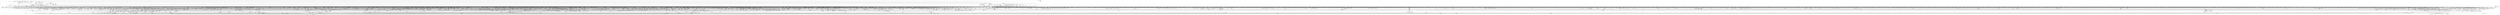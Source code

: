 digraph kerncollapsed {
    "__cmpxchg_case_acq_64" [color="black"];
    "Indirect call182" [color="black"];
    "mtree_range_walk" [color="black"];
    "folio_evictable_1" [color="black"];
    "Indirect call121" [color="black"];
    "prepend_char" [color="black"];
    "node_dirty_ok" [color="black"];
    "io_wq_hash_work" [color="black"];
    "__raw_spin_lock_irqsave.constprop.0_1" [color="black"];
    "__anon_vma_interval_tree_augment_rotate" [color="black"];
    "vma_interval_tree_augment_rotate" [color="black"];
    "zone_watermark_ok" [color="black"];
    "cpu_active" [color="black"];
    "folio_unlock" [color="black"];
    "pm_qos_read_value" [color="black"];
    "__raw_spin_unlock_irq_25" [color="black"];
    "mod_timer" [color="black"];
    "mas_wr_node_walk" [color="black"];
    "desc_read" [color="black"];
    "raw_spin_rq_unlock_irqrestore" [color="black"];
    "_copy_from_iter" [color="black"];
    "__raw_spin_lock_23" [color="black"];
    "io_cancel_cb" [color="black"];
    "lock_hrtimer_base" [color="black"];
    "Indirect call61" [color="black"];
    "__raw_spin_unlock_irq_6" [color="black"];
    "__msecs_to_jiffies" [color="black"];
    "cpu_online" [color="black"];
    "__integrity_iint_find" [color="black"];
    "__printk_cpu_sync_try_get" [color="black"];
    "crng_fast_key_erasure" [color="black"];
    "mas_prev_sibling" [color="black"];
    "do_raw_spin_lock_47" [color="black"];
    "__raw_spin_lock_irq_19" [color="black"];
    "__raw_spin_unlock_irq_12" [color="black"];
    "init_completion" [color="black"];
    "__finish_swait" [color="black"];
    "put_dec" [color="black"];
    "get_cpu_fpsimd_context" [color="black"];
    "task_rq_unlock" [color="black"];
    "skb_checksum" [color="black"];
    "Indirect call213" [color="black"];
    "tag_get" [color="black"];
    "__raw_write_unlock_irq_4" [color="black"];
    "Indirect call146" [color="black"];
    "do_raw_spin_lock_33" [color="black"];
    "__io_put_kbuf" [color="black"];
    "__raw_spin_unlock_irq_19" [color="black"];
    "srcu_get_delay.isra.0" [color="black"];
    "page_ref_inc_6" [color="black"];
    "__raw_spin_unlock_irq_4" [color="black"];
    "__raw_spin_lock_2" [color="black"];
    "Indirect call93" [color="black"];
    "__update_gt_cputime" [color="black"];
    "io_cancel_task_cb" [color="black"];
    "Indirect call41" [color="black"];
    "flush_dcache_page" [color="black"];
    "access_ok_14" [color="black"];
    "arch_local_irq_disable_2" [color="black"];
    "set_ti_thread_flag_5" [color="black"];
    "wake_up_bit" [color="black"];
    "__cmpxchg_case_acq_32.constprop.0_4" [color="black"];
    "unlock_task_sighand.isra.0_1" [color="black"];
    "__kern_my_cpu_offset_22" [color="black"];
    "__raw_spin_unlock_bh.constprop.0" [color="black"];
    "dl_task_is_earliest_deadline" [color="black"];
    "do_raw_spin_lock_5" [color="black"];
    "raw_spin_rq_lock_1" [color="black"];
    "__raw_spin_lock_62" [color="black"];
    "__cmpxchg_case_acq_32.constprop.0_15" [color="black"];
    "zone_page_state_add" [color="black"];
    "qdisc_run_begin" [color="black"];
    "console_is_usable" [color="black"];
    "Indirect call74" [color="black"];
    "io_task_refs_refill" [color="black"];
    "pm_runtime_autosuspend_expiration" [color="black"];
    "update_misfit_status" [color="black"];
    "__kern_my_cpu_offset_134" [color="black"];
    "Indirect call221" [color="black"];
    "set_cpu_online" [color="black"];
    "io_netmsg_cache_free" [color="black"];
    "kthread_data" [color="black"];
    "Indirect call71" [color="black"];
    "__raw_spin_lock_irq_5" [color="black"];
    "io_wq_get_acct" [color="black"];
    "__pm_relax" [color="black"];
    "find_next_bit_18" [color="black"];
    "file_ns_capable" [color="black"];
    "rcu_segcblist_first_pend_cb" [color="black"];
    "__raw_spin_lock_14" [color="black"];
    "find_later_rq" [color="black"];
    "prep_compound_page" [color="black"];
    "arch_local_irq_save_3" [color="black"];
    "dl_clear_overload.part.0" [color="black"];
    "io_rsrc_node_alloc" [color="black"];
    "unlock_mount_hash" [color="black"];
    "mas_wr_walk_index.isra.0" [color="black"];
    "Indirect call14" [color="black"];
    "Indirect call199" [color="black"];
    "__raw_spin_unlock_irq_38" [color="black"];
    "memmove" [color="black"];
    "do_raw_spin_lock_38" [color="black"];
    "rpm_check_suspend_allowed" [color="black"];
    "mas_push_data" [color="black"];
    "__raw_spin_unlock_irqrestore_10" [color="black"];
    "flush_tlb_mm_1" [color="black"];
    "get_sd_balance_interval" [color="black"];
    "clear_ti_thread_flag_6" [color="black"];
    "clear_ti_thread_flag_5" [color="black"];
    "do_raw_spin_lock_26" [color="black"];
    "clear_ti_thread_flag_7" [color="black"];
    "shrink_lock_dentry" [color="black"];
    "update_min_vruntime" [color="black"];
    "mas_data_end" [color="black"];
    "__skb_checksum" [color="black"];
    "__pageblock_pfn_to_page" [color="black"];
    "skb_tailroom" [color="black"];
    "filemap_check_errors" [color="black"];
    "__raw_spin_lock_5" [color="black"];
    "wake_all_kswapds" [color="black"];
    "folio_order" [color="black"];
    "__acct_reclaim_writeback" [color="black"];
    "Indirect call118" [color="black"];
    "attach_entity_load_avg" [color="black"];
    "Indirect call100" [color="black"];
    "need_seqretry" [color="black"];
    "__raw_spin_lock_6" [color="black"];
    "__radix_tree_lookup" [color="black"];
    "folio_nr_pages_4" [color="black"];
    "task_clear_jobctl_trapping" [color="black"];
    "io_wq_free_work" [color="black"];
    "deny_write_access.isra.0" [color="black"];
    "__xchg_case_mb_64.constprop.0_3" [color="black"];
    "__raw_spin_lock_irqsave_4" [color="black"];
    "__kern_my_cpu_offset_78" [color="black"];
    "auditd_test_task" [color="black"];
    "list_del_init_8" [color="black"];
    "do_raw_spin_lock_67" [color="black"];
    "__raw_spin_lock_irqsave.constprop.0_7" [color="black"];
    "oom_badness" [color="black"];
    "__update_load_avg_cfs_rq" [color="black"];
    "signal_pending_11" [color="black"];
    "task_join_group_stop" [color="black"];
    "arch_tlbbatch_should_defer.constprop.0" [color="black"];
    "_compound_head" [color="black"];
    "__raw_spin_unlock_irqrestore_2" [color="black"];
    "cpumask_next.constprop.0" [color="black"];
    "inc_tlb_flush_pending" [color="black"];
    "kernfs_release_file.part.0.isra.0" [color="black"];
    "hrtimer_cancel" [color="black"];
    "Indirect call22" [color="black"];
    "__wake_q_add" [color="black"];
    "security_task_kill" [color="black"];
    "fsnotify_handle_inode_event.isra.0" [color="black"];
    "gup_folio_next" [color="black"];
    "rwsem_read_trylock" [color="black"];
    "prb_reserve_in_last" [color="black"];
    "task_work_cancel_match" [color="black"];
    "hlist_del_init" [color="black"];
    "count_vm_event_2" [color="black"];
    "io_fallback_req_func" [color="black"];
    "freezing_slow_path" [color="black"];
    "sched_asym_prefer" [color="black"];
    "rcu_segcblist_init" [color="black"];
    "workingset_eviction" [color="black"];
    "Indirect call105" [color="black"];
    "Indirect call169" [color="black"];
    "do_raw_spin_lock_50" [color="black"];
    "pick_next_task_idle" [color="black"];
    "__raw_spin_lock_irqsave_5" [color="black"];
    "__bitmap_subset" [color="black"];
    "__raw_spin_unlock_irq_21" [color="black"];
    "add_timer" [color="black"];
    "__hlist_del" [color="black"];
    "is_zero_page" [color="black"];
    "try_check_zero" [color="black"];
    "virt_to_folio" [color="black"];
    "fd_install" [color="black"];
    "find_next_bit.constprop.0_14" [color="black"];
    "mte_thread_switch" [color="black"];
    "Indirect call16" [color="black"];
    "__list_del_entry_1" [color="black"];
    "list_del_4" [color="black"];
    "arch_local_irq_save_2" [color="black"];
    "do_raw_spin_lock_28" [color="black"];
    "__raw_spin_unlock_irqrestore_9" [color="black"];
    "_compound_head_4" [color="black"];
    "mast_ascend" [color="black"];
    "io_acct_cancel_pending_work" [color="black"];
    "xas_find_marked" [color="black"];
    "__raw_spin_lock_irqsave_52" [color="black"];
    "do_raw_spin_lock_65" [color="black"];
    "find_next_bit.constprop.0_11" [color="black"];
    "capacity_of" [color="black"];
    "Indirect call9" [color="black"];
    "dev_driver_string" [color="black"];
    "security_audit_rule_match" [color="black"];
    "notifier_call_chain" [color="black"];
    "__irq_domain_activate_irq" [color="black"];
    "do_raw_spin_lock_52" [color="black"];
    "ktime_get_real_ts64" [color="black"];
    "get_cred" [color="black"];
    "__raw_read_unlock.constprop.0_6" [color="black"];
    "set_next_entity" [color="black"];
    "sk_mem_reclaim" [color="black"];
    "free_vmap_area_rb_augment_cb_propagate" [color="black"];
    "arm64_kernel_unmapped_at_el0_4" [color="black"];
    "sched_clock_noinstr" [color="black"];
    "decay_load" [color="black"];
    "rb_erase_cached.isra.0" [color="black"];
    "device_links_read_unlock" [color="black"];
    "xa_err" [color="black"];
    "Indirect call173" [color="black"];
    "anon_vma_interval_tree_pre_update_vma" [color="black"];
    "strscpy_pad" [color="black"];
    "no_page_table" [color="black"];
    "find_submount" [color="black"];
    "mas_is_err" [color="black"];
    "cpu_timer_task_rcu" [color="black"];
    "Indirect call112" [color="black"];
    "mnt_get_count" [color="black"];
    "queued_write_lock.constprop.0_1" [color="black"];
    "__wb_writeout_add" [color="black"];
    "__mutex_add_waiter" [color="black"];
    "extfrag_for_order" [color="black"];
    "update_load_avg" [color="black"];
    "__percpu_add_case_64" [color="black"];
    "free_unref_page_commit" [color="black"];
    "mte_update_gcr_excl.isra.0" [color="black"];
    "cpu_util.constprop.0" [color="black"];
    "__xchg_case_mb_32.constprop.0" [color="black"];
    "io_poll_remove_entries" [color="black"];
    "mntget" [color="black"];
    "list_del_init" [color="black"];
    "io_wq_create" [color="black"];
    "skb_copy_bits" [color="black"];
    "can_migrate_task" [color="black"];
    "__raw_spin_unlock_irqrestore.constprop.0_1" [color="black"];
    "do_raw_spin_lock_1" [color="black"];
    "do_raw_spin_lock" [color="black"];
    "xas_clear_mark" [color="black"];
    "__cmpxchg_case_acq_32.constprop.0_12" [color="black"];
    "recalc_sigpending" [color="black"];
    "xas_set_order.part.0" [color="black"];
    "sock_flag.constprop.0" [color="black"];
    "tick_get_device" [color="black"];
    "mmget" [color="black"];
    "folio_evictable" [color="black"];
    "__d_find_any_alias" [color="black"];
    "Indirect call208" [color="black"];
    "update_group_capacity" [color="black"];
    "new_context" [color="black"];
    "__cmpxchg_case_mb_32_10" [color="black"];
    "console_verbose" [color="black"];
    "__dl_add" [color="black"];
    "task_ppid_nr" [color="black"];
    "Indirect call79" [color="black"];
    "__raw_spin_unlock_irqrestore_14" [color="black"];
    "inode_maybe_inc_iversion" [color="black"];
    "task_pid_vnr" [color="black"];
    "need_mlock_drain" [color="black"];
    "int_sqrt" [color="black"];
    "atomic_notifier_call_chain" [color="black"];
    "rb_insert_color_cached" [color="black"];
    "access_ok_16" [color="black"];
    "io_sq_thread_unpark" [color="black"];
    "show_mem_node_skip" [color="black"];
    "strncmp" [color="black"];
    "pi_state_update_owner" [color="black"];
    "invalid_migration_vma" [color="black"];
    "get_arm64_ftr_reg" [color="black"];
    "Indirect call210" [color="black"];
    "cpu_online_2" [color="black"];
    "Indirect call80" [color="black"];
    "__fprop_add_percpu" [color="black"];
    "Indirect call177" [color="black"];
    "xas_update.isra.0" [color="black"];
    "__rt_mutex_futex_trylock" [color="black"];
    "clear_ti_thread_flag_4" [color="black"];
    "rb_prev" [color="black"];
    "rcu_segcblist_enqueue" [color="black"];
    "bump_cpu_timer" [color="black"];
    "Indirect call204" [color="black"];
    "redirty_tail_locked" [color="black"];
    "io_prep_async_link" [color="black"];
    "__raw_spin_unlock_irqrestore_24" [color="black"];
    "folio_account_cleaned" [color="black"];
    "timerqueue_del" [color="black"];
    "sock_rmem_free" [color="black"];
    "set_swapper_pgd" [color="black"];
    "put_filesystem" [color="black"];
    "set_ptes.isra.0" [color="black"];
    "do_raw_spin_lock_18" [color="black"];
    "__irq_domain_deactivate_irq" [color="black"];
    "mas_prev" [color="black"];
    "__cmpxchg_case_mb_32_5" [color="black"];
    "mte_update_sctlr_user" [color="black"];
    "memchr" [color="black"];
    "__init_waitqueue_head" [color="black"];
    "__kern_my_cpu_offset_4" [color="black"];
    "finish_swait" [color="black"];
    "__raw_spin_lock_15" [color="black"];
    "mas_ascend" [color="black"];
    "memcg_charge_kernel_stack.part.0" [color="black"];
    "remove_nodes.constprop.0" [color="black"];
    "io_wq_submit_work" [color="black"];
    "is_vmalloc_addr" [color="black"];
    "lock_timer_base" [color="black"];
    "mas_set_alloc_req" [color="black"];
    "folio_activate_fn" [color="black"];
    "__set_close_on_exec.isra.0" [color="black"];
    "count_vm_event_1" [color="black"];
    "irq_to_desc" [color="black"];
    "kthread_is_per_cpu" [color="black"];
    "do_raw_spin_lock_117" [color="black"];
    "__raw_spin_trylock_4" [color="black"];
    "io_poll_find.constprop.0" [color="black"];
    "retain_dentry" [color="black"];
    "smp_call_function_single" [color="black"];
    "attach_task" [color="black"];
    "system_supports_generic_auth" [color="black"];
    "__raw_spin_unlock_irq.constprop.0_1" [color="black"];
    "list_lru_del" [color="black"];
    "__raw_spin_unlock_irq" [color="black"];
    "vmalloc_to_page" [color="black"];
    "do_raw_spin_lock_34" [color="black"];
    "__dequeue_entity" [color="black"];
    "tty_ldisc_open" [color="black"];
    "radix_tree_tag_get" [color="black"];
    "__io_acct_run_queue" [color="black"];
    "get_work_pwq" [color="black"];
    "find_last_bit" [color="black"];
    "io_wq_work_match_item" [color="black"];
    "noop_dirty_folio" [color="black"];
    "__udelay" [color="black"];
    "percpu_counter_add_batch" [color="black"];
    "vma_interval_tree_remove" [color="black"];
    "Indirect call50" [color="black"];
    "__set_open_fd" [color="black"];
    "xas_init_marks" [color="black"];
    "_find_first_bit" [color="black"];
    "__cmpxchg_case_mb_32_8" [color="black"];
    "llist_reverse_order" [color="black"];
    "io_uring_alloc_task_context" [color="black"];
    "sock_flag_1" [color="black"];
    "Indirect call101" [color="black"];
    "irq_enable" [color="black"];
    "io_wq_worker_stopped" [color="black"];
    "tk_clock_read" [color="black"];
    "signalfd_cleanup" [color="black"];
    "zone_watermark_fast.constprop.0" [color="black"];
    "__kern_my_cpu_offset_68" [color="black"];
    "__srcu_read_lock" [color="black"];
    "do_raw_spin_lock_83" [color="black"];
    "futex_get_value_locked" [color="black"];
    "desc_read_finalized_seq" [color="black"];
    "radix_tree_lookup" [color="black"];
    "do_raw_spin_lock_42" [color="black"];
    "Indirect call25" [color="black"];
    "__cmpxchg_case_acq_32.constprop.0_10" [color="black"];
    "__sync_icache_dcache" [color="black"];
    "smp_call_function_many_cond" [color="black"];
    "io_flush_cached_locked_reqs" [color="black"];
    "security_d_instantiate" [color="black"];
    "do_raw_spin_lock_86" [color="black"];
    "skb_zcopy_downgrade_managed" [color="black"];
    "mast_fill_bnode" [color="black"];
    "__raw_spin_lock_18" [color="black"];
    "fatal_signal_pending" [color="black"];
    "percpu_counter_dec" [color="black"];
    "futex_cmpxchg_value_locked" [color="black"];
    "rcu_segcblist_advance" [color="black"];
    "Indirect call13" [color="black"];
    "test_ti_thread_flag_4" [color="black"];
    "mas_allocated.isra.0" [color="black"];
    "post_alloc_hook" [color="black"];
    "lru_deactivate_file_fn" [color="black"];
    "kmem_valid_obj" [color="black"];
    "dequeue_task" [color="black"];
    "anon_inode_getfile_secure" [color="black"];
    "netdev_start_xmit" [color="black"];
    "do_raw_spin_lock_3" [color="black"];
    "tlb_gather_mmu" [color="black"];
    "arch_teardown_dma_ops" [color="black"];
    "tlb_flush_1" [color="black"];
    "hlist_del_init_4" [color="black"];
    "do_raw_spin_lock_85" [color="black"];
    "enqueue_hrtimer.constprop.0" [color="black"];
    "xas_error.isra.0" [color="black"];
    "page_vma_mapped_walk_done_1" [color="black"];
    "Indirect call123" [color="black"];
    "__raw_spin_lock_irq_35" [color="black"];
    "lock_mount_hash" [color="black"];
    "mte_dead_walk" [color="black"];
    "tls_preserve_current_state" [color="black"];
    "access_ok_35" [color="black"];
    "mas_mab_cp" [color="black"];
    "Indirect call189" [color="black"];
    "sig_handler_ignored" [color="black"];
    "lockref_mark_dead" [color="black"];
    "__attach_mnt" [color="black"];
    "find_next_zero_bit" [color="black"];
    "timer_reduce" [color="black"];
    "double_unlock_balance" [color="black"];
    "qdisc_maybe_clear_missed" [color="black"];
    "__raw_spin_lock_irq_4" [color="black"];
    "move_queued_task.constprop.0" [color="black"];
    "system_supports_tlb_range_1" [color="black"];
    "set_work_data" [color="black"];
    "do_raw_spin_lock.constprop.0_10" [color="black"];
    "__raw_spin_lock_4" [color="black"];
    "__raw_spin_lock_irqsave_44" [color="black"];
    "tty_audit_fork" [color="black"];
    "in_group_p" [color="black"];
    "__percpu_add_case_32_2" [color="black"];
    "workingset_refault" [color="black"];
    "kmalloc_size_roundup" [color="black"];
    "io_alloc_async_data" [color="black"];
    "stackinfo_on_stack" [color="black"];
    "Indirect call62" [color="black"];
    "tty_port_kopened" [color="black"];
    "inode_add_lru" [color="black"];
    "do_raw_spin_lock_16" [color="black"];
    "__raw_spin_lock_irq_3" [color="black"];
    "Indirect call138" [color="black"];
    "security_uring_sqpoll" [color="black"];
    "Indirect call149" [color="black"];
    "xas_retry" [color="black"];
    "call_function_single_prep_ipi" [color="black"];
    "io_fill_cqe_aux" [color="black"];
    "arch_local_irq_restore" [color="black"];
    "req_ref_put_and_test" [color="black"];
    "__kern_my_cpu_offset_21" [color="black"];
    "__percpu_add_case_32_1" [color="black"];
    "__timer_delete_sync" [color="black"];
    "plist_del" [color="black"];
    "do_raw_spin_lock_93" [color="black"];
    "Indirect call217" [color="black"];
    "__kern_my_cpu_offset_77" [color="black"];
    "system_supports_address_auth_1" [color="black"];
    "try_grab_page" [color="black"];
    "Indirect call26" [color="black"];
    "timer_delete_hook" [color="black"];
    "__isolate_free_page" [color="black"];
    "Indirect call153" [color="black"];
    "folio_nr_pages_3" [color="black"];
    "do_raw_spin_lock_23" [color="black"];
    "hlist_bl_unlock" [color="black"];
    "__flush_tlb_kernel_pgtable" [color="black"];
    "__cmpxchg_case_rel_64" [color="black"];
    "compaction_zonelist_suitable" [color="black"];
    "__raw_write_lock.constprop.0_1" [color="black"];
    "__io_disarm_linked_timeout" [color="black"];
    "calc_wheel_index" [color="black"];
    "allow_direct_reclaim" [color="black"];
    "io_ring_add_registered_file" [color="black"];
    "__raw_spin_unlock_irq_29" [color="black"];
    "list_move_1" [color="black"];
    "__free_one_page" [color="black"];
    "timer_delete_sync" [color="black"];
    "workingset_update_node" [color="black"];
    "arch_local_irq_restore_2" [color="black"];
    "do_raw_spin_lock_99" [color="black"];
    "d_shrink_del" [color="black"];
    "__kern_my_cpu_offset_6" [color="black"];
    "ktime_get" [color="black"];
    "dl_set_overload.part.0" [color="black"];
    "Indirect call144" [color="black"];
    "pagetable_pte_dtor" [color="black"];
    "find_next_bit_8" [color="black"];
    "xa_load" [color="black"];
    "pcpu_find_block_fit" [color="black"];
    "Indirect call187" [color="black"];
    "tlb_flush" [color="black"];
    "rt_mutex_slowtrylock" [color="black"];
    "xas_start" [color="black"];
    "posixtimer_rearm" [color="black"];
    "page_vma_mapped_walk_done" [color="black"];
    "kthread_insert_work_sanity_check" [color="black"];
    "tsk_fork_get_node" [color="black"];
    "do_raw_spin_lock_97" [color="black"];
    "__kern_my_cpu_offset_52" [color="black"];
    "Indirect call115" [color="black"];
    "propagate_mount_unlock" [color="black"];
    "ktime_get_mono_fast_ns" [color="black"];
    "Indirect call88" [color="black"];
    "do_raw_spin_lock_7" [color="black"];
    "cpuhp_invoke_callback" [color="black"];
    "mutex_can_spin_on_owner" [color="black"];
    "ttwu_queue_wakelist" [color="black"];
    "prepare_to_wait" [color="black"];
    "pagefault_enable_1" [color="black"];
    "__count_vm_events_1" [color="black"];
    "Indirect call30" [color="black"];
    "virt_to_head_page.isra.0" [color="black"];
    "_compound_head_1" [color="black"];
    "access_ok_39" [color="black"];
    "arch_send_call_function_ipi_mask" [color="black"];
    "__raw_spin_lock_irq.constprop.0_1" [color="black"];
    "folio_mark_dirty" [color="black"];
    "__kern_my_cpu_offset_62" [color="black"];
    "migrate_disable" [color="black"];
    "mas_prev_slot" [color="black"];
    "mnt_dec_writers" [color="black"];
    "gfp_pfmemalloc_allowed" [color="black"];
    "dec_rlimit_ucounts" [color="black"];
    "add_device_randomness" [color="black"];
    "update_rq_clock" [color="black"];
    "io_rsrc_data_free" [color="black"];
    "synchronize_rcu.part.0" [color="black"];
    "xa_store" [color="black"];
    "percpu_counter_add" [color="black"];
    "io_destroy_buffers" [color="black"];
    "do_raw_spin_lock_60" [color="black"];
    "Indirect call33" [color="black"];
    "reweight_task" [color="black"];
    "io_ring_exit_work" [color="black"];
    "_compound_head_13" [color="black"];
    "vma_iter_config" [color="black"];
    "lowest_in_progress" [color="black"];
    "find_next_bit_29" [color="black"];
    "__kern_my_cpu_offset_23" [color="black"];
    "select_collect2" [color="black"];
    "__mod_lruvec_state" [color="black"];
    "__raw_spin_unlock_irqrestore_18" [color="black"];
    "__raw_spin_unlock_irqrestore_17" [color="black"];
    "sync_icache_aliases" [color="black"];
    "mas_wr_new_end" [color="black"];
    "pcpu_block_update" [color="black"];
    "pcpu_page_idx" [color="black"];
    "find_first_bit_1" [color="black"];
    "__cmpxchg_case_mb_32_6" [color="black"];
    "__kern_my_cpu_offset_49" [color="black"];
    "__kern_my_cpu_offset_17" [color="black"];
    "blake2s_compress" [color="black"];
    "del_page_from_free_list" [color="black"];
    "folio_wake_bit" [color="black"];
    "wb_dirty_limits" [color="black"];
    "__kern_my_cpu_offset_28" [color="black"];
    "__xa_clear_mark" [color="black"];
    "account_pipe_buffers" [color="black"];
    "mm_counter_file" [color="black"];
    "page_ref_inc_2" [color="black"];
    "__kern_my_cpu_offset_42" [color="black"];
    "kill_device" [color="black"];
    "mas_prev_range" [color="black"];
    "prep_new_page" [color="black"];
    "anon_vma_interval_tree_remove" [color="black"];
    "__raw_spin_lock" [color="black"];
    "skb_frag_ref" [color="black"];
    "memblock_search" [color="black"];
    "find_mergeable_anon_vma" [color="black"];
    "io_poll_add_hash" [color="black"];
    "no_blink" [color="black"];
    "tlb_gather_mmu_fullmm" [color="black"];
    "__page_cache_release" [color="black"];
    "Indirect call67" [color="black"];
    "Indirect call135" [color="black"];
    "rcu_seq_snap" [color="black"];
    "page_ref_add" [color="black"];
    "Indirect call171" [color="black"];
    "find_next_bit.constprop.0_1" [color="black"];
    "futex_hash" [color="black"];
    "io_eventfd_unregister" [color="black"];
    "__raw_spin_unlock_irq_7" [color="black"];
    "posix_cpu_timers_exit" [color="black"];
    "__attach_to_pi_owner" [color="black"];
    "__raw_spin_lock_27" [color="black"];
    "mas_max_gap" [color="black"];
    "csum_block_add_ext" [color="black"];
    "pcpu_size_to_slot" [color="black"];
    "Indirect call0" [color="black"];
    "sk_error_report" [color="black"];
    "Indirect call154" [color="black"];
    "xa_find_after" [color="black"];
    "get_pfnblock_flags_mask" [color="black"];
    "take_dentry_name_snapshot" [color="black"];
    "copy_user_highpage" [color="black"];
    "netdev_name" [color="black"];
    "pte_to_swp_entry_2" [color="black"];
    "iov_iter_revert" [color="black"];
    "Indirect call94" [color="black"];
    "inode_io_list_move_locked" [color="black"];
    "Indirect call98" [color="black"];
    "Indirect call69" [color="black"];
    "kernfs_next_descendant_post" [color="black"];
    "Indirect call166" [color="black"];
    "ktime_add_safe" [color="black"];
    "memblock_is_map_memory" [color="black"];
    "first_zones_zonelist" [color="black"];
    "posix_cpu_timers_exit_group" [color="black"];
    "cpumask_copy_1" [color="black"];
    "jiffies_to_msecs" [color="black"];
    "folio_add_new_anon_rmap" [color="black"];
    "timer_delete" [color="black"];
    "data_check_size" [color="black"];
    "do_raw_spin_lock_24" [color="black"];
    "d_lru_del" [color="black"];
    "io_ring_ctx_ref_free" [color="black"];
    "__rpm_get_callback" [color="black"];
    "skb_cloned" [color="black"];
    "Indirect call159" [color="black"];
    "Indirect call114" [color="black"];
    "__raw_spin_lock_20" [color="black"];
    "__raw_spin_lock_irq_12" [color="black"];
    "is_migration_entry" [color="black"];
    "Indirect call99" [color="black"];
    "mm_trace_rss_stat" [color="black"];
    "__iget" [color="black"];
    "rcu_poll_gp_seq_end_unlocked" [color="black"];
    "do_raw_spin_lock.constprop.0_13" [color="black"];
    "calc_delta_fair" [color="black"];
    "__enqueue_entity" [color="black"];
    "clear_ti_thread_flag_3" [color="black"];
    "do_raw_spin_lock_17" [color="black"];
    "double_rq_lock" [color="black"];
    "rt_mutex_setprio" [color="black"];
    "Indirect call48" [color="black"];
    "pgattr_change_is_safe" [color="black"];
    "sock_flag_3" [color="black"];
    "find_next_bit_15" [color="black"];
    "Indirect call104" [color="black"];
    "__mod_node_page_state" [color="black"];
    "__cmpxchg_case_mb_32_13" [color="black"];
    "fill_contig_page_info" [color="black"];
    "nsec_to_clock_t" [color="black"];
    "search_cmp_ftr_reg" [color="black"];
    "io_wq_max_workers" [color="black"];
    "Indirect call111" [color="black"];
    "convert_prio" [color="black"];
    "dev_xmit_recursion_dec" [color="black"];
    "__refcount_add.constprop.0_8" [color="black"];
    "arch_local_irq_restore_3" [color="black"];
    "pmd_install" [color="black"];
    "__rb_erase_color" [color="black"];
    "page_ref_inc_3" [color="black"];
    "find_next_bit_17" [color="black"];
    "__kern_my_cpu_offset_80" [color="black"];
    "prepend" [color="black"];
    "try_to_take_rt_mutex" [color="black"];
    "sched_clock_cpu" [color="black"];
    "Indirect call91" [color="black"];
    "security_audit_rule_free" [color="black"];
    "first_zones_zonelist_1" [color="black"];
    "cpumask_intersects.constprop.0_1" [color="black"];
    "_task_util_est" [color="black"];
    "xa_is_node" [color="black"];
    "__raw_spin_lock_irq.constprop.0_2" [color="black"];
    "deactivate_task" [color="black"];
    "fast_dput" [color="black"];
    "__wake_up_common_lock" [color="black"];
    "__raw_spin_trylock_1" [color="black"];
    "dequeue_load_avg" [color="black"];
    "__raw_spin_lock_46" [color="black"];
    "pvm_find_va_enclose_addr" [color="black"];
    "Indirect call49" [color="black"];
    "__pick_first_entity" [color="black"];
    "Indirect call113" [color="black"];
    "recalc_sigpending_tsk" [color="black"];
    "__nr_to_section" [color="black"];
    "d_set_d_op" [color="black"];
    "system_supports_mte_1" [color="black"];
    "srcu_gp_start" [color="black"];
    "copy_page" [color="black"];
    "group_close_release" [color="black"];
    "_copy_to_user_11" [color="black"];
    "__raw_spin_unlock_irqrestore_11" [color="black"];
    "u64_stats_add_2" [color="black"];
    "audit_mark_compare" [color="black"];
    "__kern_my_cpu_offset_19" [color="black"];
    "rcu_gpnum_ovf" [color="black"];
    "sb_clear_inode_writeback" [color="black"];
    "__wake_up" [color="black"];
    "__raw_spin_lock_16" [color="black"];
    "Indirect call136" [color="black"];
    "mast_spanning_rebalance.isra.0" [color="black"];
    "activate_task" [color="black"];
    "find_next_bit_10" [color="black"];
    "check_stable_address_space" [color="black"];
    "__raw_spin_unlock_irq_20" [color="black"];
    "mod_node_state" [color="black"];
    "__raw_spin_lock_42" [color="black"];
    "__clear_open_fd" [color="black"];
    "list_del_1" [color="black"];
    "update_blocked_averages" [color="black"];
    "__percpu_add_case_32_20" [color="black"];
    "cpumask_empty_3" [color="black"];
    "__raw_spin_trylock_5" [color="black"];
    "__raw_spin_lock_22" [color="black"];
    "__raw_spin_lock_irqsave_6" [color="black"];
    "PageMovable" [color="black"];
    "rb_insert_color" [color="black"];
    "generic_exec_single" [color="black"];
    "find_next_zero_bit_1" [color="black"];
    "fpsimd_save" [color="black"];
    "__cmpxchg_case_acq_32.constprop.0_16" [color="black"];
    "__raw_spin_unlock_irqrestore_38" [color="black"];
    "try_to_unmap_flush_dirty" [color="black"];
    "console_srcu_read_unlock" [color="black"];
    "oom_unkillable_task.isra.0" [color="black"];
    "cpumask_and" [color="black"];
    "find_next_zero_bit_2" [color="black"];
    "__raw_spin_unlock_irq_28" [color="black"];
    "_prb_commit" [color="black"];
    "prb_read_valid" [color="black"];
    "next_signal" [color="black"];
    "timerqueue_add" [color="black"];
    "__raw_spin_lock_irqsave" [color="black"];
    "rcu_inkernel_boot_has_ended" [color="black"];
    "extract_entropy.constprop.0" [color="black"];
    "vma_needs_dirty_tracking" [color="black"];
    "purge_fragmented_block" [color="black"];
    "kmsg_dump" [color="black"];
    "__cmpxchg_case_acq_32.constprop.0_7" [color="black"];
    "vma_is_secretmem" [color="black"];
    "filemap_release_folio" [color="black"];
    "sk_leave_memory_pressure" [color="black"];
    "__hrtimer_get_next_event" [color="black"];
    "__do_once_start" [color="black"];
    "wb_stat_mod" [color="black"];
    "fsnotify" [color="black"];
    "skb_has_frag_list" [color="black"];
    "rcu_cblist_init" [color="black"];
    "pm_runtime_get_noresume" [color="black"];
    "count_vm_events_2" [color="black"];
    "Indirect call165" [color="black"];
    "__cmpxchg_case_mb_64" [color="black"];
    "online_section_nr" [color="black"];
    "raw_spin_rq_trylock" [color="black"];
    "first_online_pgdat" [color="black"];
    "rb_next" [color="black"];
    "test_ti_thread_flag_11" [color="black"];
    "io_timeout_extract" [color="black"];
    "__update_min_deadline" [color="black"];
    "__kern_my_cpu_offset_50" [color="black"];
    "reusable_anon_vma" [color="black"];
    "Indirect call126" [color="black"];
    "__mutex_trylock" [color="black"];
    "dl_rq_of_se" [color="black"];
    "rcu_seq_end" [color="black"];
    "enqueue_task" [color="black"];
    "pm_runtime_put_noidle_2" [color="black"];
    "__raw_spin_lock_irqsave_18" [color="black"];
    "__percpu_down_write_trylock" [color="black"];
    "fprop_fraction_percpu" [color="black"];
    "get_file" [color="black"];
    "Indirect call188" [color="black"];
    "__reuseport_detach_sock.isra.0" [color="black"];
    "system_supports_tlb_range" [color="black"];
    "wb_stat_error" [color="black"];
    "Indirect call181" [color="black"];
    "pm_runtime_deactivate_timer" [color="black"];
    "wp_page_reuse" [color="black"];
    "__preempt_count_add.constprop.0_1" [color="black"];
    "__raw_spin_lock_irq_25" [color="black"];
    "Indirect call59" [color="black"];
    "__cmpxchg_case_mb_32_3" [color="black"];
    "wb_update_bandwidth" [color="black"];
    "csum_partial_ext" [color="black"];
    "rcu_gp_is_expedited" [color="black"];
    "try_to_unmap_flush" [color="black"];
    "exit_oom_victim" [color="black"];
    "Indirect call145" [color="black"];
    "test_ti_thread_flag_7" [color="black"];
    "copy_from_kernel_nofault" [color="black"];
    "mas_split_final_node.isra.0" [color="black"];
    "rcu_seq_end_1" [color="black"];
    "cfs_rq_of" [color="black"];
    "attach_pid" [color="black"];
    "get_state_synchronize_rcu" [color="black"];
    "wants_signal" [color="black"];
    "blake2s.constprop.0" [color="black"];
    "Indirect call163" [color="black"];
    "Indirect call184" [color="black"];
    "Indirect call27" [color="black"];
    "Indirect call15" [color="black"];
    "dev_xmit_recursion_inc" [color="black"];
    "vma_interval_tree_insert_after" [color="black"];
    "io_sq_thread_finish" [color="black"];
    "Indirect call106" [color="black"];
    "__srcu_read_unlock" [color="black"];
    "__pi_strcmp" [color="black"];
    "xas_next_offset" [color="black"];
    "mmgrab_2" [color="black"];
    "cpudl_heapify" [color="black"];
    "xas_load" [color="black"];
    "__raw_spin_lock_irq_6" [color="black"];
    "__posix_timers_find" [color="black"];
    "Indirect call7" [color="black"];
    "__task_pid_nr_ns" [color="black"];
    "Indirect call66" [color="black"];
    "init_timer_key" [color="black"];
    "qdisc_qstats_cpu_qlen_inc" [color="black"];
    "__cmpwait_case_32_2" [color="black"];
    "copy_thread" [color="black"];
    "cpu_clock_sample_group" [color="black"];
    "put_ldops.constprop.0" [color="black"];
    "get_data" [color="black"];
    "Indirect call90" [color="black"];
    "_find_next_bit" [color="black"];
    "__raw_spin_lock_24" [color="black"];
    "__raw_spin_unlock_irq_1" [color="black"];
    "Indirect call162" [color="black"];
    "__raw_spin_lock_irq_34" [color="black"];
    "bitmap_free" [color="black"];
    "Indirect call117" [color="black"];
    "__raw_spin_lock_irqsave_42" [color="black"];
    "__cmpxchg_case_acq_32.constprop.0_9" [color="black"];
    "tk_xtime.constprop.0" [color="black"];
    "__wake_up_locked_key_bookmark" [color="black"];
    "_atomic_dec_and_lock_irqsave" [color="black"];
    "__list_del_entry_2" [color="black"];
    "Indirect call39" [color="black"];
    "__fget_light" [color="black"];
    "pcpu_free_area.isra.0" [color="black"];
    "get_mm_exe_file" [color="black"];
    "__raw_spin_unlock_irq_17" [color="black"];
    "rcu_cblist_dequeue" [color="black"];
    "__kern_my_cpu_offset_44" [color="black"];
    "vma_interval_tree_augment_propagate" [color="black"];
    "fsnotify_grab_connector" [color="black"];
    "__raw_spin_lock_irq_17" [color="black"];
    "kthread_probe_data" [color="black"];
    "cd_forget" [color="black"];
    "read_sanitised_ftr_reg" [color="black"];
    "detach_entity_load_avg" [color="black"];
    "kmalloc_slab" [color="black"];
    "pmd_offset.isra.0_1" [color="black"];
    "rb_first" [color="black"];
    "put_cpu_fpsimd_context" [color="black"];
    "task_clear_jobctl_pending" [color="black"];
    "rcu_exp_jiffies_till_stall_check" [color="black"];
    "mutex_is_locked" [color="black"];
    "kernel_init_pages" [color="black"];
    "post_ttbr_update_workaround" [color="black"];
    "folio_mapped_1" [color="black"];
    "Indirect call37" [color="black"];
    "mtree_load" [color="black"];
    "Indirect call152" [color="black"];
    "rwsem_spin_on_owner" [color="black"];
    "io_file_get_flags" [color="black"];
    "audit_uid_comparator" [color="black"];
    "Indirect call86" [color="black"];
    "__kern_my_cpu_offset_15" [color="black"];
    "pcpu_chunk_populated" [color="black"];
    "Indirect call34" [color="black"];
    "____core____" [color="kernel"];
    "__io_remove_buffers" [color="black"];
    "data_push_tail" [color="black"];
    "io_wq_exit_start" [color="black"];
    "Indirect call58" [color="black"];
    "finish_wait" [color="black"];
    "mas_store_prealloc.part.0" [color="black"];
    "Indirect call89" [color="black"];
    "find_lock_task_mm" [color="black"];
    "futex_hb_waiters_dec" [color="black"];
    "__raw_spin_lock_irqsave_22" [color="black"];
    "Indirect call185" [color="black"];
    "list_splice" [color="black"];
    "access_ok_12" [color="black"];
    "mas_safe_min" [color="black"];
    "wakeup_kswapd" [color="black"];
    "isolation_suitable.isra.0" [color="black"];
    "timer_wait_running" [color="black"];
    "expand" [color="black"];
    "do_raw_spin_lock_2" [color="black"];
    "do_raw_spin_lock_32" [color="black"];
    "down_trylock" [color="black"];
    "kill_super_notify" [color="black"];
    "__raw_spin_lock_3" [color="black"];
    "collect_posix_cputimers" [color="black"];
    "__raw_spin_lock_41" [color="black"];
    "mod_node_page_state" [color="black"];
    "__irq_put_desc_unlock" [color="black"];
    "aio_nr_sub" [color="black"];
    "io_sq_thread" [color="black"];
    "do_raw_spin_lock_63" [color="black"];
    "find_task_by_vpid" [color="black"];
    "percpu_ref_exit" [color="black"];
    "irq_disable" [color="black"];
    "Indirect call103" [color="black"];
    "update_sd_lb_stats" [color="black"];
    "pud_set_huge" [color="black"];
    "arm64_kernel_unmapped_at_el0_2" [color="black"];
    "d_path" [color="black"];
    "Indirect call45" [color="black"];
    "Indirect call193" [color="black"];
    "folio_try_get_rcu" [color="black"];
    "do_raw_spin_lock_15" [color="black"];
    "pcpu_update_empty_pages" [color="black"];
    "init_entity_runnable_average" [color="black"];
    "mask_irq" [color="black"];
    "dev_nit_active" [color="black"];
    "__irq_disable" [color="black"];
    "find_next_bit_6" [color="black"];
    "io_get_cqe_overflow" [color="black"];
    "__raw_spin_lock_irqsave_51" [color="black"];
    "__cmpxchg_case_acq_32.constprop.0_8" [color="black"];
    "igrab" [color="black"];
    "cpupri_set" [color="black"];
    "__raw_spin_lock_43" [color="black"];
    "lru_add_fn" [color="black"];
    "Indirect call38" [color="black"];
    "arch_local_irq_enable_2" [color="black"];
    "__inode_add_lru" [color="black"];
    "folio_trylock_1" [color="black"];
    "__raw_spin_lock_irqsave_41" [color="black"];
    "xa_destroy" [color="black"];
    "mas_set_parent.constprop.0" [color="black"];
    "get_task_exe_file" [color="black"];
    "irqd_set.isra.0_1" [color="black"];
    "__irq_startup" [color="black"];
    "__raw_spin_lock_64" [color="black"];
    "slab_want_init_on_free" [color="black"];
    "Indirect call110" [color="black"];
    "super_wake" [color="black"];
    "cpu_util_cfs" [color="black"];
    "Indirect call87" [color="black"];
    "__kern_my_cpu_offset_74" [color="black"];
    "fatal_signal_pending_4" [color="black"];
    "has_managed_dma" [color="black"];
    "do_raw_spin_lock_35" [color="black"];
    "___d_drop" [color="black"];
    "task_set_jobctl_pending" [color="black"];
    "rcu_seq_start_1" [color="black"];
    "smp_call_function" [color="black"];
    "signal_pending_10" [color="black"];
    "active_load_balance_cpu_stop" [color="black"];
    "refcount_inc_11" [color="black"];
    "io_queue_sqe_fallback" [color="black"];
    "to_desc" [color="black"];
    "__flush_tlb_page_nosync" [color="black"];
    "__kern_my_cpu_offset_51" [color="black"];
    "__raw_spin_unlock_irq_35" [color="black"];
    "__set_fixmap" [color="black"];
    "Indirect call164" [color="black"];
    "Indirect call156" [color="black"];
    "domain_dirty_limits" [color="black"];
    "mab_no_null_split" [color="black"];
    "Indirect call53" [color="black"];
    "skb_may_tx_timestamp.part.0" [color="black"];
    "do_raw_spin_lock_48" [color="black"];
    "skb_headers_offset_update" [color="black"];
    "get_file.isra.0" [color="black"];
    "ldsem_down_read_trylock" [color="black"];
    "wakeup_kcompactd" [color="black"];
    "rcu_poll_gp_seq_start_unlocked" [color="black"];
    "space_used" [color="black"];
    "Indirect call179" [color="black"];
    "__wake_up_bit" [color="black"];
    "mab_shift_right" [color="black"];
    "queued_read_lock_slowpath" [color="black"];
    "do_raw_spin_lock_116" [color="black"];
    "Indirect call43" [color="black"];
    "__sw_hweight32" [color="black"];
    "do_raw_spin_lock_80" [color="black"];
    "kmap_atomic_1" [color="black"];
    "fatal_signal_pending_3" [color="black"];
    "gup_must_unshare" [color="black"];
    "console_srcu_read_lock" [color="black"];
    "pcpu_chunk_relocate" [color="black"];
    "__raw_spin_lock_irq_31" [color="black"];
    "io_mem_free" [color="black"];
    "security_inode_init_security_anon" [color="black"];
    "do_raw_spin_lock_41" [color="black"];
    "__siphash_unaligned" [color="black"];
    "Indirect call96" [color="black"];
    "sibling_imbalance.isra.0" [color="black"];
    "sched_ttwu_pending" [color="black"];
    "get_cred_1" [color="black"];
    "kernfs_name_hash" [color="black"];
    "do_raw_spin_lock_88" [color="black"];
    "anon_vma_interval_tree_iter_first" [color="black"];
    "read_seqbegin_or_lock" [color="black"];
    "rwsem_set_nonspinnable" [color="black"];
    "list_del_init_6" [color="black"];
    "rcu_gp_is_normal" [color="black"];
    "mas_safe_pivot" [color="black"];
    "Indirect call19" [color="black"];
    "skb_zcopy" [color="black"];
    "__raw_spin_lock_irq_23" [color="black"];
    "__reuseport_detach_closed_sock" [color="black"];
    "__raw_spin_unlock_irqrestore" [color="black"];
    "__cmpxchg_case_acq_32.constprop.0_20" [color="black"];
    "chacha_block_generic" [color="black"];
    "xas_find_conflict" [color="black"];
    "wq_worker_running" [color="black"];
    "fatal_signal_pending_1" [color="black"];
    "kmap_local_page" [color="black"];
    "__fsnotify_update_child_dentry_flags" [color="black"];
    "__wake_up_sync_key" [color="black"];
    "prepare_to_swait_event" [color="black"];
    "cpudl_heapify_up" [color="black"];
    "__raw_spin_lock_irq_32" [color="black"];
    "__kern_my_cpu_offset_60" [color="black"];
    "node_page_state_add" [color="black"];
    "vma_interval_tree_subtree_search" [color="black"];
    "percpu_ref_put_many" [color="black"];
    "tcp_get_info_chrono_stats" [color="black"];
    "print_tainted" [color="black"];
    "__raw_spin_lock_irq_26" [color="black"];
    "this_cpu_has_cap.part.0" [color="black"];
    "process_shares_mm" [color="black"];
    "__cmpxchg_case_acq_32.constprop.0_5" [color="black"];
    "folio_nr_pages_2" [color="black"];
    "rt_mutex_top_waiter" [color="black"];
    "tty_ldisc_close" [color="black"];
    "__raw_spin_lock_irqsave_12" [color="black"];
    "sock_inuse_add" [color="black"];
    "hrtimer_start_expires" [color="black"];
    "strscpy" [color="black"];
    "__down_trylock_console_sem.constprop.0" [color="black"];
    "__find_vmap_area.constprop.0" [color="black"];
    "__percpu_add_return_case_32_1" [color="black"];
    "__kern_my_cpu_offset_25" [color="black"];
    "security_sk_free" [color="black"];
    "fsnotify_group_assert_locked" [color="black"];
    "net_eq_idr" [color="black"];
    "d_find_alias" [color="black"];
    "__init_swait_queue_head" [color="black"];
    "next_zone" [color="black"];
    "Indirect call76" [color="black"];
    "strreplace" [color="black"];
    "check_preempt_curr" [color="black"];
    "sme_save_state" [color="black"];
    "Indirect call1" [color="black"];
    "update_sctlr_el1" [color="black"];
    "folio_isolate_lru" [color="black"];
    "tty_termios_input_baud_rate" [color="black"];
    "__irq_can_set_affinity" [color="black"];
    "_get_random_bytes" [color="black"];
    "__cmpxchg_case_acq_32.constprop.0_21" [color="black"];
    "min_deadline_cb_propagate" [color="black"];
    "put_unused_fd" [color="black"];
    "__raw_write_lock_irq" [color="black"];
    "io_pages_free" [color="black"];
    "pde_subdir_first" [color="black"];
    "folio_trylock_2" [color="black"];
    "arm_timer" [color="black"];
    "arch_local_irq_save_5" [color="black"];
    "__bitmap_clear" [color="black"];
    "__cmpxchg_case_acq_32_2" [color="black"];
    "d_shrink_add" [color="black"];
    "__raw_spin_unlock_irqrestore_3" [color="black"];
    "is_cpu_allowed" [color="black"];
    "__xchg_case_mb_64.constprop.0_2" [color="black"];
    "_double_lock_balance" [color="black"];
    "addr_to_vb_xa" [color="black"];
    "resched_curr" [color="black"];
    "do_raw_spin_lock_36" [color="black"];
    "Indirect call116" [color="black"];
    "__raw_spin_lock_irqsave_29" [color="black"];
    "__set_task_comm" [color="black"];
    "prepend_name" [color="black"];
    "__mutex_trylock_common" [color="black"];
    "__bpf_free_used_maps" [color="black"];
    "enqueue_timer" [color="black"];
    "Indirect call160" [color="black"];
    "__raw_spin_lock.constprop.0" [color="black"];
    "cpumask_next_and" [color="black"];
    "Indirect call143" [color="black"];
    "sk_memory_allocated_sub" [color="black"];
    "update_curr" [color="black"];
    "__raw_spin_unlock_irqrestore_31" [color="black"];
    "__io_sqe_buffers_unregister" [color="black"];
    "skb_flow_get_icmp_tci" [color="black"];
    "wake_up_klogd" [color="black"];
    "Indirect call5" [color="black"];
    "io_wq_worker_running" [color="black"];
    "count_vm_event" [color="black"];
    "rcu_segcblist_inc_len" [color="black"];
    "page_ref_add_1" [color="black"];
    "__bitmap_set" [color="black"];
    "__anon_vma_interval_tree_subtree_search" [color="black"];
    "__get_cpu_fpsimd_context" [color="black"];
    "pvm_determine_end_from_reverse" [color="black"];
    "Indirect call209" [color="black"];
    "xas_pause" [color="black"];
    "sync_exp_work_done" [color="black"];
    "list_del_init_7" [color="black"];
    "Indirect call178" [color="black"];
    "io_alloc_hash_table" [color="black"];
    "mas_next_setup.constprop.0" [color="black"];
    "__rb_rotate_set_parents" [color="black"];
    "__prepare_to_swait" [color="black"];
    "percpu_ref_get_many.constprop.0" [color="black"];
    "__raw_spin_lock_irq_20" [color="black"];
    "read_seqbegin.constprop.0" [color="black"];
    "io_cqring_overflow_kill" [color="black"];
    "mt_find" [color="black"];
    "__next_zones_zonelist" [color="black"];
    "signal_pending" [color="black"];
    "__sk_mem_reduce_allocated" [color="black"];
    "mas_prev_setup.constprop.0" [color="black"];
    "io_req_prep_async" [color="black"];
    "_compound_head_3" [color="black"];
    "sve_get_vl" [color="black"];
    "mapping_shrinkable_1" [color="black"];
    "pagefault_disable" [color="black"];
    "Indirect call200" [color="black"];
    "__raw_spin_lock_63" [color="black"];
    "sched_post_fork" [color="black"];
    "move_linked_works" [color="black"];
    "mas_push_node" [color="black"];
    "fsnotify_free_mark" [color="black"];
    "xa_mk_value" [color="black"];
    "__raw_spin_lock_54" [color="black"];
    "__raw_read_lock_irqsave.constprop.0_1" [color="black"];
    "rcu_is_cpu_rrupt_from_idle" [color="black"];
    "efi_reboot" [color="black"];
    "do_raw_spin_lock_61" [color="black"];
    "cpus_share_cache" [color="black"];
    "__skb_zcopy_downgrade_managed" [color="black"];
    "__wake_up_pollfree" [color="black"];
    "Indirect call78" [color="black"];
    "__raw_spin_lock_31" [color="black"];
    "mnt_set_mountpoint" [color="black"];
    "arch_local_irq_save_7" [color="black"];
    "netlink_overrun" [color="black"];
    "__raw_spin_unlock_irq_36" [color="black"];
    "__kern_my_cpu_offset_47" [color="black"];
    "__wake_up_locked_key" [color="black"];
    "Indirect call83" [color="black"];
    "fsnotify_compare_groups" [color="black"];
    "copy_fd_bitmaps" [color="black"];
    "change_page_range" [color="black"];
    "__raw_spin_unlock_irqrestore_8" [color="black"];
    "sve_save_state" [color="black"];
    "drain_local_pages" [color="black"];
    "security_uring_override_creds" [color="black"];
    "__get_task_comm" [color="black"];
    "group_open_release" [color="black"];
    "memzero_explicit" [color="black"];
    "folio_mapped_2" [color="black"];
    "io_free_page_table" [color="black"];
    "do_raw_spin_lock.constprop.0_6" [color="black"];
    "do_raw_spin_lock_14" [color="black"];
    "__raw_spin_lock_irqsave_39" [color="black"];
    "set_load_weight" [color="black"];
    "__printk_cpu_sync_put" [color="black"];
    "copy_to_user_page" [color="black"];
    "inode_lru_list_del" [color="black"];
    "mas_adopt_children.isra.0" [color="black"];
    "__kern_my_cpu_offset_14" [color="black"];
    "Indirect call23" [color="black"];
    "Indirect call36" [color="black"];
    "io_poll_get_ownership" [color="black"];
    "pageblock_pfn_to_page" [color="black"];
    "cpumask_weight.constprop.0_5" [color="black"];
    "is_valid_gup_args" [color="black"];
    "kernfs_should_drain_open_files" [color="black"];
    "workingset_activation" [color="black"];
    "__skb_set_length_1" [color="black"];
    "mte_dead_leaves.constprop.0" [color="black"];
    "_compound_head_2" [color="black"];
    "__raw_spin_lock_irqsave_32" [color="black"];
    "tlb_flush_mmu_tlbonly" [color="black"];
    "rcu_exp_need_qs" [color="black"];
    "__raw_spin_lock_irqsave_25" [color="black"];
    "Indirect call191" [color="black"];
    "find_buddy_page_pfn" [color="black"];
    "anon_vma_interval_tree_insert" [color="black"];
    "do_softirq_own_stack" [color="black"];
    "__bitmap_intersects" [color="black"];
    "percpu_counter_set" [color="black"];
    "netlink_unlock_table" [color="black"];
    "count_vm_events" [color="black"];
    "task_rq_lock" [color="black"];
    "__kern_my_cpu_offset_11" [color="black"];
    "task_sigpending_2" [color="black"];
    "__kern_my_cpu_offset_133" [color="black"];
    "hrtimer_forward" [color="black"];
    "task_curr" [color="black"];
    "fetch_robust_entry" [color="black"];
    "Indirect call124" [color="black"];
    "desc_make_reusable" [color="black"];
    "__skb_dequeue_3" [color="black"];
    "mas_wr_store_setup" [color="black"];
    "rcu_poll_gp_seq_end" [color="black"];
    "__raw_spin_lock_irqsave.constprop.0_3" [color="black"];
    "kzalloc.constprop.0_6" [color="black"];
    "__raw_spin_unlock_irqrestore_1" [color="black"];
    "Indirect call202" [color="black"];
    "pcpu_post_unmap_tlb_flush" [color="black"];
    "set_page_dirty" [color="black"];
    "se_weight.isra.0" [color="black"];
    "percpu_ref_put_many.constprop.0_1" [color="black"];
    "Indirect call56" [color="black"];
    "__cmpxchg_case_acq_64_1" [color="black"];
    "Indirect call95" [color="black"];
    "defer_console_output" [color="black"];
    "add_wait_queue_exclusive" [color="black"];
    "pfn_swap_entry_to_page" [color="black"];
    "find_unlink_vmap_area" [color="black"];
    "cpuhp_rollback_install" [color="black"];
    "set_area_direct_map" [color="black"];
    "task_pid_vnr_1" [color="black"];
    "irq_work_queue" [color="black"];
    "cpu_timer_dequeue" [color="black"];
    "next_mnt" [color="black"];
    "pcpu_init_md_blocks" [color="black"];
    "tty_driver_flush_buffer" [color="black"];
    "set_ptes.constprop.0.isra.0_1" [color="black"];
    "__cmpxchg_case_acq_32.constprop.0_18" [color="black"];
    "Indirect call55" [color="black"];
    "check_and_switch_context" [color="black"];
    "arm_smccc_1_1_get_conduit" [color="black"];
    "Indirect call141" [color="black"];
    "do_raw_spin_lock_25" [color="black"];
    "lru_deactivate_fn" [color="black"];
    "do_raw_spin_lock_9" [color="black"];
    "audit_serial" [color="black"];
    "hrtimer_reprogram.constprop.0" [color="black"];
    "Indirect call92" [color="black"];
    "__raw_spin_lock_irqsave_21" [color="black"];
    "Indirect call52" [color="black"];
    "Indirect call63" [color="black"];
    "local_bh_disable" [color="black"];
    "strchr" [color="black"];
    "Indirect call73" [color="black"];
    "clear_bit_unlock.constprop.0" [color="black"];
    "io_cancel_req_match" [color="black"];
    "pid_nr_ns" [color="black"];
    "find_busiest_group" [color="black"];
    "__kern_my_cpu_offset_29" [color="black"];
    "do_raw_spin_lock_69" [color="black"];
    "io_cqe_cache_refill" [color="black"];
    "__percpu_add_case_32_15" [color="black"];
    "__timer_delete" [color="black"];
    "mas_next" [color="black"];
    "do_softirq" [color="black"];
    "mapping_allow_writable" [color="black"];
    "proto_memory_pcpu_drain" [color="black"];
    "tick_get_broadcast_mask" [color="black"];
    "__try_to_del_timer_sync" [color="black"];
    "maybe_mkwrite.isra.0" [color="black"];
    "Indirect call161" [color="black"];
    "get_ucounts_or_wrap" [color="black"];
    "down_read_trylock" [color="black"];
    "mas_next_range" [color="black"];
    "__task_rq_lock" [color="black"];
    "d_find_any_alias" [color="black"];
    "slab_is_available" [color="black"];
    "__xa_store" [color="black"];
    "idle_cpu" [color="black"];
    "io_alloc_cache_free" [color="black"];
    "rcu_seq_start" [color="black"];
    "set_secondary_fwnode" [color="black"];
    "update_dl_migration" [color="black"];
    "__kern_my_cpu_offset_71" [color="black"];
    "update_newidle_cost" [color="black"];
    "Indirect call109" [color="black"];
    "__cmpxchg_case_acq_32.constprop.0" [color="black"];
    "Indirect call220" [color="black"];
    "__raw_spin_lock.constprop.0_2" [color="black"];
    "mas_wr_walk_descend" [color="black"];
    "strnlen" [color="black"];
    "__mod_zone_page_state" [color="black"];
    "__rb_change_child.constprop.0" [color="black"];
    "mas_walk" [color="black"];
    "number" [color="black"];
    "io_sq_thread_stop" [color="black"];
    "__skb_fill_page_desc" [color="black"];
    "sched_cgroup_fork" [color="black"];
    "__cmpwait_case_32_1" [color="black"];
    "posix_cpu_timer_rearm" [color="black"];
    "fsnotify_update_flags" [color="black"];
    "__raw_spin_lock_irqsave_19" [color="black"];
    "mas_put_in_tree" [color="black"];
    "eth_type_vlan" [color="black"];
    "Indirect call28" [color="black"];
    "_find_next_zero_bit" [color="black"];
    "__pfn_to_section" [color="black"];
    "ttwu_do_activate.constprop.0" [color="black"];
    "Indirect call97" [color="black"];
    "lru_move_tail_fn" [color="black"];
    "__remove_shared_vm_struct.constprop.0" [color="black"];
    "__lshrti3" [color="black"];
    "__io_alloc_req_refill" [color="black"];
    "load_unaligned_zeropad_1" [color="black"];
    "ptrauth_keys_install_user" [color="black"];
    "list_del_init_2" [color="black"];
    "Indirect call137" [color="black"];
    "do_raw_spin_lock_27" [color="black"];
    "clear_nonspinnable" [color="black"];
    "Indirect call158" [color="black"];
    "__percpu_add_case_64.constprop.0_3" [color="black"];
    "mmgrab_1" [color="black"];
    "__init_rwsem" [color="black"];
    "io_sq_offload_create" [color="black"];
    "smp_call_function_many" [color="black"];
    "strcspn" [color="black"];
    "__dl_sub" [color="black"];
    "_compound_head_7" [color="black"];
    "arm64_kernel_unmapped_at_el0_3" [color="black"];
    "task_sched_runtime" [color="black"];
    "ma_slots" [color="black"];
    "rcu_segcblist_pend_cbs" [color="black"];
    "is_software_node" [color="black"];
    "io_free_file_tables" [color="black"];
    "xas_next_entry" [color="black"];
    "radix_tree_iter_tag_clear" [color="black"];
    "sane_fdtable_size" [color="black"];
    "io_apoll_cache_free" [color="black"];
    "csum_partial" [color="black"];
    "_find_last_bit" [color="black"];
    "__raw_spin_unlock_irqrestore_15" [color="black"];
    "arch_send_call_function_single_ipi" [color="black"];
    "Indirect call183" [color="black"];
    "find_task_by_pid_ns" [color="black"];
    "Indirect call122" [color="black"];
    "dec_mm_counter" [color="black"];
    "rt_mutex_proxy_unlock" [color="black"];
    "kobj_child_ns_ops" [color="black"];
    "__raw_spin_unlock_irqrestore_37" [color="black"];
    "io_cancel_ctx_cb" [color="black"];
    "find_first_bit_6" [color="black"];
    "__bitmap_equal" [color="black"];
    "__put_cpu_fpsimd_context" [color="black"];
    "Indirect call64" [color="black"];
    "unreserve_highatomic_pageblock" [color="black"];
    "__raw_spin_lock_irqsave_3" [color="black"];
    "__cmpwait_case_32_3" [color="black"];
    "mnt_add_count" [color="black"];
    "hlist_bl_lock" [color="black"];
    "__accumulate_pelt_segments" [color="black"];
    "d_ancestor" [color="black"];
    "put_dec_full8" [color="black"];
    "__wake_up_parent" [color="black"];
    "Indirect call151" [color="black"];
    "mas_new_ma_node" [color="black"];
    "__raw_spin_lock_irqsave_15" [color="black"];
    "__kern_my_cpu_offset_56" [color="black"];
    "__ksize" [color="black"];
    "cpumask_first" [color="black"];
    "__d_drop" [color="black"];
    "dget" [color="black"];
    "xas_set_mark" [color="black"];
    "Indirect call6" [color="black"];
    "lockref_get_not_zero" [color="black"];
    "__raw_spin_lock_irqsave.constprop.0_9" [color="black"];
    "Indirect call133" [color="black"];
    "qdisc_qstats_cpu_backlog_dec" [color="black"];
    "__bitmap_and" [color="black"];
    "task_will_free_mem" [color="black"];
    "clear_ti_thread_flag_8" [color="black"];
    "is_subdir" [color="black"];
    "set_task_reclaim_state" [color="black"];
    "do_raw_spin_lock_57" [color="black"];
    "io_tctx_exit_cb" [color="black"];
    "__kern_my_cpu_offset_24" [color="black"];
    "__dl_clear_params" [color="black"];
    "path_get" [color="black"];
    "__update_load_avg_se" [color="black"];
    "mte_parent_slot" [color="black"];
    "__count_vm_events" [color="black"];
    "security_file_set_fowner" [color="black"];
    "lru_lazyfree_fn" [color="black"];
    "__remove_inode_hash" [color="black"];
    "Indirect call47" [color="black"];
    "tty_update_time" [color="black"];
    "fasync_insert_entry" [color="black"];
    "d_flags_for_inode" [color="black"];
    "irq_work_single" [color="black"];
    "__kern_my_cpu_offset_54" [color="black"];
    "mas_descend" [color="black"];
    "peernet2id" [color="black"];
    "rcu_stall_is_suppressed" [color="black"];
    "lockref_get" [color="black"];
    "rseq_migrate" [color="black"];
    "get_group_info.isra.0" [color="black"];
    "page_ref_dec_and_test" [color="black"];
    "crng_make_state" [color="black"];
    "__kern_my_cpu_offset_55" [color="black"];
    "Indirect call44" [color="black"];
    "auditsc_get_stamp" [color="black"];
    "__mnt_drop_write_file" [color="black"];
    "__zone_watermark_ok" [color="black"];
    "get_pwq" [color="black"];
    "prb_next_seq" [color="black"];
    "__raw_spin_lock_irqsave_34" [color="black"];
    "post_init_entity_util_avg" [color="black"];
    "Indirect call172" [color="black"];
    "arch_get_random_seed_longs" [color="black"];
    "lazy_max_pages" [color="black"];
    "cpu_online_3" [color="black"];
    "__raw_spin_unlock_irqrestore_21" [color="black"];
    "mas_wr_walk" [color="black"];
    "Indirect call214" [color="black"];
    "irq_get_irq_data" [color="black"];
    "io_is_timeout_noseq" [color="black"];
    "io_wq_cancel_pending_work" [color="black"];
    "kthread_should_stop" [color="black"];
    "mte_zero_clear_page_tags" [color="black"];
    "rcu_poll_gp_seq_start" [color="black"];
    "fatal_signal_pending_5" [color="black"];
    "irq_chip_retrigger_hierarchy" [color="black"];
    "siginfo_layout" [color="black"];
    "is_bad_inode" [color="black"];
    "page_try_share_anon_rmap" [color="black"];
    "Indirect call2" [color="black"];
    "__io_prep_linked_timeout" [color="black"];
    "__put_unused_fd" [color="black"];
    "skb_header_cloned" [color="black"];
    "Indirect call65" [color="black"];
    "pcpu_block_update_hint_alloc" [color="black"];
    "zone_page_state_snapshot" [color="black"];
    "do_raw_spin_lock_29" [color="black"];
    "mas_alloc_req.isra.0" [color="black"];
    "blake2s_update" [color="black"];
    "find_lock_later_rq" [color="black"];
    "find_next_and_bit.constprop.0" [color="black"];
    "rcu_seq_set_state" [color="black"];
    "get_file_2" [color="black"];
    "d_instantiate" [color="black"];
    "set_task_cpu" [color="black"];
    "io_put_kbuf" [color="black"];
    "clear_ti_thread_flag_1" [color="black"];
    "do_raw_spin_lock_51" [color="black"];
    "__raw_spin_lock_34" [color="black"];
    "Indirect call197" [color="black"];
    "mapping_shrinkable_2" [color="black"];
    "xas_next_entry.constprop.0" [color="black"];
    "__kern_my_cpu_offset_27" [color="black"];
    "desc_make_final" [color="black"];
    "mas_pause" [color="black"];
    "find_next_bit.constprop.0_5" [color="black"];
    "flush_tlb_kernel_range" [color="black"];
    "override_creds" [color="black"];
    "do_raw_spin_lock_87" [color="black"];
    "mas_next_sibling" [color="black"];
    "__raw_read_unlock.constprop.0_2" [color="black"];
    "do_raw_spin_lock_13" [color="black"];
    "page_move_anon_rmap" [color="black"];
    "Indirect call17" [color="black"];
    "hrtimer_start_range_ns" [color="black"];
    "Indirect call211" [color="black"];
    "freezing" [color="black"];
    "fpsimd_save_state" [color="black"];
    "Indirect call212" [color="black"];
    "idr_find" [color="black"];
    "unlock_page" [color="black"];
    "__kern_my_cpu_offset_83" [color="black"];
    "hrtimer_force_reprogram.constprop.0" [color="black"];
    "osq_lock" [color="black"];
    "__cmpxchg_case_acq_32.constprop.0_19" [color="black"];
    "mte_destroy_descend.constprop.0" [color="black"];
    "get_state_synchronize_rcu_full" [color="black"];
    "io_kbuf_mmap_list_free" [color="black"];
    "percpu_ref_put_many.constprop.0" [color="black"];
    "rcu_start_this_gp" [color="black"];
    "__raw_spin_lock_irq_7" [color="black"];
    "__lookup_mnt" [color="black"];
    "irq_domain_activate_irq" [color="black"];
    "__cpuhp_state_add_instance" [color="black"];
    "prb_first_valid_seq" [color="black"];
    "do_raw_spin_lock.constprop.0_7" [color="black"];
    "list_del_3" [color="black"];
    "__cmpxchg_case_acq_32_3" [color="black"];
    "put_prev_task" [color="black"];
    "__wake_up_common" [color="black"];
    "ptep_set_access_flags" [color="black"];
    "skb_pfmemalloc" [color="black"];
    "futex_q_lock" [color="black"];
    "io_poll_can_finish_inline.isra.0" [color="black"];
    "irq_set_thread_affinity" [color="black"];
    "__raw_spin_unlock_irqrestore.constprop.0_2" [color="black"];
    "pcpu_chunk_slot" [color="black"];
    "__raw_spin_lock_irqsave_7" [color="black"];
    "req_set_fail_4" [color="black"];
    "xa_find" [color="black"];
    "arch_irq_work_raise" [color="black"];
    "check_preempt_curr_dl" [color="black"];
    "rcu_segcblist_move_seglen" [color="black"];
    "__io_uring_add_tctx_node" [color="black"];
    "__disable_irq" [color="black"];
    "Indirect call108" [color="black"];
    "Indirect call147" [color="black"];
    "do_raw_spin_lock_31" [color="black"];
    "_copy_from_user_16" [color="black"];
    "__xas_next" [color="black"];
    "skb_queue_tail" [color="black"];
    "io_uring_setup" [color="black"];
    "u64_stats_add_1" [color="black"];
    "do_raw_spin_lock_73" [color="black"];
    "__xchg_case_64.constprop.0" [color="black"];
    "folio_trylock" [color="black"];
    "test_ti_thread_flag_20" [color="black"];
    "__dev_pm_qos_resume_latency" [color="black"];
    "check_vma_flags" [color="black"];
    "irq_work_claim" [color="black"];
    "futex_top_waiter" [color="black"];
    "Indirect call207" [color="black"];
    "do_raw_spin_lock_66" [color="black"];
    "find_next_bit_11" [color="black"];
    "sub_running_bw.isra.0" [color="black"];
    "__gfp_pfmemalloc_flags" [color="black"];
    "Indirect call155" [color="black"];
    "flush_dcache_folio" [color="black"];
    "req_set_fail_3" [color="black"];
    "Indirect call157" [color="black"];
    "local_bh_enable" [color="black"];
    "vma_address" [color="black"];
    "Indirect call196" [color="black"];
    "irqd_irq_disabled.isra.0" [color="black"];
    "__kern_my_cpu_offset_36" [color="black"];
    "d_walk" [color="black"];
    "__raw_spin_lock_21" [color="black"];
    "mas_find_child" [color="black"];
    "do_raw_spin_lock_58" [color="black"];
    "skip_atoi" [color="black"];
    "thread_group_cputime" [color="black"];
    "fsnotify_first_mark" [color="black"];
    "_mix_pool_bytes" [color="black"];
    "__kern_my_cpu_offset_89" [color="black"];
    "__set_task_special" [color="black"];
    "mas_update_gap" [color="black"];
    "wakeup_source_deactivate" [color="black"];
    "__raw_spin_unlock_irq_11" [color="black"];
    "set_pfnblock_flags_mask" [color="black"];
    "do_raw_spin_lock_37" [color="black"];
    "__kern_my_cpu_offset_76" [color="black"];
    "vma_interval_tree_iter_first" [color="black"];
    "prepare_to_wait_event" [color="black"];
    "should_fail_alloc_page" [color="black"];
    "Indirect call125" [color="black"];
    "llist_del_first" [color="black"];
    "io_req_defer_failed" [color="black"];
    "__do_set_cpus_allowed" [color="black"];
    "workingset_test_recent" [color="black"];
    "tick_get_wakeup_device" [color="black"];
    "folio_nr_pages" [color="black"];
    "io_put_sq_data" [color="black"];
    "slab_want_init_on_alloc" [color="black"];
    "audit_gid_comparator" [color="black"];
    "Indirect call119" [color="black"];
    "__raw_spin_trylock" [color="black"];
    "folio_mapped_3" [color="black"];
    "mas_set_split_parent.isra.0" [color="black"];
    "__raw_spin_lock_irq_1" [color="black"];
    "to_kthread" [color="black"];
    "set_next_task" [color="black"];
    "__fswab32_10" [color="black"];
    "task_call_func" [color="black"];
    "mab_mas_cp" [color="black"];
    "xas_reload" [color="black"];
    "find_vmap_area" [color="black"];
    "device_match_devt" [color="black"];
    "u64_stats_inc" [color="black"];
    "enqueue_pushable_dl_task" [color="black"];
    "osq_wait_next" [color="black"];
    "page_ref_dec_and_test_2" [color="black"];
    "folio_test_uptodate" [color="black"];
    "sock_rfree" [color="black"];
    "queued_write_lock_slowpath" [color="black"];
    "flush_signal_handlers" [color="black"];
    "io_is_uring_fops" [color="black"];
    "__raw_spin_unlock_irq.constprop.0_2" [color="black"];
    "clear_inode" [color="black"];
    "__list_del_entry" [color="black"];
    "Indirect call192" [color="black"];
    "cleanup_timerqueue" [color="black"];
    "set_tsk_need_resched" [color="black"];
    "Indirect call216" [color="black"];
    "spin_lock_irqsave_check_contention" [color="black"];
    "Indirect call175" [color="black"];
    "qdisc_qstats_cpu_qlen_dec" [color="black"];
    "__raw_spin_lock_12" [color="black"];
    "set_tlb_ubc_flush_pending" [color="black"];
    "__kern_my_cpu_offset_35" [color="black"];
    "is_current_pgrp_orphaned" [color="black"];
    "io_match_task_safe" [color="black"];
    "Indirect call120" [color="black"];
    "Indirect call206" [color="black"];
    "io_req_caches_free" [color="black"];
    "rcu_segcblist_add_len" [color="black"];
    "__futex_unqueue" [color="black"];
    "set_ti_thread_flag_4" [color="black"];
    "do_raw_spin_lock_11" [color="black"];
    "__raw_spin_lock_bh.constprop.0_5" [color="black"];
    "__cmpxchg_case_mb_64_6" [color="black"];
    "io_req_complete_defer" [color="black"];
    "pin_user_pages_fast" [color="black"];
    "Indirect call4" [color="black"];
    "__cmpxchg_case_mb_32.constprop.0" [color="black"];
    "Indirect call35" [color="black"];
    "anon_vma_interval_tree_post_update_vma" [color="black"];
    "__raw_spin_unlock_irqrestore_32" [color="black"];
    "do_raw_spin_lock_44" [color="black"];
    "list_lru_add" [color="black"];
    "mod_zone_state" [color="black"];
    "prepare_alloc_pages.constprop.0" [color="black"];
    "can_set_direct_map" [color="black"];
    "simple_xattr_space" [color="black"];
    "dev_bus_name" [color="black"];
    "signal_pending_state" [color="black"];
    "Indirect call21" [color="black"];
    "files_lookup_fd_raw" [color="black"];
    "tag_clear_highpage" [color="black"];
    "printk_parse_prefix" [color="black"];
    "__mutex_init" [color="black"];
    "pud_clear_huge" [color="black"];
    "mas_leaf_set_meta" [color="black"];
    "inactive_is_low.constprop.0" [color="black"];
    "__percpu_add_case_64.constprop.0_1" [color="black"];
    "folio_total_mapcount" [color="black"];
    "test_and_set_ti_thread_flag_1" [color="black"];
    "is_rlimit_overlimit" [color="black"];
    "__mnt_is_readonly" [color="black"];
    "kernfs_get" [color="black"];
    "__cmpxchg_case_acq_32.constprop.0_6" [color="black"];
    "wait_for_completion_interruptible" [color="black"];
    "__wait_for_common" [color="black"];
    "Indirect call168" [color="black"];
    "rwsem_set_reader_owned" [color="black"];
    "cpu_util_cfs_boost" [color="black"];
    "fpsimd_flush_task_state" [color="black"];
    "put_dec_trunc8" [color="black"];
    "wait_for_completion_interruptible_timeout" [color="black"];
    "__raw_spin_lock_irq_18" [color="black"];
    "xas_set_offset" [color="black"];
    "compact_lock_irqsave" [color="black"];
    "__kern_my_cpu_offset_53" [color="black"];
    "sync_rcu_exp_done_unlocked" [color="black"];
    "__kern_my_cpu_offset_38" [color="black"];
    "__wb_calc_thresh" [color="black"];
    "mas_find_setup.constprop.0" [color="black"];
    "get_file_1" [color="black"];
    "__raw_spin_lock_irqsave_23" [color="black"];
    "update_pm_runtime_accounting" [color="black"];
    "drain_pages" [color="black"];
    "ihold" [color="black"];
    "prepend_path" [color="black"];
    "folio_anon_vma" [color="black"];
    "__to_kthread" [color="black"];
    "idr_for_each" [color="black"];
    "wake_up_var" [color="black"];
    "__raw_spin_lock_30" [color="black"];
    "hrtimer_active" [color="black"];
    "test_ti_thread_flag_19" [color="black"];
    "pwq_activate_inactive_work" [color="black"];
    "steal_suitable_fallback" [color="black"];
    "__anon_vma_interval_tree_augment_propagate" [color="black"];
    "cpumask_any_distribute" [color="black"];
    "__xas_nomem" [color="black"];
    "__finalize_skb_around" [color="black"];
    "futex_q_unlock" [color="black"];
    "__io_put_kbuf_list" [color="black"];
    "__cmpxchg_case_mb_32_4" [color="black"];
    "skb_header_pointer_2" [color="black"];
    "Indirect call218" [color="black"];
    "Indirect call148" [color="black"];
    "__raise_softirq_irqoff" [color="black"];
    "data_alloc" [color="black"];
    "__raw_spin_lock_irq_21" [color="black"];
    "fsnotify_data_inode" [color="black"];
    "lookup_mountpoint" [color="black"];
    "__printk_safe_enter" [color="black"];
    "__percpu_add_case_64.constprop.0" [color="black"];
    "test_ti_thread_flag_10" [color="black"];
    "add_mm_rss_vec" [color="black"];
    "min_deadline_cb_rotate" [color="black"];
    "blake2s_final" [color="black"];
    "mod_zone_page_state" [color="black"];
    "Indirect call132" [color="black"];
    "rcu_segcblist_ready_cbs" [color="black"];
    "__kern_my_cpu_offset_18" [color="black"];
    "security_sock_rcv_skb" [color="black"];
    "__mnt_want_write_file" [color="black"];
    "__raw_spin_unlock_irq_23" [color="black"];
    "virt_to_slab" [color="black"];
    "__percpu_add_case_64_6" [color="black"];
    "Indirect call77" [color="black"];
    "mutex_spin_on_owner" [color="black"];
    "__skb_flow_get_ports" [color="black"];
    "__raw_spin_lock_irqsave.constprop.0_8" [color="black"];
    "xas_result" [color="black"];
    "Indirect call20" [color="black"];
    "__percpu_add_case_32_21" [color="black"];
    "unhash_mnt" [color="black"];
    "folio_pfn" [color="black"];
    "folio_not_mapped" [color="black"];
    "mas_leaf_max_gap" [color="black"];
    "__xchg_case_acq_64.isra.0" [color="black"];
    "posix_cputimers_group_init" [color="black"];
    "fsnotify_put_sb_connectors" [color="black"];
    "groups_search" [color="black"];
    "dev_to_swnode" [color="black"];
    "ptep_clear_flush" [color="black"];
    "__kern_my_cpu_offset_2" [color="black"];
    "do_raw_spin_lock_118" [color="black"];
    "dl_bw_of" [color="black"];
    "pageblock_skip_persistent" [color="black"];
    "cpu_mitigations_off" [color="black"];
    "__mutex_remove_waiter" [color="black"];
    "__kern_my_cpu_offset_79" [color="black"];
    "init_multi_vma_prep" [color="black"];
    "__dput_to_list" [color="black"];
    "__raw_spin_unlock_irqrestore_5" [color="black"];
    "queued_spin_lock_slowpath" [color="black"];
    "add_timer_on" [color="black"];
    "lockref_put_return" [color="black"];
    "anon_vma_interval_tree_iter_next" [color="black"];
    "page_mapping" [color="black"];
    "lock_mnt_tree" [color="black"];
    "cpu_do_switch_mm" [color="black"];
    "zone_reclaimable_pages" [color="black"];
    "copyin" [color="black"];
    "rcu_dynticks_snap" [color="black"];
    "split_map_pages" [color="black"];
    "__kern_my_cpu_offset_16" [color="black"];
    "xas_not_node" [color="black"];
    "console_trylock" [color="black"];
    "cpumask_any_and_distribute" [color="black"];
    "skb_tailroom_1" [color="black"];
    "Indirect call219" [color="black"];
    "__wake_up_klogd.part.0" [color="black"];
    "get_ldops" [color="black"];
    "folio_nr_pages_1" [color="black"];
    "find_first_bit_4" [color="black"];
    "__preempt_count_sub" [color="black"];
    "io_run_local_work_continue" [color="black"];
    "this_cpu_has_cap" [color="black"];
    "Indirect call150" [color="black"];
    "arch_local_irq_save" [color="black"];
    "wb_io_lists_depopulated" [color="black"];
    "timerqueue_iterate_next" [color="black"];
    "__flow_hash_from_keys" [color="black"];
    "__wb_update_bandwidth.constprop.0" [color="black"];
    "prb_reserve" [color="black"];
    "exit_rcu" [color="black"];
    "io_sq_thread_park" [color="black"];
    "avg_vruntime" [color="black"];
    "mte_set_pivot" [color="black"];
    "__percpu_add_case_64_3" [color="black"];
    "__raw_spin_lock.constprop.0_1" [color="black"];
    "skb_orphan_1" [color="black"];
    "__raw_spin_unlock_irqrestore_12" [color="black"];
    "Indirect call198" [color="black"];
    "__refcount_add.constprop.0_9" [color="black"];
    "Indirect call32" [color="black"];
    "mast_split_data" [color="black"];
    "panic_smp_self_stop" [color="black"];
    "ns_capable_noaudit" [color="black"];
    "cpumask_subset" [color="black"];
    "Indirect call24" [color="black"];
    "do_raw_spin_lock_10" [color="black"];
    "page_ref_inc_4" [color="black"];
    "__cmpxchg_case_mb_64_1" [color="black"];
    "release_thread" [color="black"];
    "Indirect call170" [color="black"];
    "__smp_call_single_queue" [color="black"];
    "inode_to_bdi" [color="black"];
    "list_move_tail" [color="black"];
    "llist_add_batch" [color="black"];
    "cpu_online_1" [color="black"];
    "__raw_spin_lock_irqsave_50" [color="black"];
    "netlink_has_listeners" [color="black"];
    "raw_spin_rq_lock" [color="black"];
    "mm_set_has_pinned_flag" [color="black"];
    "dl_bw_cpus" [color="black"];
    "percpu_ref_init" [color="black"];
    "io_sqd_handle_event" [color="black"];
    "tty_name" [color="black"];
    "klist_node_attached" [color="black"];
    "__percpu_counter_sum" [color="black"];
    "__cmpxchg_case_8" [color="black"];
    "bit_waitqueue" [color="black"];
    "arch_local_irq_save_1" [color="black"];
    "ma_data_end" [color="black"];
    "mas_state_walk" [color="black"];
    "cpu_clock_sample" [color="black"];
    "page_ref_dec_and_test_1" [color="black"];
    "__fdget" [color="black"];
    "__raw_spin_unlock_irqrestore_29" [color="black"];
    "__bitmap_weight" [color="black"];
    "find_next_bit.constprop.0_7" [color="black"];
    "io_cqring_wake" [color="black"];
    "osq_unlock" [color="black"];
    "list_del_init_3" [color="black"];
    "tick_get_broadcast_device" [color="black"];
    "__irq_work_queue_local" [color="black"];
    "__kern_my_cpu_offset_67" [color="black"];
    "pcpu_unit_page_offset" [color="black"];
    "rb_erase" [color="black"];
    "wb_io_lists_populated" [color="black"];
    "mab_calc_split" [color="black"];
    "num_other_online_cpus" [color="black"];
    "__remove_hrtimer" [color="black"];
    "__note_gp_changes" [color="black"];
    "mte_copy_page_tags" [color="black"];
    "Indirect call190" [color="black"];
    "do_raw_spin_lock_46" [color="black"];
    "__raw_write_lock_irq.constprop.0" [color="black"];
    "sub_rq_bw.isra.0" [color="black"];
    "__delay" [color="black"];
    "__raw_spin_unlock_irqrestore_33" [color="black"];
    "fragmentation_index" [color="black"];
    "io_run_cancel" [color="black"];
    "ktime_get_with_offset" [color="black"];
    "mas_store_b_node" [color="black"];
    "Indirect call46" [color="black"];
    "Indirect call102" [color="black"];
    "audit_comparator" [color="black"];
    "__cmpxchg_case_acq_32.constprop.0_1" [color="black"];
    "mas_start" [color="black"];
    "Indirect call107" [color="black"];
    "current_is_kswapd" [color="black"];
    "task_sigpending_1" [color="black"];
    "radix_tree_next_chunk" [color="black"];
    "Indirect call131" [color="black"];
    "list_del_2" [color="black"];
    "dcache_clean_pou" [color="black"];
    "membarrier_update_current_mm" [color="black"];
    "pte_to_swp_entry" [color="black"];
    "rcu_jiffies_till_stall_check" [color="black"];
    "dput_to_list" [color="black"];
    "__fprop_add_percpu_max" [color="black"];
    "folio_lruvec_relock_irq.constprop.0" [color="black"];
    "__raw_spin_lock_irqsave_17" [color="black"];
    "lru_note_cost" [color="black"];
    "__raw_spin_lock_52" [color="black"];
    "page_ref_inc_1" [color="black"];
    "Indirect call12" [color="black"];
    "compaction_free" [color="black"];
    "fdput.isra.0_5" [color="black"];
    "__raw_spin_unlock_irq_37" [color="black"];
    "__dev_put.part.0" [color="black"];
    "exit_task_stack_account" [color="black"];
    "vm_commit_limit" [color="black"];
    "lru_note_cost_refault" [color="black"];
    "_find_first_and_bit" [color="black"];
    "pcpu_block_refresh_hint" [color="black"];
    "find_next_bit_7" [color="black"];
    "__folio_cancel_dirty" [color="black"];
    "do_raw_spin_lock_56" [color="black"];
    "set_ptes.constprop.0.isra.0" [color="black"];
    "io_prep_async_work" [color="black"];
    "__skb_set_length" [color="black"];
    "Indirect call29" [color="black"];
    "Indirect call174" [color="black"];
    "__cmpxchg_case_64.isra.0" [color="black"];
    "inode_io_list_del" [color="black"];
    "find_next_bit.constprop.0_8" [color="black"];
    "fpsimd_thread_switch" [color="black"];
    "hlist_del_init_2" [color="black"];
    "__tlb_reset_range" [color="black"];
    "do_raw_spin_lock_8" [color="black"];
    "split_page" [color="black"];
    "propagation_next" [color="black"];
    "test_ti_thread_flag_6" [color="black"];
    "Indirect call51" [color="black"];
    "prepare_to_wait_exclusive" [color="black"];
    "__cmpxchg_case_mb_64_2" [color="black"];
    "__efistub_caches_clean_inval_pou" [color="black"];
    "mas_rewalk_if_dead" [color="black"];
    "mas_pop_node" [color="black"];
    "tty_driver_name" [color="black"];
    "wb_has_dirty_io" [color="black"];
    "__cmpxchg_case_64" [color="black"];
    "io_should_retry_thread" [color="black"];
    "__raw_read_lock.constprop.0_5" [color="black"];
    "kernfs_root" [color="black"];
    "__hrtimer_next_event_base.constprop.0" [color="black"];
    "do_raw_spin_lock_12" [color="black"];
    "memset" [color="black"];
    "percpu_ref_noop_confirm_switch" [color="black"];
    "io_ring_ctx_wait_and_kill" [color="black"];
    "list_del_init_5" [color="black"];
    "dev_pm_disable_wake_irq_check" [color="black"];
    "zone_watermark_ok_safe" [color="black"];
    "mas_wr_end_piv" [color="black"];
    "io_wq_hash_wake" [color="black"];
    "entity_eligible" [color="black"];
    "__cmpxchg_case_acq_32.constprop.0_2" [color="black"];
    "Indirect call81" [color="black"];
    "_find_next_or_bit" [color="black"];
    "__raw_write_lock_irq_1" [color="black"];
    "__audit_uring_entry" [color="black"];
    "kick_process" [color="black"];
    "folio_mapped" [color="black"];
    "update_dl_rq_load_avg" [color="black"];
    "__raw_spin_lock_irq_11" [color="black"];
    "ma_pivots" [color="black"];
    "cpumask_and.isra.0_1" [color="black"];
    "bsearch" [color="black"];
    "move_freelist_tail" [color="black"];
    "__raw_spin_unlock_irq_43" [color="black"];
    "copy_from_kernel_nofault_allowed" [color="black"];
    "tag_set" [color="black"];
    "current_wq_worker" [color="black"];
    "__cmpxchg_case_acq_32_1" [color="black"];
    "Indirect call186" [color="black"];
    "mte_clear_page_tags" [color="black"];
    "skb_zcopy_clear" [color="black"];
    "__raw_spin_lock_irqsave.constprop.0_2" [color="black"];
    "__dl_update" [color="black"];
    "pmd_offset.isra.0" [color="black"];
    "do_raw_spin_lock_64" [color="black"];
    "device_links_read_lock" [color="black"];
    "__raw_spin_lock_49" [color="black"];
    "queued_read_unlock.constprop.0_2" [color="black"];
    "add_nr_running" [color="black"];
    "pte_mkdirty" [color="black"];
    "inc_rlimit_ucounts" [color="black"];
    "Indirect call128" [color="black"];
    "find_next_bit.constprop.0_21" [color="black"];
    "_find_next_and_bit" [color="black"];
    "forward_timer_base" [color="black"];
    "mas_next_slot" [color="black"];
    "tctx_task_work" [color="black"];
    "set_ti_thread_flag" [color="black"];
    "__arch_copy_from_user" [color="black"];
    "Indirect call194" [color="black"];
    "task_fits_cpu" [color="black"];
    "__raw_spin_unlock_irq_45" [color="black"];
    "_prb_read_valid" [color="black"];
    "find_first_bit_3" [color="black"];
    "eventfd_signal_mask" [color="black"];
    "zone_page_state_snapshot.constprop.0" [color="black"];
    "IS_ERR_OR_NULL_3" [color="black"];
    "__clear_close_on_exec.isra.0" [color="black"];
    "copy_highpage" [color="black"];
    "__kern_my_cpu_offset_91" [color="black"];
    "fprop_reflect_period_percpu.isra.0" [color="black"];
    "internal_add_timer" [color="black"];
    "__local_bh_enable_ip" [color="black"];
    "__arch_copy_to_user" [color="black"];
    "do_raw_spin_lock_45" [color="black"];
    "compound_order" [color="black"];
    "flush_tlb_batched_pending" [color="black"];
    "Indirect call68" [color="black"];
    "io_wq_work_match_all" [color="black"];
    "rcu_segcblist_extract_done_cbs" [color="black"];
    "sched_clock" [color="black"];
    "mnt_get_writers" [color="black"];
    "hrtimer_try_to_cancel" [color="black"];
    "__raw_write_unlock_irq_5" [color="black"];
    "find_vm_area" [color="black"];
    "clear_page" [color="black"];
    "clear_siginfo" [color="black"];
    "unmask_irq" [color="black"];
    "__rt_mutex_slowtrylock" [color="black"];
    "mas_bulk_rebalance" [color="black"];
    "test_ti_thread_flag_1" [color="black"];
    "find_vma_prev" [color="black"];
    "raw_spin_rq_lock_nested" [color="black"];
    "ctx_flush_and_put" [color="black"];
    "__kern_my_cpu_offset_61" [color="black"];
    "srcu_read_unlock.constprop.0" [color="black"];
    "io_acct_run_queue" [color="black"];
    "folio_trylock_flag" [color="black"];
    "__raw_spin_lock_irq_41" [color="black"];
    "xas_error.isra.0_1" [color="black"];
    "mas_set_height" [color="black"];
    "__percpu_add_case_32_13" [color="black"];
    "free_vmap_area_rb_augment_cb_rotate" [color="black"];
    "user_disable_single_step" [color="black"];
    "Indirect call176" [color="black"];
    "__arm64_sys_io_uring_setup" [color="black"];
    "get_arm64_ftr_reg_nowarn" [color="black"];
    "__pi_memcmp" [color="black"];
    "select_collect" [color="black"];
    "Indirect call54" [color="black"];
    "Indirect call10" [color="black"];
    "Indirect call42" [color="black"];
    "check_class_changed" [color="black"];
    "skb_tailroom_2" [color="black"];
    "pcpu_next_md_free_region" [color="black"];
    "pgdat_balanced" [color="black"];
    "Indirect call215" [color="black"];
    "access_ok_2" [color="black"];
    "update_cached_migrate" [color="black"];
    "list_splice_tail_init" [color="black"];
    "find_next_bit_13" [color="black"];
    "radix_tree_load_root" [color="black"];
    "__percpu_add_case_64_7" [color="black"];
    "move_freepages_block" [color="black"];
    "cpu_switch_to" [color="black"];
    "__rb_insert_augmented" [color="black"];
    "chacha_permute" [color="black"];
    "tag_clear" [color="black"];
    "find_suitable_fallback" [color="black"];
    "Indirect call82" [color="black"];
    "req_set_fail" [color="black"];
    "tlb_remove_table_smp_sync" [color="black"];
    "workingset_age_nonresident" [color="black"];
    "Indirect call70" [color="black"];
    "arch_smp_send_reschedule" [color="black"];
    "__fsnotify_recalc_mask" [color="black"];
    "security_current_getsecid_subj" [color="black"];
    "do_raw_spin_lock_6" [color="black"];
    "__skb_header_pointer" [color="black"];
    "task_participate_group_stop" [color="black"];
    "strcpy" [color="black"];
    "__futex_queue" [color="black"];
    "find_alive_thread.isra.0" [color="black"];
    "kobj_ns_ops" [color="black"];
    "netlink_lock_table" [color="black"];
    "pagefault_enable_2" [color="black"];
    "update_cfs_rq_load_avg.isra.0" [color="black"];
    "timespec64_equal" [color="black"];
    "Indirect call180" [color="black"];
    "hrtimer_sleeper_start_expires" [color="black"];
    "timekeeping_get_ns" [color="black"];
    "pm_qos_update_flags" [color="black"];
    "compaction_defer_reset" [color="black"];
    "d_hash" [color="black"];
    "__raw_spin_lock_irqsave_11" [color="black"];
    "mapping_shrinkable" [color="black"];
    "compound_order_1" [color="black"];
    "fsnotify_detach_connector_from_object" [color="black"];
    "vma_fs_can_writeback" [color="black"];
    "drain_pages_zone" [color="black"];
    "audit_string_contains_control" [color="black"];
    "call_on_irq_stack" [color="black"];
    "pmd_clear_huge" [color="black"];
    "disable_irq_nosync" [color="black"];
    "flush_tlb_mm" [color="black"];
    "io_file_bitmap_clear_1" [color="black"];
    "security_secid_to_secctx" [color="black"];
    "io_run_task_work_1" [color="black"];
    "ktime_get_real_seconds" [color="black"];
    "do_raw_spin_lock_72" [color="black"];
    "__raw_spin_unlock_irqrestore_4" [color="black"];
    "Indirect call130" [color="black"];
    "__raw_spin_lock_28" [color="black"];
    "__kmem_obj_info" [color="black"];
    "__sk_mem_reclaim" [color="black"];
    "____do_softirq" [color="black"];
    "__ipi_send_mask" [color="black"];
    "clear_buddies.isra.0" [color="black"];
    "__cmpxchg_case_mb_32_2" [color="black"];
    "page_ref_inc" [color="black"];
    "lock_parent" [color="black"];
    "pagefault_enable" [color="black"];
    "__cmpxchg_case_acq_32.constprop.0_17" [color="black"];
    "task_get_vl" [color="black"];
    "free_pcppages_bulk" [color="black"];
    "find_next_bit_3" [color="black"];
    "pde_subdir_find" [color="black"];
    "__peernet2id" [color="black"];
    "Indirect call129" [color="black"];
    "Indirect call75" [color="black"];
    "pfn_valid_2" [color="black"];
    "__cpuhp_state_add_instance_cpuslocked" [color="black"];
    "Indirect call60" [color="black"];
    "mte_sync_tags" [color="black"];
    "folio_size_2" [color="black"];
    "task_active_pid_ns" [color="black"];
    "__kern_my_cpu_offset_37" [color="black"];
    "rt_mutex_init_proxy_locked" [color="black"];
    "clear_ti_thread_flag" [color="black"];
    "__raw_read_unlock.constprop.0" [color="black"];
    "cpumask_weight" [color="black"];
    "should_failslab" [color="black"];
    "__percpu_add_case_32_3" [color="black"];
    "__percpu_add_case_32_8" [color="black"];
    "tlb_flush_mmu_tlbonly_1" [color="black"];
    "do_kernel_restart" [color="black"];
    "set_pud" [color="black"];
    "fatal_signal_pending_6" [color="black"];
    "check_cb_ovld_locked" [color="black"];
    "arch_timer_evtstrm_available" [color="black"];
    "__cmpxchg_case_mb_64_7" [color="black"];
    "pmd_set_huge" [color="black"];
    "timer_base.isra.0" [color="black"];
    "__raw_spin_unlock_irq_18" [color="black"];
    "Indirect call40" [color="black"];
    "need_active_balance" [color="black"];
    "ma_dead_node" [color="black"];
    "count_vm_events_1" [color="black"];
    "__cmpxchg_case_acq_32" [color="black"];
    "__printk_safe_exit" [color="black"];
    "security_release_secctx" [color="black"];
    "cpudl_set" [color="black"];
    "system_supports_mte" [color="black"];
    "mab_set_b_end" [color="black"];
    "io_poll_mark_cancelled" [color="black"];
    "other_cpu_in_panic" [color="black"];
    "vmf_pte_changed" [color="black"];
    "plist_add" [color="black"];
    "Indirect call8" [color="black"];
    "__kern_my_cpu_offset_70" [color="black"];
    "Indirect call167" [color="black"];
    "get_work_pool" [color="black"];
    "next_online_pgdat" [color="black"];
    "Indirect call84" [color="black"];
    "mas_find" [color="black"];
    "jiffies_to_usecs" [color="black"];
    "folio_size" [color="black"];
    "vma_interval_tree_iter_next" [color="black"];
    "bstats_update" [color="black"];
    "__d_instantiate" [color="black"];
    "do_raw_spin_lock_30" [color="black"];
    "will_become_orphaned_pgrp" [color="black"];
    "io_submit_sqes" [color="black"];
    "test_and_set_bit_lock.constprop.0" [color="black"];
    "Indirect call203" [color="black"];
    "lockref_put_or_lock" [color="black"];
    "raw_spin_rq_unlock" [color="black"];
    "__wait_on_bit" [color="black"];
    "signal_set_stop_flags" [color="black"];
    "pfn_is_map_memory" [color="black"];
    "set_pageblock_migratetype" [color="black"];
    "arch_stack_walk" [color="black"];
    "__kern_my_cpu_offset_26" [color="black"];
    "get_page" [color="black"];
    "Indirect call139" [color="black"];
    "pick_next_pushable_dl_task" [color="black"];
    "__percpu_add_case_32" [color="black"];
    "vm_stat_account" [color="black"];
    "device_pm_check_callbacks" [color="black"];
    "__raw_spin_unlock_irq_5" [color="black"];
    "add_wait_queue" [color="black"];
    "rcu_advance_cbs" [color="black"];
    "do_init_timer.constprop.0" [color="black"];
    "remove_wait_queue" [color="black"];
    "prb_commit" [color="black"];
    "__task_will_free_mem" [color="black"];
    "__percpu_add_case_64_2" [color="black"];
    "arch_get_random_longs" [color="black"];
    "folio_invalidate" [color="black"];
    "pcpu_alloc_area" [color="black"];
    "xas_find" [color="black"];
    "do_csum" [color="black"];
    "__var_waitqueue" [color="black"];
    "Indirect call201" [color="black"];
    "io_rsrc_node_cache_free" [color="black"];
    "Indirect call31" [color="black"];
    "__raw_spin_unlock_irq_3" [color="black"];
    "Indirect call11" [color="black"];
    "Indirect call85" [color="black"];
    "queued_read_lock.constprop.0" [color="black"];
    "_find_first_zero_bit" [color="black"];
    "_raw_spin_rq_lock_irqsave" [color="black"];
    "__raw_spin_lock_irq" [color="black"];
    "node_tag_clear" [color="black"];
    "rt_mutex_futex_trylock" [color="black"];
    "Indirect call57" [color="black"];
    "test_ti_thread_flag_22" [color="black"];
    "class_raw_spinlock_irqsave_destructor" [color="black"];
    "__lock_task_sighand" [color="black"];
    "folio_mapping" [color="black"];
    "__irq_get_desc_lock" [color="black"];
    "local_cpu_stop" [color="black"];
    "__page_set_anon_rmap" [color="black"];
    "signal_pending_state_1" [color="black"];
    "rcu_accelerate_cbs" [color="black"];
    "test_tsk_need_resched" [color="black"];
    "__raw_spin_lock_32" [color="black"];
    "Indirect call140" [color="black"];
    "arch_asym_cpu_priority" [color="black"];
    "do_raw_spin_lock.constprop.0_14" [color="black"];
    "__raw_spin_trylock_3" [color="black"];
    "get_next_ino" [color="black"];
    "__balance_callbacks" [color="black"];
    "io_submit_fail_init.constprop.0" [color="black"];
    "_compound_head_5" [color="black"];
    "srcu_funnel_exp_start" [color="black"];
    "__raw_read_lock.constprop.0_1" [color="black"];
    "__mnt_want_write" [color="black"];
    "test_ti_thread_flag_21" [color="black"];
    "__mnt_drop_write" [color="black"];
    "pte_offset_kernel.isra.0" [color="black"];
    "audit_rate_check.part.0" [color="black"];
    "__const_udelay" [color="black"];
    "__percpu_add_case_64_1" [color="black"];
    "arch_local_irq_save_8" [color="black"];
    "try_release_thread_stack_to_cache" [color="black"];
    "init_hash_table" [color="black"];
    "__cmpxchg_case_mb_64_4" [color="black"];
    "group_balance_cpu" [color="black"];
    "tlb_remove_table_sync_one" [color="black"];
    "find_worker_executing_work" [color="black"];
    "debug_locks_off" [color="black"];
    "Indirect call72" [color="black"];
    "rcu_is_watching" [color="black"];
    "fsnotify_connector_sb" [color="black"];
    "Indirect call18" [color="black"];
    "_atomic_dec_and_lock" [color="black"];
    "vma_last_pgoff" [color="black"];
    "sve_state_size" [color="black"];
    "folio_trylock_4" [color="black"];
    "io_put_kbuf_comp.isra.0" [color="black"];
    "security_task_getsecid_obj" [color="black"];
    "cpumask_and.isra.0_3" [color="black"];
    "set_kpti_asid_bits" [color="black"];
    "percpu_ref_get_many" [color="black"];
    "io_schedule_prepare" [color="black"];
    "Indirect call3" [color="black"];
    "mutex_trylock" [color="black"];
    "io_rings_free" [color="black"];
    "Indirect call142" [color="black"];
    "__raw_spin_lock_irq_43" [color="black"];
    "prb_final_commit" [color="black"];
    "cpudl_find" [color="black"];
    "__lock_timer" [color="black"];
    "mapping_unmap_writable" [color="black"];
    "detach_if_pending" [color="black"];
    "__cmpwait_case_32" [color="black"];
    "__sw_hweight64" [color="black"];
    "io_poll_remove_entry" [color="black"];
    "errseq_sample" [color="black"];
    "pcpu_next_fit_region.constprop.0" [color="black"];
    "invalid_folio_referenced_vma" [color="black"];
    "__cmpxchg_case_acq_32.constprop.0_14" [color="black"];
    "should_zap_page" [color="black"];
    "do_raw_spin_lock_43" [color="black"];
    "__cmpxchg_case_rel_32" [color="black"];
    "get_random_bytes" [color="black"];
    "ktime_get_coarse_real_ts64" [color="black"];
    "pfn_valid_1" [color="black"];
    "__dev_fwnode" [color="black"];
    "update_rt_rq_load_avg" [color="black"];
    "__count_vm_events_3" [color="black"];
    "vm_unacct_memory_1" [color="black"];
    "compound_order_2" [color="black"];
    "__io_sqe_files_unregister" [color="black"];
    "arch_local_irq_restore_1" [color="black"];
    "cpumask_first_and" [color="black"];
    "global_dirtyable_memory" [color="black"];
    "__add_wait_queue" [color="black"];
    "get_new_cred" [color="black"];
    "security_capable" [color="black"];
    "Indirect call195" [color="black"];
    "find_next_bit.constprop.0_6" [color="black"];
    "Indirect call127" [color="black"];
    "find_vma" [color="black"];
    "inode_cgwb_move_to_attached" [color="black"];
    "Indirect call205" [color="black"];
    "rcu_segcblist_accelerate" [color="black"];
    "arch_local_irq_save_4" [color="black"];
    "mas_parent_type" [color="black"];
    "signal_pending_state_2" [color="black"];
    "__percpu_add_case_64_4" [color="black"];
    "__cmpxchg_case_acq_32.constprop.0_13" [color="black"];
    "__page_dup_rmap.constprop.0" [color="black"];
    "spin_lock_irqsave_ssp_contention" [color="black"];
    "pid_task" [color="black"];
    "pm_ops_is_empty" [color="black"];
    "mm_counter" [color="black"];
    "compaction_suitable" [color="black"];
    "group_classify" [color="black"];
    "__raw_spin_unlock_irqrestore_6" [color="black"];
    "__disable_irq_nosync" [color="black"];
    "replace_mark_chunk" [color="black"];
    "io_put_bl" [color="black"];
    "__raw_spin_lock_irqsave_1" [color="black"];
    "rcu_segcblist_entrain" [color="black"];
    "__reset_isolation_pfn" [color="black"];
    "__raw_spin_lock_26" [color="black"];
    "ksize" [color="black"];
    "pcpu_chunk_refresh_hint" [color="black"];
    "do_raw_spin_lock.constprop.0_3" [color="black"];
    "__mod_timer" [color="black"];
    "vma_interval_tree_insert" [color="black"];
    "__lock_parent" [color="black"];
    "invalid_mkclean_vma" [color="black"];
    "get_task_mm" [color="black"];
    "kernfs_leftmost_descendant" [color="black"];
    "__printk_cpu_sync_wait" [color="black"];
    "allow_write_access" [color="black"];
    "io_mem_alloc" [color="black"];
    "find_next_and_bit" [color="black"];
    "__count_vm_events_2" [color="black"];
    "__ptrace_link" [color="black"];
    "gup_signal_pending" [color="black"];
    "fpsimd_preserve_current_state" [color="black"];
    "__pi_strlen" [color="black"];
    "tty_termios_baud_rate" [color="black"];
    "Indirect call134" [color="black"];
    "test_taint" [color="black"];
    "__io_uaddr_map" [color="black"];
    "llist_add_batch" -> "__cmpxchg_case_mb_64_4" [color="black"];
    "wb_io_lists_populated" -> "wb_has_dirty_io" [color="black"];
    "__raw_spin_trylock_1" -> "__cmpxchg_case_acq_32.constprop.0_9" [color="black"];
    "do_raw_spin_lock_58" -> "queued_spin_lock_slowpath" [color="black"];
    "do_raw_spin_lock_58" -> "__cmpxchg_case_acq_32.constprop.0_21" [color="black"];
    "init_multi_vma_prep" -> "memset" [color="black"];
    "__raw_spin_lock_4" -> "queued_spin_lock_slowpath" [color="black"];
    "do_raw_spin_lock_73" -> "queued_spin_lock_slowpath" [color="black"];
    "kill_super_notify" -> "super_wake" [color="black"];
    "kill_super_notify" -> "__raw_spin_lock_16" [color="black"];
    "__io_sqe_files_unregister" -> "io_file_bitmap_clear_1" [color="black"];
    "__io_sqe_files_unregister" -> "____core____" [color="black"];
    "__io_sqe_files_unregister" -> "io_free_file_tables" [color="black"];
    "__io_sqe_files_unregister" -> "io_rsrc_data_free" [color="black"];
    "inactive_is_low.constprop.0" -> "int_sqrt" [color="black"];
    "rcu_poll_gp_seq_end_unlocked" -> "__raw_spin_unlock_irqrestore_9" [color="black"];
    "rcu_poll_gp_seq_end_unlocked" -> "rcu_poll_gp_seq_end" [color="black"];
    "rcu_poll_gp_seq_end_unlocked" -> "__raw_spin_lock_irqsave_12" [color="black"];
    "blake2s_compress" -> "memmove" [color="black"];
    "blake2s_compress" -> "memset" [color="black"];
    "task_will_free_mem" -> "__task_will_free_mem" [color="black"];
    "task_will_free_mem" -> "process_shares_mm" [color="black"];
    "__fget_light" -> "files_lookup_fd_raw" [color="black"];
    "__fget_light" -> "____core____" [color="black"];
    "prepare_to_wait_event" -> "signal_pending_state" [color="black"];
    "prepare_to_wait_event" -> "__raw_spin_lock_irqsave_5" [color="black"];
    "prepare_to_wait_event" -> "__add_wait_queue" [color="black"];
    "prepare_to_wait_event" -> "list_del_init_2" [color="black"];
    "prepare_to_wait_event" -> "__raw_spin_unlock_irqrestore_4" [color="black"];
    "io_poll_find.constprop.0" -> "do_raw_spin_lock_63" [color="black"];
    "__raw_spin_lock_32" -> "do_raw_spin_lock_57" [color="black"];
    "ktime_get_mono_fast_ns" -> "tk_clock_read" [color="black"];
    "tty_ldisc_open" -> "Indirect call203" [color="black"];
    "io_submit_fail_init.constprop.0" -> "req_set_fail" [color="black"];
    "io_submit_fail_init.constprop.0" -> "io_queue_sqe_fallback" [color="black"];
    "device_links_read_unlock" -> "__srcu_read_unlock" [color="black"];
    "__raw_spin_lock_irqsave.constprop.0_7" -> "do_raw_spin_lock.constprop.0_10" [color="black"];
    "do_raw_spin_lock" -> "__cmpxchg_case_acq_32.constprop.0" [color="black"];
    "do_raw_spin_lock" -> "queued_spin_lock_slowpath" [color="black"];
    "__raw_spin_lock_23" -> "queued_spin_lock_slowpath" [color="black"];
    "__percpu_add_return_case_32_1" -> "__percpu_add_return_case_32_1" [color="black"];
    "__pm_relax" -> "__raw_spin_unlock_irqrestore_33" [color="black"];
    "__pm_relax" -> "__raw_spin_lock_irqsave_44" [color="black"];
    "__pm_relax" -> "wakeup_source_deactivate" [color="black"];
    "__count_vm_events" -> "__kern_my_cpu_offset_50" [color="black"];
    "security_inode_init_security_anon" -> "Indirect call68" [color="black"];
    "do_raw_spin_lock.constprop.0_3" -> "queued_spin_lock_slowpath" [color="black"];
    "fpsimd_save" -> "test_ti_thread_flag_1" [color="black"];
    "fpsimd_save" -> "fpsimd_save_state" [color="black"];
    "fpsimd_save" -> "sve_save_state" [color="black"];
    "fpsimd_save" -> "sve_get_vl" [color="black"];
    "fpsimd_save" -> "sme_save_state" [color="black"];
    "fpsimd_save" -> "__kern_my_cpu_offset_4" [color="black"];
    "sk_mem_reclaim" -> "__sk_mem_reclaim" [color="black"];
    "init_entity_runnable_average" -> "memset" [color="black"];
    "do_raw_spin_lock_38" -> "queued_spin_lock_slowpath" [color="black"];
    "kthread_probe_data" -> "copy_from_kernel_nofault" [color="black"];
    "kthread_probe_data" -> "__to_kthread" [color="black"];
    "del_page_from_free_list" -> "list_del_3" [color="black"];
    "dev_xmit_recursion_inc" -> "__kern_my_cpu_offset_79" [color="black"];
    "ldsem_down_read_trylock" -> "__cmpxchg_case_mb_64_6" [color="black"];
    "__raw_spin_unlock_irqrestore_9" -> "arch_local_irq_restore_2" [color="black"];
    "io_rsrc_node_cache_free" -> "____core____" [color="black"];
    "io_req_defer_failed" -> "__io_put_kbuf" [color="black"];
    "io_req_defer_failed" -> "Indirect call186" [color="black"];
    "io_req_defer_failed" -> "req_set_fail" [color="black"];
    "io_req_defer_failed" -> "io_req_complete_defer" [color="black"];
    "folio_lruvec_relock_irq.constprop.0" -> "do_raw_spin_lock_43" [color="black"];
    "pcpu_post_unmap_tlb_flush" -> "pcpu_unit_page_offset" [color="black"];
    "num_other_online_cpus" -> "__kern_my_cpu_offset_11" [color="black"];
    "__sk_mem_reduce_allocated" -> "sk_leave_memory_pressure" [color="black"];
    "__sk_mem_reduce_allocated" -> "sk_memory_allocated_sub" [color="black"];
    "do_raw_spin_lock.constprop.0_10" -> "queued_spin_lock_slowpath" [color="black"];
    "__irq_put_desc_unlock" -> "Indirect call114" [color="black"];
    "blake2s_update" -> "memmove" [color="black"];
    "blake2s_update" -> "blake2s_compress" [color="black"];
    "timer_delete_sync" -> "__timer_delete_sync" [color="black"];
    "io_cqring_wake" -> "__wake_up" [color="black"];
    "__raw_spin_lock.constprop.0" -> "queued_spin_lock_slowpath" [color="black"];
    "____core____" -> "futex_top_waiter" [color="black"];
    "____core____" -> "__raw_spin_lock_52" [color="black"];
    "____core____" -> "vmf_pte_changed" [color="black"];
    "____core____" -> "next_online_pgdat" [color="black"];
    "____core____" -> "__wake_q_add" [color="black"];
    "____core____" -> "__raw_spin_trylock" [color="black"];
    "____core____" -> "Indirect call38" [color="black"];
    "____core____" -> "cpumask_weight" [color="black"];
    "____core____" -> "dev_nit_active" [color="black"];
    "____core____" -> "Indirect call153" [color="black"];
    "____core____" -> "irq_to_desc" [color="black"];
    "____core____" -> "task_sigpending_1" [color="black"];
    "____core____" -> "__kern_my_cpu_offset_38" [color="black"];
    "____core____" -> "__flow_hash_from_keys" [color="black"];
    "____core____" -> "__kern_my_cpu_offset_91" [color="black"];
    "____core____" -> "mapping_allow_writable" [color="black"];
    "____core____" -> "__gfp_pfmemalloc_flags" [color="black"];
    "____core____" -> "folio_lruvec_relock_irq.constprop.0" [color="black"];
    "____core____" -> "security_task_kill" [color="black"];
    "____core____" -> "arch_teardown_dma_ops" [color="black"];
    "____core____" -> "do_raw_spin_lock.constprop.0_14" [color="black"];
    "____core____" -> "get_group_info.isra.0" [color="black"];
    "____core____" -> "do_raw_spin_lock_9" [color="black"];
    "____core____" -> "workingset_refault" [color="black"];
    "____core____" -> "mas_find_child" [color="black"];
    "____core____" -> "Indirect call163" [color="black"];
    "____core____" -> "__raw_spin_lock_41" [color="black"];
    "____core____" -> "task_clear_jobctl_pending" [color="black"];
    "____core____" -> "arch_local_irq_save" [color="black"];
    "____core____" -> "__const_udelay" [color="black"];
    "____core____" -> "__kern_my_cpu_offset_15" [color="black"];
    "____core____" -> "skb_header_cloned" [color="black"];
    "____core____" -> "test_ti_thread_flag_19" [color="black"];
    "____core____" -> "access_ok_16" [color="black"];
    "____core____" -> "__raw_spin_lock_49" [color="black"];
    "____core____" -> "rb_next" [color="black"];
    "____core____" -> "anon_vma_interval_tree_iter_next" [color="black"];
    "____core____" -> "__next_zones_zonelist" [color="black"];
    "____core____" -> "do_raw_spin_lock_37" [color="black"];
    "____core____" -> "__raw_spin_lock.constprop.0" [color="black"];
    "____core____" -> "rcu_exp_jiffies_till_stall_check" [color="black"];
    "____core____" -> "__raw_spin_lock_irqsave_7" [color="black"];
    "____core____" -> "set_pud" [color="black"];
    "____core____" -> "mas_wr_walk" [color="black"];
    "____core____" -> "io_cancel_ctx_cb" [color="black"];
    "____core____" -> "__raw_spin_unlock_irqrestore_5" [color="black"];
    "____core____" -> "update_newidle_cost" [color="black"];
    "____core____" -> "page_vma_mapped_walk_done" [color="black"];
    "____core____" -> "xas_result" [color="black"];
    "____core____" -> "percpu_ref_put_many" [color="black"];
    "____core____" -> "Indirect call112" [color="black"];
    "____core____" -> "mas_wr_store_setup" [color="black"];
    "____core____" -> "lock_mount_hash" [color="black"];
    "____core____" -> "rcu_accelerate_cbs" [color="black"];
    "____core____" -> "io_poll_add_hash" [color="black"];
    "____core____" -> "__flush_tlb_page_nosync" [color="black"];
    "____core____" -> "__kern_my_cpu_offset_79" [color="black"];
    "____core____" -> "audit_serial" [color="black"];
    "____core____" -> "posix_cpu_timers_exit_group" [color="black"];
    "____core____" -> "folio_anon_vma" [color="black"];
    "____core____" -> "copy_user_highpage" [color="black"];
    "____core____" -> "test_ti_thread_flag_7" [color="black"];
    "____core____" -> "irq_enable" [color="black"];
    "____core____" -> "page_ref_add" [color="black"];
    "____core____" -> "list_del_init_8" [color="black"];
    "____core____" -> "__raw_spin_lock_54" [color="black"];
    "____core____" -> "expand" [color="black"];
    "____core____" -> "xa_find_after" [color="black"];
    "____core____" -> "__folio_cancel_dirty" [color="black"];
    "____core____" -> "io_wq_exit_start" [color="black"];
    "____core____" -> "__raw_spin_unlock_irqrestore_9" [color="black"];
    "____core____" -> "folio_total_mapcount" [color="black"];
    "____core____" -> "sub_running_bw.isra.0" [color="black"];
    "____core____" -> "__rb_erase_color" [color="black"];
    "____core____" -> "remove_wait_queue" [color="black"];
    "____core____" -> "__raw_spin_unlock_irqrestore_17" [color="black"];
    "____core____" -> "__cmpxchg_case_acq_64" [color="black"];
    "____core____" -> "aio_nr_sub" [color="black"];
    "____core____" -> "__raw_spin_unlock_irqrestore_2" [color="black"];
    "____core____" -> "pwq_activate_inactive_work" [color="black"];
    "____core____" -> "Indirect call40" [color="black"];
    "____core____" -> "workingset_activation" [color="black"];
    "____core____" -> "Indirect call134" [color="black"];
    "____core____" -> "strreplace" [color="black"];
    "____core____" -> "__kern_my_cpu_offset_21" [color="black"];
    "____core____" -> "__task_rq_lock" [color="black"];
    "____core____" -> "init_completion" [color="black"];
    "____core____" -> "__raw_spin_lock_21" [color="black"];
    "____core____" -> "test_and_set_ti_thread_flag_1" [color="black"];
    "____core____" -> "__xas_next" [color="black"];
    "____core____" -> "__raw_spin_unlock_irqrestore_1" [color="black"];
    "____core____" -> "signal_pending_state_2" [color="black"];
    "____core____" -> "Indirect call103" [color="black"];
    "____core____" -> "arch_local_irq_restore_1" [color="black"];
    "____core____" -> "timer_delete" [color="black"];
    "____core____" -> "is_migration_entry" [color="black"];
    "____core____" -> "d_path" [color="black"];
    "____core____" -> "__integrity_iint_find" [color="black"];
    "____core____" -> "lookup_mountpoint" [color="black"];
    "____core____" -> "mas_prev_range" [color="black"];
    "____core____" -> "Indirect call206" [color="black"];
    "____core____" -> "Indirect call173" [color="black"];
    "____core____" -> "mte_dead_walk" [color="black"];
    "____core____" -> "find_next_zero_bit_2" [color="black"];
    "____core____" -> "sk_error_report" [color="black"];
    "____core____" -> "timespec64_equal" [color="black"];
    "____core____" -> "Indirect call211" [color="black"];
    "____core____" -> "queued_write_lock.constprop.0_1" [color="black"];
    "____core____" -> "inactive_is_low.constprop.0" [color="black"];
    "____core____" -> "get_state_synchronize_rcu" [color="black"];
    "____core____" -> "d_set_d_op" [color="black"];
    "____core____" -> "split_map_pages" [color="black"];
    "____core____" -> "mm_counter" [color="black"];
    "____core____" -> "compound_order_2" [color="black"];
    "____core____" -> "rcu_segcblist_extract_done_cbs" [color="black"];
    "____core____" -> "need_active_balance" [color="black"];
    "____core____" -> "folio_order" [color="black"];
    "____core____" -> "get_file" [color="black"];
    "____core____" -> "get_cred" [color="black"];
    "____core____" -> "Indirect call11" [color="black"];
    "____core____" -> "iov_iter_revert" [color="black"];
    "____core____" -> "__raw_spin_lock_irq_6" [color="black"];
    "____core____" -> "bit_waitqueue" [color="black"];
    "____core____" -> "cpumask_copy_1" [color="black"];
    "____core____" -> "llist_del_first" [color="black"];
    "____core____" -> "Indirect call181" [color="black"];
    "____core____" -> "wb_has_dirty_io" [color="black"];
    "____core____" -> "rwsem_spin_on_owner" [color="black"];
    "____core____" -> "mas_wr_new_end" [color="black"];
    "____core____" -> "clear_bit_unlock.constprop.0" [color="black"];
    "____core____" -> "folio_trylock" [color="black"];
    "____core____" -> "do_raw_spin_lock_44" [color="black"];
    "____core____" -> "do_raw_spin_lock_61" [color="black"];
    "____core____" -> "mas_wr_walk_index.isra.0" [color="black"];
    "____core____" -> "mas_set_parent.constprop.0" [color="black"];
    "____core____" -> "io_wq_cancel_pending_work" [color="black"];
    "____core____" -> "virt_to_slab" [color="black"];
    "____core____" -> "llist_reverse_order" [color="black"];
    "____core____" -> "__kern_my_cpu_offset_89" [color="black"];
    "____core____" -> "__irq_get_desc_lock" [color="black"];
    "____core____" -> "xas_find" [color="black"];
    "____core____" -> "d_shrink_del" [color="black"];
    "____core____" -> "strcspn" [color="black"];
    "____core____" -> "rt_mutex_setprio" [color="black"];
    "____core____" -> "mas_push_data" [color="black"];
    "____core____" -> "wants_signal" [color="black"];
    "____core____" -> "filemap_release_folio" [color="black"];
    "____core____" -> "folio_unlock" [color="black"];
    "____core____" -> "hrtimer_forward" [color="black"];
    "____core____" -> "folio_nr_pages" [color="black"];
    "____core____" -> "__percpu_down_write_trylock" [color="black"];
    "____core____" -> "find_next_zero_bit_1" [color="black"];
    "____core____" -> "mas_parent_type" [color="black"];
    "____core____" -> "global_dirtyable_memory" [color="black"];
    "____core____" -> "mab_set_b_end" [color="black"];
    "____core____" -> "check_preempt_curr_dl" [color="black"];
    "____core____" -> "kernel_init_pages" [color="black"];
    "____core____" -> "__skb_set_length" [color="black"];
    "____core____" -> "pvm_find_va_enclose_addr" [color="black"];
    "____core____" -> "__inode_add_lru" [color="black"];
    "____core____" -> "__raw_spin_unlock_irq_4" [color="black"];
    "____core____" -> "srcu_get_delay.isra.0" [color="black"];
    "____core____" -> "mast_split_data" [color="black"];
    "____core____" -> "mas_wr_end_piv" [color="black"];
    "____core____" -> "access_ok_14" [color="black"];
    "____core____" -> "task_will_free_mem" [color="black"];
    "____core____" -> "mte_dead_leaves.constprop.0" [color="black"];
    "____core____" -> "virt_to_folio" [color="black"];
    "____core____" -> "__acct_reclaim_writeback" [color="black"];
    "____core____" -> "cpudl_set" [color="black"];
    "____core____" -> "release_thread" [color="black"];
    "____core____" -> "__d_drop" [color="black"];
    "____core____" -> "tsk_fork_get_node" [color="black"];
    "____core____" -> "qdisc_maybe_clear_missed" [color="black"];
    "____core____" -> "compact_lock_irqsave" [color="black"];
    "____core____" -> "rcu_segcblist_pend_cbs" [color="black"];
    "____core____" -> "get_next_ino" [color="black"];
    "____core____" -> "get_ldops" [color="black"];
    "____core____" -> "wp_page_reuse" [color="black"];
    "____core____" -> "lock_parent" [color="black"];
    "____core____" -> "klist_node_attached" [color="black"];
    "____core____" -> "mte_sync_tags" [color="black"];
    "____core____" -> "do_init_timer.constprop.0" [color="black"];
    "____core____" -> "pmd_set_huge" [color="black"];
    "____core____" -> "__raw_spin_lock_6" [color="black"];
    "____core____" -> "vma_interval_tree_iter_first" [color="black"];
    "____core____" -> "kill_device" [color="black"];
    "____core____" -> "tty_ldisc_close" [color="black"];
    "____core____" -> "pm_runtime_get_noresume" [color="black"];
    "____core____" -> "find_next_bit_17" [color="black"];
    "____core____" -> "process_shares_mm" [color="black"];
    "____core____" -> "do_raw_spin_lock_8" [color="black"];
    "____core____" -> "vma_address" [color="black"];
    "____core____" -> "__raw_spin_lock_irq_21" [color="black"];
    "____core____" -> "futex_cmpxchg_value_locked" [color="black"];
    "____core____" -> "device_match_devt" [color="black"];
    "____core____" -> "_double_lock_balance" [color="black"];
    "____core____" -> "kthread_insert_work_sanity_check" [color="black"];
    "____core____" -> "can_set_direct_map" [color="black"];
    "____core____" -> "irq_domain_activate_irq" [color="black"];
    "____core____" -> "percpu_ref_get_many.constprop.0" [color="black"];
    "____core____" -> "prb_commit" [color="black"];
    "____core____" -> "skb_cloned" [color="black"];
    "____core____" -> "__raw_spin_trylock_1" [color="black"];
    "____core____" -> "signal_pending_11" [color="black"];
    "____core____" -> "__raw_spin_lock_16" [color="black"];
    "____core____" -> "io_wq_work_match_item" [color="black"];
    "____core____" -> "__raw_spin_lock_22" [color="black"];
    "____core____" -> "cpumask_weight.constprop.0_5" [color="black"];
    "____core____" -> "set_pfnblock_flags_mask" [color="black"];
    "____core____" -> "folio_activate_fn" [color="black"];
    "____core____" -> "exit_task_stack_account" [color="black"];
    "____core____" -> "console_trylock" [color="black"];
    "____core____" -> "oom_badness" [color="black"];
    "____core____" -> "Indirect call154" [color="black"];
    "____core____" -> "__tlb_reset_range" [color="black"];
    "____core____" -> "__raw_spin_lock_irqsave_32" [color="black"];
    "____core____" -> "set_task_reclaim_state" [color="black"];
    "____core____" -> "device_links_read_unlock" [color="black"];
    "____core____" -> "__kern_my_cpu_offset_18" [color="black"];
    "____core____" -> "add_nr_running" [color="black"];
    "____core____" -> "__do_once_start" [color="black"];
    "____core____" -> "arch_local_irq_save_8" [color="black"];
    "____core____" -> "Indirect call33" [color="black"];
    "____core____" -> "Indirect call212" [color="black"];
    "____core____" -> "compaction_zonelist_suitable" [color="black"];
    "____core____" -> "check_vma_flags" [color="black"];
    "____core____" -> "exit_rcu" [color="black"];
    "____core____" -> "__dput_to_list" [color="black"];
    "____core____" -> "invalid_mkclean_vma" [color="black"];
    "____core____" -> "find_next_bit_3" [color="black"];
    "____core____" -> "__raw_spin_lock_irqsave_25" [color="black"];
    "____core____" -> "Indirect call78" [color="black"];
    "____core____" -> "smp_call_function_single" [color="black"];
    "____core____" -> "get_work_pool" [color="black"];
    "____core____" -> "__init_rwsem" [color="black"];
    "____core____" -> "select_collect2" [color="black"];
    "____core____" -> "folio_isolate_lru" [color="black"];
    "____core____" -> "Indirect call70" [color="black"];
    "____core____" -> "add_mm_rss_vec" [color="black"];
    "____core____" -> "__kern_my_cpu_offset_17" [color="black"];
    "____core____" -> "__dl_sub" [color="black"];
    "____core____" -> "Indirect call108" [color="black"];
    "____core____" -> "post_init_entity_util_avg" [color="black"];
    "____core____" -> "mab_shift_right" [color="black"];
    "____core____" -> "__attach_to_pi_owner" [color="black"];
    "____core____" -> "sve_state_size" [color="black"];
    "____core____" -> "__raw_spin_unlock_irq_28" [color="black"];
    "____core____" -> "mnt_get_count" [color="black"];
    "____core____" -> "__raw_spin_unlock_irqrestore_32" [color="black"];
    "____core____" -> "steal_suitable_fallback" [color="black"];
    "____core____" -> "__kern_my_cpu_offset_28" [color="black"];
    "____core____" -> "invalid_folio_referenced_vma" [color="black"];
    "____core____" -> "do_raw_spin_lock_2" [color="black"];
    "____core____" -> "skb_has_frag_list" [color="black"];
    "____core____" -> "fatal_signal_pending" [color="black"];
    "____core____" -> "__count_vm_events_2" [color="black"];
    "____core____" -> "sock_flag_3" [color="black"];
    "____core____" -> "jiffies_to_usecs" [color="black"];
    "____core____" -> "wake_up_bit" [color="black"];
    "____core____" -> "vma_interval_tree_insert" [color="black"];
    "____core____" -> "arch_local_irq_restore_2" [color="black"];
    "____core____" -> "kernfs_release_file.part.0.isra.0" [color="black"];
    "____core____" -> "sock_flag_1" [color="black"];
    "____core____" -> "update_blocked_averages" [color="black"];
    "____core____" -> "skb_may_tx_timestamp.part.0" [color="black"];
    "____core____" -> "is_bad_inode" [color="black"];
    "____core____" -> "split_page" [color="black"];
    "____core____" -> "mas_push_node" [color="black"];
    "____core____" -> "__kern_my_cpu_offset_35" [color="black"];
    "____core____" -> "Indirect call169" [color="black"];
    "____core____" -> "tty_termios_input_baud_rate" [color="black"];
    "____core____" -> "clear_ti_thread_flag_1" [color="black"];
    "____core____" -> "group_balance_cpu" [color="black"];
    "____core____" -> "unhash_mnt" [color="black"];
    "____core____" -> "__rb_insert_augmented" [color="black"];
    "____core____" -> "irq_set_thread_affinity" [color="black"];
    "____core____" -> "folio_trylock_4" [color="black"];
    "____core____" -> "__down_trylock_console_sem.constprop.0" [color="black"];
    "____core____" -> "_task_util_est" [color="black"];
    "____core____" -> "__raw_spin_unlock_irq_38" [color="black"];
    "____core____" -> "update_pm_runtime_accounting" [color="black"];
    "____core____" -> "skb_flow_get_icmp_tci" [color="black"];
    "____core____" -> "folio_trylock_flag" [color="black"];
    "____core____" -> "set_ti_thread_flag_4" [color="black"];
    "____core____" -> "futex_q_lock" [color="black"];
    "____core____" -> "__remove_shared_vm_struct.constprop.0" [color="black"];
    "____core____" -> "__zone_watermark_ok" [color="black"];
    "____core____" -> "dl_bw_cpus" [color="black"];
    "____core____" -> "inode_add_lru" [color="black"];
    "____core____" -> "kthread_should_stop" [color="black"];
    "____core____" -> "__raw_spin_unlock_irqrestore_8" [color="black"];
    "____core____" -> "Indirect call189" [color="black"];
    "____core____" -> "Indirect call19" [color="black"];
    "____core____" -> "Indirect call109" [color="black"];
    "____core____" -> "kernfs_root" [color="black"];
    "____core____" -> "rcu_gp_is_expedited" [color="black"];
    "____core____" -> "mnt_get_writers" [color="black"];
    "____core____" -> "audit_uid_comparator" [color="black"];
    "____core____" -> "folio_size" [color="black"];
    "____core____" -> "__kmem_obj_info" [color="black"];
    "____core____" -> "radix_tree_iter_tag_clear" [color="black"];
    "____core____" -> "mast_ascend" [color="black"];
    "____core____" -> "__wait_for_common" [color="black"];
    "____core____" -> "Indirect call96" [color="black"];
    "____core____" -> "local_bh_disable" [color="black"];
    "____core____" -> "__mod_node_page_state" [color="black"];
    "____core____" -> "__dl_clear_params" [color="black"];
    "____core____" -> "__kern_my_cpu_offset_2" [color="black"];
    "____core____" -> "mas_mab_cp" [color="black"];
    "____core____" -> "class_raw_spinlock_irqsave_destructor" [color="black"];
    "____core____" -> "find_vma_prev" [color="black"];
    "____core____" -> "idle_cpu" [color="black"];
    "____core____" -> "list_del_init_2" [color="black"];
    "____core____" -> "fatal_signal_pending_4" [color="black"];
    "____core____" -> "slab_is_available" [color="black"];
    "____core____" -> "__raw_spin_unlock_bh.constprop.0" [color="black"];
    "____core____" -> "__mod_zone_page_state" [color="black"];
    "____core____" -> "_find_first_zero_bit" [color="black"];
    "____core____" -> "anon_vma_interval_tree_remove" [color="black"];
    "____core____" -> "__init_waitqueue_head" [color="black"];
    "____core____" -> "rpm_check_suspend_allowed" [color="black"];
    "____core____" -> "security_audit_rule_match" [color="black"];
    "____core____" -> "__ptrace_link" [color="black"];
    "____core____" -> "pcpu_chunk_populated" [color="black"];
    "____core____" -> "pageblock_pfn_to_page" [color="black"];
    "____core____" -> "io_poll_remove_entries" [color="black"];
    "____core____" -> "find_lock_task_mm" [color="black"];
    "____core____" -> "rcu_seq_end" [color="black"];
    "____core____" -> "io_fill_cqe_aux" [color="black"];
    "____core____" -> "req_ref_put_and_test" [color="black"];
    "____core____" -> "__pm_relax" [color="black"];
    "____core____" -> "list_del_1" [color="black"];
    "____core____" -> "audit_mark_compare" [color="black"];
    "____core____" -> "Indirect call192" [color="black"];
    "____core____" -> "__raw_spin_unlock_irqrestore_38" [color="black"];
    "____core____" -> "tls_preserve_current_state" [color="black"];
    "____core____" -> "xas_reload" [color="black"];
    "____core____" -> "Indirect call135" [color="black"];
    "____core____" -> "flush_signal_handlers" [color="black"];
    "____core____" -> "mas_update_gap" [color="black"];
    "____core____" -> "__pi_strcmp" [color="black"];
    "____core____" -> "dl_bw_of" [color="black"];
    "____core____" -> "__raw_spin_lock_irqsave.constprop.0_7" [color="black"];
    "____core____" -> "xas_load" [color="black"];
    "____core____" -> "update_cached_migrate" [color="black"];
    "____core____" -> "rcu_segcblist_add_len" [color="black"];
    "____core____" -> "wb_stat_error" [color="black"];
    "____core____" -> "Indirect call156" [color="black"];
    "____core____" -> "select_collect" [color="black"];
    "____core____" -> "account_pipe_buffers" [color="black"];
    "____core____" -> "Indirect call139" [color="black"];
    "____core____" -> "rcu_seq_start_1" [color="black"];
    "____core____" -> "__raw_spin_lock_irq_4" [color="black"];
    "____core____" -> "Indirect call60" [color="black"];
    "____core____" -> "dput_to_list" [color="black"];
    "____core____" -> "Indirect call126" [color="black"];
    "____core____" -> "mnt_set_mountpoint" [color="black"];
    "____core____" -> "dec_rlimit_ucounts" [color="black"];
    "____core____" -> "__kern_my_cpu_offset_47" [color="black"];
    "____core____" -> "tlb_gather_mmu_fullmm" [color="black"];
    "____core____" -> "__raw_spin_lock_irqsave_29" [color="black"];
    "____core____" -> "freezing_slow_path" [color="black"];
    "____core____" -> "membarrier_update_current_mm" [color="black"];
    "____core____" -> "arch_local_irq_enable_2" [color="black"];
    "____core____" -> "qdisc_qstats_cpu_qlen_dec" [color="black"];
    "____core____" -> "resched_curr" [color="black"];
    "____core____" -> "defer_console_output" [color="black"];
    "____core____" -> "__cmpxchg_case_mb_64" [color="black"];
    "____core____" -> "atomic_notifier_call_chain" [color="black"];
    "____core____" -> "task_pid_vnr" [color="black"];
    "____core____" -> "Indirect call171" [color="black"];
    "____core____" -> "rcu_cblist_init" [color="black"];
    "____core____" -> "next_signal" [color="black"];
    "____core____" -> "__raw_spin_lock_26" [color="black"];
    "____core____" -> "xas_update.isra.0" [color="black"];
    "____core____" -> "device_pm_check_callbacks" [color="black"];
    "____core____" -> "to_kthread" [color="black"];
    "____core____" -> "node_tag_clear" [color="black"];
    "____core____" -> "io_wq_work_match_all" [color="black"];
    "____core____" -> "_atomic_dec_and_lock_irqsave" [color="black"];
    "____core____" -> "should_zap_page" [color="black"];
    "____core____" -> "raw_spin_rq_unlock" [color="black"];
    "____core____" -> "tty_driver_name" [color="black"];
    "____core____" -> "Indirect call43" [color="black"];
    "____core____" -> "audit_rate_check.part.0" [color="black"];
    "____core____" -> "__srcu_read_lock" [color="black"];
    "____core____" -> "arch_local_irq_restore" [color="black"];
    "____core____" -> "__raw_spin_unlock_irqrestore_3" [color="black"];
    "____core____" -> "sb_clear_inode_writeback" [color="black"];
    "____core____" -> "kmsg_dump" [color="black"];
    "____core____" -> "wb_dirty_limits" [color="black"];
    "____core____" -> "__percpu_add_case_32" [color="black"];
    "____core____" -> "find_next_bit_6" [color="black"];
    "____core____" -> "__raw_spin_unlock_irq_19" [color="black"];
    "____core____" -> "add_wait_queue" [color="black"];
    "____core____" -> "remove_nodes.constprop.0" [color="black"];
    "____core____" -> "ma_pivots" [color="black"];
    "____core____" -> "count_vm_event_2" [color="black"];
    "____core____" -> "skb_frag_ref" [color="black"];
    "____core____" -> "workingset_update_node" [color="black"];
    "____core____" -> "__percpu_add_case_64" [color="black"];
    "____core____" -> "list_del_init_3" [color="black"];
    "____core____" -> "timerqueue_iterate_next" [color="black"];
    "____core____" -> "security_file_set_fowner" [color="black"];
    "____core____" -> "__printk_cpu_sync_put" [color="black"];
    "____core____" -> "freezing" [color="black"];
    "____core____" -> "__raw_spin_lock_irqsave_17" [color="black"];
    "____core____" -> "set_swapper_pgd" [color="black"];
    "____core____" -> "pmd_offset.isra.0" [color="black"];
    "____core____" -> "free_vmap_area_rb_augment_cb_rotate" [color="black"];
    "____core____" -> "folio_wake_bit" [color="black"];
    "____core____" -> "__mnt_want_write_file" [color="black"];
    "____core____" -> "__raw_spin_lock_irq.constprop.0_2" [color="black"];
    "____core____" -> "vm_unacct_memory_1" [color="black"];
    "____core____" -> "wakeup_kswapd" [color="black"];
    "____core____" -> "activate_task" [color="black"];
    "____core____" -> "__flush_tlb_kernel_pgtable" [color="black"];
    "____core____" -> "Indirect call208" [color="black"];
    "____core____" -> "move_queued_task.constprop.0" [color="black"];
    "____core____" -> "__cmpxchg_case_mb_64_6" [color="black"];
    "____core____" -> "__raw_spin_lock_15" [color="black"];
    "____core____" -> "__cmpxchg_case_mb_32_6" [color="black"];
    "____core____" -> "__raw_spin_unlock_irqrestore_24" [color="black"];
    "____core____" -> "Indirect call65" [color="black"];
    "____core____" -> "__count_vm_events_1" [color="black"];
    "____core____" -> "folio_add_new_anon_rmap" [color="black"];
    "____core____" -> "__raw_spin_lock_irq_17" [color="black"];
    "____core____" -> "d_lru_del" [color="black"];
    "____core____" -> "PageMovable" [color="black"];
    "____core____" -> "Indirect call105" [color="black"];
    "____core____" -> "pte_offset_kernel.isra.0" [color="black"];
    "____core____" -> "attach_task" [color="black"];
    "____core____" -> "prep_new_page" [color="black"];
    "____core____" -> "strncmp" [color="black"];
    "____core____" -> "allow_write_access" [color="black"];
    "____core____" -> "find_submount" [color="black"];
    "____core____" -> "__raw_spin_unlock_irq_29" [color="black"];
    "____core____" -> "try_to_unmap_flush_dirty" [color="black"];
    "____core____" -> "__raw_spin_lock_42" [color="black"];
    "____core____" -> "do_raw_spin_lock.constprop.0_6" [color="black"];
    "____core____" -> "__raw_write_lock_irq.constprop.0" [color="black"];
    "____core____" -> "__raw_spin_lock_irq_7" [color="black"];
    "____core____" -> "task_join_group_stop" [color="black"];
    "____core____" -> "__kern_my_cpu_offset_83" [color="black"];
    "____core____" -> "io_wq_worker_running" [color="black"];
    "____core____" -> "spin_lock_irqsave_ssp_contention" [color="black"];
    "____core____" -> "skb_pfmemalloc" [color="black"];
    "____core____" -> "page_ref_inc_3" [color="black"];
    "____core____" -> "will_become_orphaned_pgrp" [color="black"];
    "____core____" -> "find_next_bit_11" [color="black"];
    "____core____" -> "io_should_retry_thread" [color="black"];
    "____core____" -> "mas_leaf_set_meta" [color="black"];
    "____core____" -> "__kern_my_cpu_offset_19" [color="black"];
    "____core____" -> "__raise_softirq_irqoff" [color="black"];
    "____core____" -> "__cmpxchg_case_mb_32_4" [color="black"];
    "____core____" -> "security_task_getsecid_obj" [color="black"];
    "____core____" -> "__remove_inode_hash" [color="black"];
    "____core____" -> "signalfd_cleanup" [color="black"];
    "____core____" -> "page_vma_mapped_walk_done_1" [color="black"];
    "____core____" -> "skb_zcopy_downgrade_managed" [color="black"];
    "____core____" -> "clear_ti_thread_flag_5" [color="black"];
    "____core____" -> "io_poll_can_finish_inline.isra.0" [color="black"];
    "____core____" -> "Indirect call200" [color="black"];
    "____core____" -> "sched_clock_cpu" [color="black"];
    "____core____" -> "sig_handler_ignored" [color="black"];
    "____core____" -> "pm_runtime_autosuspend_expiration" [color="black"];
    "____core____" -> "__raw_spin_unlock_irq_37" [color="black"];
    "____core____" -> "find_next_bit.constprop.0_8" [color="black"];
    "____core____" -> "find_worker_executing_work" [color="black"];
    "____core____" -> "ktime_get_coarse_real_ts64" [color="black"];
    "____core____" -> "Indirect call99" [color="black"];
    "____core____" -> "fpsimd_preserve_current_state" [color="black"];
    "____core____" -> "security_secid_to_secctx" [color="black"];
    "____core____" -> "find_vma" [color="black"];
    "____core____" -> "hlist_del_init_2" [color="black"];
    "____core____" -> "__page_set_anon_rmap" [color="black"];
    "____core____" -> "ktime_get_mono_fast_ns" [color="black"];
    "____core____" -> "folio_evictable" [color="black"];
    "____core____" -> "eventfd_signal_mask" [color="black"];
    "____core____" -> "osq_unlock" [color="black"];
    "____core____" -> "fsnotify_grab_connector" [color="black"];
    "____core____" -> "bstats_update" [color="black"];
    "____core____" -> "plist_add" [color="black"];
    "____core____" -> "__percpu_add_case_64.constprop.0_3" [color="black"];
    "____core____" -> "wq_worker_running" [color="black"];
    "____core____" -> "__cmpxchg_case_mb_32_2" [color="black"];
    "____core____" -> "fsnotify_group_assert_locked" [color="black"];
    "____core____" -> "__srcu_read_unlock" [color="black"];
    "____core____" -> "prepare_to_wait_exclusive" [color="black"];
    "____core____" -> "__raw_spin_unlock_irq_3" [color="black"];
    "____core____" -> "__kern_my_cpu_offset_50" [color="black"];
    "____core____" -> "__raw_spin_unlock_irqrestore_6" [color="black"];
    "____core____" -> "fast_dput" [color="black"];
    "____core____" -> "arch_local_irq_restore_3" [color="black"];
    "____core____" -> "__raw_spin_lock_irqsave_21" [color="black"];
    "____core____" -> "posix_cputimers_group_init" [color="black"];
    "____core____" -> "folio_mapped_3" [color="black"];
    "____core____" -> "memset" [color="black"];
    "____core____" -> "mas_set_height" [color="black"];
    "____core____" -> "__futex_queue" [color="black"];
    "____core____" -> "spin_lock_irqsave_check_contention" [color="black"];
    "____core____" -> "hrtimer_cancel" [color="black"];
    "____core____" -> "__raw_spin_lock_irqsave_52" [color="black"];
    "____core____" -> "io_match_task_safe" [color="black"];
    "____core____" -> "Indirect call74" [color="black"];
    "____core____" -> "__raw_read_unlock.constprop.0_2" [color="black"];
    "____core____" -> "should_failslab" [color="black"];
    "____core____" -> "do_raw_spin_lock_69" [color="black"];
    "____core____" -> "percpu_ref_get_many" [color="black"];
    "____core____" -> "rcu_is_cpu_rrupt_from_idle" [color="black"];
    "____core____" -> "pte_mkdirty" [color="black"];
    "____core____" -> "pm_runtime_put_noidle_2" [color="black"];
    "____core____" -> "cpumask_intersects.constprop.0_1" [color="black"];
    "____core____" -> "mas_allocated.isra.0" [color="black"];
    "____core____" -> "Indirect call197" [color="black"];
    "____core____" -> "page_move_anon_rmap" [color="black"];
    "____core____" -> "radix_tree_tag_get" [color="black"];
    "____core____" -> "rwsem_read_trylock" [color="black"];
    "____core____" -> "vm_stat_account" [color="black"];
    "____core____" -> "cpumask_empty_3" [color="black"];
    "____core____" -> "Indirect call194" [color="black"];
    "____core____" -> "page_ref_inc_4" [color="black"];
    "____core____" -> "arch_local_irq_save_1" [color="black"];
    "____core____" -> "prb_next_seq" [color="black"];
    "____core____" -> "__mutex_remove_waiter" [color="black"];
    "____core____" -> "set_ptes.constprop.0.isra.0_1" [color="black"];
    "____core____" -> "__kern_my_cpu_offset_22" [color="black"];
    "____core____" -> "__raw_spin_lock_irqsave_44" [color="black"];
    "____core____" -> "skb_queue_tail" [color="black"];
    "____core____" -> "io_cancel_req_match" [color="black"];
    "____core____" -> "task_participate_group_stop" [color="black"];
    "____core____" -> "pcpu_alloc_area" [color="black"];
    "____core____" -> "do_raw_spin_lock_6" [color="black"];
    "____core____" -> "__page_dup_rmap.constprop.0" [color="black"];
    "____core____" -> "memchr" [color="black"];
    "____core____" -> "__balance_callbacks" [color="black"];
    "____core____" -> "workingset_age_nonresident" [color="black"];
    "____core____" -> "nsec_to_clock_t" [color="black"];
    "____core____" -> "find_next_bit.constprop.0_21" [color="black"];
    "____core____" -> "check_and_switch_context" [color="black"];
    "____core____" -> "__raw_spin_lock_irqsave.constprop.0_8" [color="black"];
    "____core____" -> "count_vm_event_1" [color="black"];
    "____core____" -> "inc_rlimit_ucounts" [color="black"];
    "____core____" -> "entity_eligible" [color="black"];
    "____core____" -> "__raw_spin_lock_irqsave_5" [color="black"];
    "____core____" -> "plist_del" [color="black"];
    "____core____" -> "errseq_sample" [color="black"];
    "____core____" -> "__futex_unqueue" [color="black"];
    "____core____" -> "next_zone" [color="black"];
    "____core____" -> "srcu_gp_start" [color="black"];
    "____core____" -> "ptep_clear_flush" [color="black"];
    "____core____" -> "netdev_name" [color="black"];
    "____core____" -> "timer_delete_hook" [color="black"];
    "____core____" -> "set_work_data" [color="black"];
    "____core____" -> "__raw_spin_trylock_3" [color="black"];
    "____core____" -> "tty_termios_baud_rate" [color="black"];
    "____core____" -> "__kern_my_cpu_offset_60" [color="black"];
    "____core____" -> "page_ref_dec_and_test" [color="black"];
    "____core____" -> "tcp_get_info_chrono_stats" [color="black"];
    "____core____" -> "rcu_seq_snap" [color="black"];
    "____core____" -> "find_busiest_group" [color="black"];
    "____core____" -> "__kern_my_cpu_offset_55" [color="black"];
    "____core____" -> "find_suitable_fallback" [color="black"];
    "____core____" -> "memcg_charge_kernel_stack.part.0" [color="black"];
    "____core____" -> "__cmpxchg_case_mb_32_5" [color="black"];
    "____core____" -> "isolation_suitable.isra.0" [color="black"];
    "____core____" -> "set_secondary_fwnode" [color="black"];
    "____core____" -> "_find_next_zero_bit" [color="black"];
    "____core____" -> "Indirect call130" [color="black"];
    "____core____" -> "get_sd_balance_interval" [color="black"];
    "____core____" -> "anon_vma_interval_tree_post_update_vma" [color="black"];
    "____core____" -> "Indirect call166" [color="black"];
    "____core____" -> "u64_stats_add_2" [color="black"];
    "____core____" -> "__find_vmap_area.constprop.0" [color="black"];
    "____core____" -> "io_poll_find.constprop.0" [color="black"];
    "____core____" -> "folio_mapped_2" [color="black"];
    "____core____" -> "__skb_header_pointer" [color="black"];
    "____core____" -> "fsnotify_data_inode" [color="black"];
    "____core____" -> "dev_xmit_recursion_inc" [color="black"];
    "____core____" -> "override_creds" [color="black"];
    "____core____" -> "task_active_pid_ns" [color="black"];
    "____core____" -> "vmalloc_to_page" [color="black"];
    "____core____" -> "set_pageblock_migratetype" [color="black"];
    "____core____" -> "get_ucounts_or_wrap" [color="black"];
    "____core____" -> "mas_prev_sibling" [color="black"];
    "____core____" -> "Indirect call85" [color="black"];
    "____core____" -> "pcpu_post_unmap_tlb_flush" [color="black"];
    "____core____" -> "sub_rq_bw.isra.0" [color="black"];
    "____core____" -> "folio_not_mapped" [color="black"];
    "____core____" -> "task_set_jobctl_pending" [color="black"];
    "____core____" -> "netlink_unlock_table" [color="black"];
    "____core____" -> "netlink_lock_table" [color="black"];
    "____core____" -> "io_poll_mark_cancelled" [color="black"];
    "____core____" -> "mas_set_split_parent.isra.0" [color="black"];
    "____core____" -> "__raw_spin_lock_irqsave_12" [color="black"];
    "____core____" -> "sock_flag.constprop.0" [color="black"];
    "____core____" -> "io_req_defer_failed" [color="black"];
    "____core____" -> "__raw_spin_lock_30" [color="black"];
    "____core____" -> "tlb_gather_mmu" [color="black"];
    "____core____" -> "__raw_read_lock.constprop.0_5" [color="black"];
    "____core____" -> "Indirect call142" [color="black"];
    "____core____" -> "propagate_mount_unlock" [color="black"];
    "____core____" -> "add_timer" [color="black"];
    "____core____" -> "folio_nr_pages_1" [color="black"];
    "____core____" -> "cpuhp_invoke_callback" [color="black"];
    "____core____" -> "folio_pfn" [color="black"];
    "____core____" -> "io_run_local_work_continue" [color="black"];
    "____core____" -> "Indirect call128" [color="black"];
    "____core____" -> "gup_folio_next" [color="black"];
    "____core____" -> "tag_set" [color="black"];
    "____core____" -> "Indirect call54" [color="black"];
    "____core____" -> "__percpu_add_case_32_21" [color="black"];
    "____core____" -> "down_read_trylock" [color="black"];
    "____core____" -> "arch_local_irq_save_3" [color="black"];
    "____core____" -> "tty_driver_flush_buffer" [color="black"];
    "____core____" -> "sock_rfree" [color="black"];
    "____core____" -> "__raw_spin_unlock_irqrestore_14" [color="black"];
    "____core____" -> "oom_unkillable_task.isra.0" [color="black"];
    "____core____" -> "mas_prev" [color="black"];
    "____core____" -> "Indirect call107" [color="black"];
    "____core____" -> "ldsem_down_read_trylock" [color="black"];
    "____core____" -> "__pick_first_entity" [color="black"];
    "____core____" -> "put_filesystem" [color="black"];
    "____core____" -> "mas_store_b_node" [color="black"];
    "____core____" -> "cpu_mitigations_off" [color="black"];
    "____core____" -> "__raw_write_lock_irq" [color="black"];
    "____core____" -> "task_work_cancel_match" [color="black"];
    "____core____" -> "no_blink" [color="black"];
    "____core____" -> "prb_first_valid_seq" [color="black"];
    "____core____" -> "pte_to_swp_entry" [color="black"];
    "____core____" -> "igrab" [color="black"];
    "____core____" -> "queued_spin_lock_slowpath" [color="black"];
    "____core____" -> "__raw_spin_lock" [color="black"];
    "____core____" -> "__mnt_drop_write" [color="black"];
    "____core____" -> "io_put_kbuf" [color="black"];
    "____core____" -> "__raw_write_lock.constprop.0_1" [color="black"];
    "____core____" -> "__raw_spin_unlock_irq_18" [color="black"];
    "____core____" -> "netlink_overrun" [color="black"];
    "____core____" -> "__set_task_special" [color="black"];
    "____core____" -> "__raw_spin_lock_31" [color="black"];
    "____core____" -> "mntget" [color="black"];
    "____core____" -> "xas_next_entry" [color="black"];
    "____core____" -> "flush_tlb_batched_pending" [color="black"];
    "____core____" -> "rcu_seq_end_1" [color="black"];
    "____core____" -> "cpumask_any_and_distribute" [color="black"];
    "____core____" -> "__kern_my_cpu_offset_61" [color="black"];
    "____core____" -> "copy_thread" [color="black"];
    "____core____" -> "tlb_flush_mmu_tlbonly" [color="black"];
    "____core____" -> "lru_note_cost" [color="black"];
    "____core____" -> "Indirect call195" [color="black"];
    "____core____" -> "memmove" [color="black"];
    "____core____" -> "get_pfnblock_flags_mask" [color="black"];
    "____core____" -> "skb_zcopy" [color="black"];
    "____core____" -> "fatal_signal_pending_5" [color="black"];
    "____core____" -> "__kern_my_cpu_offset_49" [color="black"];
    "____core____" -> "Indirect call62" [color="black"];
    "____core____" -> "list_del_2" [color="black"];
    "____core____" -> "synchronize_rcu.part.0" [color="black"];
    "____core____" -> "rcu_poll_gp_seq_end_unlocked" [color="black"];
    "____core____" -> "move_freepages_block" [color="black"];
    "____core____" -> "mas_data_end" [color="black"];
    "____core____" -> "folio_mapped_1" [color="black"];
    "____core____" -> "pageblock_skip_persistent" [color="black"];
    "____core____" -> "num_other_online_cpus" [color="black"];
    "____core____" -> "kernfs_name_hash" [color="black"];
    "____core____" -> "__raw_spin_lock_23" [color="black"];
    "____core____" -> "percpu_ref_put_many.constprop.0" [color="black"];
    "____core____" -> "__rb_change_child.constprop.0" [color="black"];
    "____core____" -> "find_task_by_vpid" [color="black"];
    "____core____" -> "__kern_my_cpu_offset_42" [color="black"];
    "____core____" -> "set_ptes.constprop.0.isra.0" [color="black"];
    "____core____" -> "__raw_spin_unlock_irqrestore_10" [color="black"];
    "____core____" -> "skb_tailroom_2" [color="black"];
    "____core____" -> "__pi_strlen" [color="black"];
    "____core____" -> "pagetable_pte_dtor" [color="black"];
    "____core____" -> "task_rq_lock" [color="black"];
    "____core____" -> "__reuseport_detach_sock.isra.0" [color="black"];
    "____core____" -> "__raw_spin_unlock_irq_11" [color="black"];
    "____core____" -> "__clear_open_fd" [color="black"];
    "____core____" -> "qdisc_run_begin" [color="black"];
    "____core____" -> "Indirect call165" [color="black"];
    "____core____" -> "wake_all_kswapds" [color="black"];
    "____core____" -> "arch_local_irq_save_5" [color="black"];
    "____core____" -> "update_sctlr_el1" [color="black"];
    "____core____" -> "is_vmalloc_addr" [color="black"];
    "____core____" -> "__raw_spin_unlock_irqrestore_15" [color="black"];
    "____core____" -> "__printk_cpu_sync_try_get" [color="black"];
    "____core____" -> "folio_mapped" [color="black"];
    "____core____" -> "__io_acct_run_queue" [color="black"];
    "____core____" -> "folio_trylock_2" [color="black"];
    "____core____" -> "printk_parse_prefix" [color="black"];
    "____core____" -> "_compound_head_4" [color="black"];
    "____core____" -> "do_raw_spin_lock_58" [color="black"];
    "____core____" -> "pid_task" [color="black"];
    "____core____" -> "double_unlock_balance" [color="black"];
    "____core____" -> "__free_one_page" [color="black"];
    "____core____" -> "dev_pm_disable_wake_irq_check" [color="black"];
    "____core____" -> "__raw_spin_lock_irqsave_22" [color="black"];
    "____core____" -> "__kern_my_cpu_offset_16" [color="black"];
    "____core____" -> "is_valid_gup_args" [color="black"];
    "____core____" -> "Indirect call210" [color="black"];
    "____core____" -> "prepare_alloc_pages.constprop.0" [color="black"];
    "____core____" -> "lru_lazyfree_fn" [color="black"];
    "____core____" -> "task_pid_vnr_1" [color="black"];
    "____core____" -> "tty_ldisc_open" [color="black"];
    "____core____" -> "__lookup_mnt" [color="black"];
    "____core____" -> "init_timer_key" [color="black"];
    "____core____" -> "__raw_spin_unlock_irq_45" [color="black"];
    "____core____" -> "find_next_bit_18" [color="black"];
    "____core____" -> "gfp_pfmemalloc_allowed" [color="black"];
    "____core____" -> "count_vm_event" [color="black"];
    "____core____" -> "do_raw_spin_lock.constprop.0_13" [color="black"];
    "____core____" -> "get_mm_exe_file" [color="black"];
    "____core____" -> "vma_interval_tree_insert_after" [color="black"];
    "____core____" -> "__task_pid_nr_ns" [color="black"];
    "____core____" -> "__set_open_fd" [color="black"];
    "____core____" -> "__percpu_add_case_64.constprop.0_1" [color="black"];
    "____core____" -> "try_to_take_rt_mutex" [color="black"];
    "____core____" -> "pmd_offset.isra.0_1" [color="black"];
    "____core____" -> "Indirect call104" [color="black"];
    "____core____" -> "__raw_spin_unlock_irq_36" [color="black"];
    "____core____" -> "fd_install" [color="black"];
    "____core____" -> "pud_clear_huge" [color="black"];
    "____core____" -> "req_set_fail_3" [color="black"];
    "____core____" -> "pick_next_task_idle" [color="black"];
    "____core____" -> "__raw_spin_lock_24" [color="black"];
    "____core____" -> "_compound_head_13" [color="black"];
    "____core____" -> "list_move_1" [color="black"];
    "____core____" -> "Indirect call125" [color="black"];
    "____core____" -> "peernet2id" [color="black"];
    "____core____" -> "_atomic_dec_and_lock" [color="black"];
    "____core____" -> "do_raw_spin_lock_41" [color="black"];
    "____core____" -> "clear_ti_thread_flag_4" [color="black"];
    "____core____" -> "try_check_zero" [color="black"];
    "____core____" -> "__raw_spin_lock_irq_1" [color="black"];
    "____core____" -> "copy_fd_bitmaps" [color="black"];
    "____core____" -> "_compound_head_3" [color="black"];
    "____core____" -> "Indirect call93" [color="black"];
    "____core____" -> "__kern_my_cpu_offset_25" [color="black"];
    "____core____" -> "first_online_pgdat" [color="black"];
    "____core____" -> "do_raw_spin_lock_35" [color="black"];
    "____core____" -> "percpu_ref_noop_confirm_switch" [color="black"];
    "____core____" -> "fatal_signal_pending_1" [color="black"];
    "____core____" -> "mas_new_ma_node" [color="black"];
    "____core____" -> "io_cancel_task_cb" [color="black"];
    "____core____" -> "test_taint" [color="black"];
    "____core____" -> "is_rlimit_overlimit" [color="black"];
    "____core____" -> "pcpu_unit_page_offset" [color="black"];
    "____core____" -> "__clear_close_on_exec.isra.0" [color="black"];
    "____core____" -> "__raw_spin_lock_irqsave_6" [color="black"];
    "____core____" -> "del_page_from_free_list" [color="black"];
    "____core____" -> "__wait_on_bit" [color="black"];
    "____core____" -> "security_capable" [color="black"];
    "____core____" -> "first_zones_zonelist" [color="black"];
    "____core____" -> "compaction_free" [color="black"];
    "____core____" -> "folio_nr_pages_3" [color="black"];
    "____core____" -> "ktime_get_with_offset" [color="black"];
    "____core____" -> "__raw_spin_lock_34" [color="black"];
    "____core____" -> "wb_update_bandwidth" [color="black"];
    "____core____" -> "lru_deactivate_file_fn" [color="black"];
    "____core____" -> "d_instantiate" [color="black"];
    "____core____" -> "mas_put_in_tree" [color="black"];
    "____core____" -> "try_grab_page" [color="black"];
    "____core____" -> "Indirect call22" [color="black"];
    "____core____" -> "check_cb_ovld_locked" [color="black"];
    "____core____" -> "skip_atoi" [color="black"];
    "____core____" -> "_find_first_and_bit" [color="black"];
    "____core____" -> "cpu_util_cfs_boost" [color="black"];
    "____core____" -> "netlink_has_listeners" [color="black"];
    "____core____" -> "hlist_del_init" [color="black"];
    "____core____" -> "lockref_get_not_zero" [color="black"];
    "____core____" -> "sched_ttwu_pending" [color="black"];
    "____core____" -> "active_load_balance_cpu_stop" [color="black"];
    "____core____" -> "__percpu_add_case_32_8" [color="black"];
    "____core____" -> "vma_iter_config" [color="black"];
    "____core____" -> "__percpu_counter_sum" [color="black"];
    "____core____" -> "clear_ti_thread_flag_3" [color="black"];
    "____core____" -> "arch_local_irq_save_2" [color="black"];
    "____core____" -> "sock_rmem_free" [color="black"];
    "____core____" -> "rt_mutex_proxy_unlock" [color="black"];
    "____core____" -> "page_try_share_anon_rmap" [color="black"];
    "____core____" -> "exit_oom_victim" [color="black"];
    "____core____" -> "posixtimer_rearm" [color="black"];
    "____core____" -> "free_vmap_area_rb_augment_cb_propagate" [color="black"];
    "____core____" -> "migrate_disable" [color="black"];
    "____core____" -> "skb_zcopy_clear" [color="black"];
    "____core____" -> "__cmpxchg_case_mb_32_8" [color="black"];
    "____core____" -> "skb_headers_offset_update" [color="black"];
    "____core____" -> "list_splice_tail_init" [color="black"];
    "____core____" -> "xa_load" [color="black"];
    "____core____" -> "compaction_defer_reset" [color="black"];
    "____core____" -> "Indirect call39" [color="black"];
    "____core____" -> "__percpu_add_case_32_1" [color="black"];
    "____core____" -> "rwsem_set_nonspinnable" [color="black"];
    "____core____" -> "inode_io_list_del" [color="black"];
    "____core____" -> "list_del_3" [color="black"];
    "____core____" -> "tty_update_time" [color="black"];
    "____core____" -> "__mod_timer" [color="black"];
    "____core____" -> "try_to_unmap_flush" [color="black"];
    "____core____" -> "io_put_kbuf_comp.isra.0" [color="black"];
    "____core____" -> "drain_local_pages" [color="black"];
    "____core____" -> "__percpu_add_case_32_3" [color="black"];
    "____core____" -> "Indirect call45" [color="black"];
    "____core____" -> "Indirect call63" [color="black"];
    "____core____" -> "__cmpxchg_case_mb_32_3" [color="black"];
    "____core____" -> "Indirect call129" [color="black"];
    "____core____" -> "d_find_alias" [color="black"];
    "____core____" -> "xas_find_conflict" [color="black"];
    "____core____" -> "list_del_init" [color="black"];
    "____core____" -> "user_disable_single_step" [color="black"];
    "____core____" -> "prb_reserve_in_last" [color="black"];
    "____core____" -> "__note_gp_changes" [color="black"];
    "____core____" -> "__raw_spin_lock_12" [color="black"];
    "____core____" -> "pick_next_pushable_dl_task" [color="black"];
    "____core____" -> "xa_find" [color="black"];
    "____core____" -> "rcu_seq_set_state" [color="black"];
    "____core____" -> "Indirect call69" [color="black"];
    "____core____" -> "cpumask_and.isra.0_3" [color="black"];
    "____core____" -> "__dl_add" [color="black"];
    "____core____" -> "__xchg_case_mb_64.constprop.0_3" [color="black"];
    "____core____" -> "wb_stat_mod" [color="black"];
    "____core____" -> "folio_mapping" [color="black"];
    "____core____" -> "__raw_spin_lock_irq_31" [color="black"];
    "____core____" -> "task_rq_unlock" [color="black"];
    "____core____" -> "do_raw_spin_lock_33" [color="black"];
    "____core____" -> "set_area_direct_map" [color="black"];
    "____core____" -> "console_is_usable" [color="black"];
    "____core____" -> "tlb_flush_mmu_tlbonly_1" [color="black"];
    "____core____" -> "list_del_4" [color="black"];
    "____core____" -> "skb_checksum" [color="black"];
    "____core____" -> "Indirect call179" [color="black"];
    "____core____" -> "__kern_my_cpu_offset_36" [color="black"];
    "____core____" -> "__wake_up" [color="black"];
    "____core____" -> "mas_find" [color="black"];
    "____core____" -> "skb_copy_bits" [color="black"];
    "____core____" -> "percpu_counter_add" [color="black"];
    "____core____" -> "test_and_set_bit_lock.constprop.0" [color="black"];
    "____core____" -> "__raw_spin_lock_64" [color="black"];
    "____core____" -> "__wb_update_bandwidth.constprop.0" [color="black"];
    "____core____" -> "__xchg_case_acq_64.isra.0" [color="black"];
    "____core____" -> "compound_order" [color="black"];
    "____core____" -> "kmap_atomic_1" [color="black"];
    "____core____" -> "Indirect call49" [color="black"];
    "____core____" -> "do_raw_spin_lock_66" [color="black"];
    "____core____" -> "__count_vm_events_3" [color="black"];
    "____core____" -> "mnt_add_count" [color="black"];
    "____core____" -> "xas_set_order.part.0" [color="black"];
    "____core____" -> "timer_reduce" [color="black"];
    "____core____" -> "set_ti_thread_flag_5" [color="black"];
    "____core____" -> "__raw_spin_unlock_irq_35" [color="black"];
    "____core____" -> "do_raw_spin_lock_85" [color="black"];
    "____core____" -> "get_state_synchronize_rcu_full" [color="black"];
    "____core____" -> "Indirect call14" [color="black"];
    "____core____" -> "rseq_migrate" [color="black"];
    "____core____" -> "show_mem_node_skip" [color="black"];
    "____core____" -> "io_acct_cancel_pending_work" [color="black"];
    "____core____" -> "lowest_in_progress" [color="black"];
    "____core____" -> "__raw_spin_lock_46" [color="black"];
    "____core____" -> "anon_vma_interval_tree_pre_update_vma" [color="black"];
    "____core____" -> "free_unref_page_commit" [color="black"];
    "____core____" -> "get_work_pwq" [color="black"];
    "____core____" -> "__irq_put_desc_unlock" [color="black"];
    "____core____" -> "pfn_swap_entry_to_page" [color="black"];
    "____core____" -> "do_kernel_restart" [color="black"];
    "____core____" -> "Indirect call98" [color="black"];
    "____core____" -> "Indirect call155" [color="black"];
    "____core____" -> "deactivate_task" [color="black"];
    "____core____" -> "security_release_secctx" [color="black"];
    "____core____" -> "__kern_my_cpu_offset_56" [color="black"];
    "____core____" -> "no_page_table" [color="black"];
    "____core____" -> "mte_set_pivot" [color="black"];
    "____core____" -> "tty_name" [color="black"];
    "____core____" -> "__set_close_on_exec.isra.0" [color="black"];
    "____core____" -> "get_file.isra.0" [color="black"];
    "____core____" -> "signal_pending_state" [color="black"];
    "____core____" -> "mutex_spin_on_owner" [color="black"];
    "____core____" -> "__raw_spin_trylock_4" [color="black"];
    "____core____" -> "_find_first_bit" [color="black"];
    "____core____" -> "init_entity_runnable_average" [color="black"];
    "____core____" -> "Indirect call81" [color="black"];
    "____core____" -> "queued_write_lock_slowpath" [color="black"];
    "____core____" -> "arch_local_irq_disable_2" [color="black"];
    "____core____" -> "rb_first" [color="black"];
    "____core____" -> "Indirect call115" [color="black"];
    "____core____" -> "futex_q_unlock" [color="black"];
    "____core____" -> "__bitmap_clear" [color="black"];
    "____core____" -> "__list_del_entry" [color="black"];
    "____core____" -> "Indirect call87" [color="black"];
    "____core____" -> "auditsc_get_stamp" [color="black"];
    "____core____" -> "do_raw_spin_lock_73" [color="black"];
    "____core____" -> "__attach_mnt" [color="black"];
    "____core____" -> "Indirect call92" [color="black"];
    "____core____" -> "flush_dcache_page" [color="black"];
    "____core____" -> "mod_node_page_state" [color="black"];
    "____core____" -> "do_raw_spin_lock_28" [color="black"];
    "____core____" -> "Indirect call56" [color="black"];
    "____core____" -> "mmgrab_1" [color="black"];
    "____core____" -> "Indirect call138" [color="black"];
    "____core____" -> "update_misfit_status" [color="black"];
    "____core____" -> "__var_waitqueue" [color="black"];
    "____core____" -> "is_subdir" [color="black"];
    "____core____" -> "audit_string_contains_control" [color="black"];
    "____core____" -> "mas_ascend" [color="black"];
    "____core____" -> "cd_forget" [color="black"];
    "____core____" -> "_find_next_and_bit" [color="black"];
    "____core____" -> "percpu_counter_add_batch" [color="black"];
    "____core____" -> "percpu_ref_put_many.constprop.0_1" [color="black"];
    "____core____" -> "get_file_1" [color="black"];
    "____core____" -> "kthread_probe_data" [color="black"];
    "____core____" -> "next_mnt" [color="black"];
    "____core____" -> "irq_work_single" [color="black"];
    "____core____" -> "io_wq_get_acct" [color="black"];
    "____core____" -> "folio_nr_pages_4" [color="black"];
    "____core____" -> "Indirect call6" [color="black"];
    "____core____" -> "task_sigpending_2" [color="black"];
    "____core____" -> "xa_mk_value" [color="black"];
    "____core____" -> "mas_split_final_node.isra.0" [color="black"];
    "____core____" -> "page_ref_inc" [color="black"];
    "____core____" -> "mte_destroy_descend.constprop.0" [color="black"];
    "____core____" -> "io_poll_get_ownership" [color="black"];
    "____core____" -> "vma_interval_tree_iter_next" [color="black"];
    "____core____" -> "__raw_spin_unlock_irq_1" [color="black"];
    "____core____" -> "mas_is_err" [color="black"];
    "____core____" -> "find_next_bit.constprop.0_14" [color="black"];
    "____core____" -> "dl_rq_of_se" [color="black"];
    "____core____" -> "xas_clear_mark" [color="black"];
    "____core____" -> "anon_vma_interval_tree_iter_first" [color="black"];
    "____core____" -> "kmalloc_slab" [color="black"];
    "____core____" -> "lock_mnt_tree" [color="black"];
    "____core____" -> "pcpu_init_md_blocks" [color="black"];
    "____core____" -> "auditd_test_task" [color="black"];
    "____core____" -> "dec_mm_counter" [color="black"];
    "____core____" -> "find_first_bit_3" [color="black"];
    "____core____" -> "xas_find_marked" [color="black"];
    "____core____" -> "skb_tailroom" [color="black"];
    "____core____" -> "kobj_ns_ops" [color="black"];
    "____core____" -> "wake_up_var" [color="black"];
    "____core____" -> "mas_alloc_req.isra.0" [color="black"];
    "____core____" -> "get_file_2" [color="black"];
    "____core____" -> "console_srcu_read_unlock" [color="black"];
    "____core____" -> "extfrag_for_order" [color="black"];
    "____core____" -> "_compound_head_5" [color="black"];
    "____core____" -> "find_lock_later_rq" [color="black"];
    "____core____" -> "mapping_shrinkable_1" [color="black"];
    "____core____" -> "mab_mas_cp" [color="black"];
    "____core____" -> "notifier_call_chain" [color="black"];
    "____core____" -> "Indirect call162" [color="black"];
    "____core____" -> "rcu_stall_is_suppressed" [color="black"];
    "____core____" -> "maybe_mkwrite.isra.0" [color="black"];
    "____core____" -> "fetch_robust_entry" [color="black"];
    "____core____" -> "__raw_spin_lock_32" [color="black"];
    "____core____" -> "mas_pause" [color="black"];
    "____core____" -> "do_raw_spin_lock_3" [color="black"];
    "____core____" -> "do_raw_spin_lock_45" [color="black"];
    "____core____" -> "slab_want_init_on_alloc" [color="black"];
    "____core____" -> "io_get_cqe_overflow" [color="black"];
    "____core____" -> "__cmpxchg_case_mb_64_7" [color="black"];
    "____core____" -> "page_ref_dec_and_test_1" [color="black"];
    "____core____" -> "io_acct_run_queue" [color="black"];
    "____core____" -> "__percpu_add_case_64_4" [color="black"];
    "____core____" -> "current_wq_worker" [color="black"];
    "____core____" -> "__raw_spin_lock.constprop.0_2" [color="black"];
    "____core____" -> "Indirect call102" [color="black"];
    "____core____" -> "__ipi_send_mask" [color="black"];
    "____core____" -> "__raw_spin_unlock_irq_23" [color="black"];
    "____core____" -> "irq_chip_retrigger_hierarchy" [color="black"];
    "____core____" -> "clear_siginfo" [color="black"];
    "____core____" -> "init_multi_vma_prep" [color="black"];
    "____core____" -> "rb_erase_cached.isra.0" [color="black"];
    "____core____" -> "tick_get_wakeup_device" [color="black"];
    "____core____" -> "__raw_spin_unlock_irqrestore_4" [color="black"];
    "____core____" -> "unlock_mount_hash" [color="black"];
    "____core____" -> "get_task_mm" [color="black"];
    "____core____" -> "do_raw_spin_lock_38" [color="black"];
    "____core____" -> "_compound_head" [color="black"];
    "____core____" -> "__wb_writeout_add" [color="black"];
    "____core____" -> "allow_direct_reclaim" [color="black"];
    "____core____" -> "clear_ti_thread_flag_6" [color="black"];
    "____core____" -> "__raw_spin_lock_irq_20" [color="black"];
    "____core____" -> "addr_to_vb_xa" [color="black"];
    "____core____" -> "copy_to_user_page" [color="black"];
    "____core____" -> "Indirect call51" [color="black"];
    "____core____" -> "__raw_spin_lock_irq_25" [color="black"];
    "____core____" -> "sched_asym_prefer" [color="black"];
    "____core____" -> "zone_page_state_snapshot.constprop.0" [color="black"];
    "____core____" -> "cpumask_and" [color="black"];
    "____core____" -> "mas_next_sibling" [color="black"];
    "____core____" -> "hrtimer_sleeper_start_expires" [color="black"];
    "____core____" -> "cpu_switch_to" [color="black"];
    "____core____" -> "pcpu_find_block_fit" [color="black"];
    "____core____" -> "flush_dcache_folio" [color="black"];
    "____core____" -> "kmalloc_size_roundup" [color="black"];
    "____core____" -> "__raw_spin_unlock_irq.constprop.0_2" [color="black"];
    "____core____" -> "__raw_spin_lock_irq_3" [color="black"];
    "____core____" -> "__raw_spin_lock_irqsave.constprop.0_3" [color="black"];
    "____core____" -> "pi_state_update_owner" [color="black"];
    "____core____" -> "__list_del_entry_1" [color="black"];
    "____core____" -> "task_get_vl" [color="black"];
    "____core____" -> "unlock_page" [color="black"];
    "____core____" -> "list_del_init_5" [color="black"];
    "____core____" -> "rcu_poll_gp_seq_start_unlocked" [color="black"];
    "____core____" -> "Indirect call132" [color="black"];
    "____core____" -> "mutex_trylock" [color="black"];
    "____core____" -> "gup_must_unshare" [color="black"];
    "____core____" -> "__raw_spin_lock_irqsave_11" [color="black"];
    "____core____" -> "__raw_spin_unlock_irqrestore.constprop.0_2" [color="black"];
    "____core____" -> "__raw_spin_lock_irqsave_18" [color="black"];
    "____core____" -> "debug_locks_off" [color="black"];
    "____core____" -> "update_dl_migration" [color="black"];
    "____core____" -> "list_move_tail" [color="black"];
    "____core____" -> "collect_posix_cputimers" [color="black"];
    "____core____" -> "find_alive_thread.isra.0" [color="black"];
    "____core____" -> "__printk_safe_exit" [color="black"];
    "____core____" -> "get_task_exe_file" [color="black"];
    "____core____" -> "move_freelist_tail" [color="black"];
    "____core____" -> "do_raw_spin_lock_72" [color="black"];
    "____core____" -> "__raw_read_unlock.constprop.0_6" [color="black"];
    "____core____" -> "__raw_spin_lock_irq_19" [color="black"];
    "____core____" -> "ktime_get" [color="black"];
    "____core____" -> "__raw_spin_lock_5" [color="black"];
    "____core____" -> "fasync_insert_entry" [color="black"];
    "____core____" -> "hrtimer_start_range_ns" [color="black"];
    "____core____" -> "arch_local_irq_save_4" [color="black"];
    "____core____" -> "page_ref_inc_1" [color="black"];
    "____core____" -> "kick_process" [color="black"];
    "____core____" -> "Indirect call72" [color="black"];
    "____core____" -> "qdisc_qstats_cpu_qlen_inc" [color="black"];
    "____core____" -> "mas_leaf_max_gap" [color="black"];
    "____core____" -> "kernfs_leftmost_descendant" [color="black"];
    "____core____" -> "pde_subdir_find" [color="black"];
    "____core____" -> "Indirect call13" [color="black"];
    "____core____" -> "__xchg_case_mb_32.constprop.0" [color="black"];
    "____core____" -> "_find_next_bit" [color="black"];
    "____core____" -> "find_next_bit.constprop.0_6" [color="black"];
    "____core____" -> "skb_header_pointer_2" [color="black"];
    "____core____" -> "task_call_func" [color="black"];
    "____core____" -> "cpumask_next.constprop.0" [color="black"];
    "____core____" -> "futex_hash" [color="black"];
    "____core____" -> "xas_set_mark" [color="black"];
    "____core____" -> "shrink_lock_dentry" [color="black"];
    "____core____" -> "__rpm_get_callback" [color="black"];
    "____core____" -> "security_sock_rcv_skb" [color="black"];
    "____core____" -> "io_is_timeout_noseq" [color="black"];
    "____core____" -> "sync_exp_work_done" [color="black"];
    "____core____" -> "do_raw_spin_lock.constprop.0_7" [color="black"];
    "____core____" -> "__raw_spin_lock_irq_41" [color="black"];
    "____core____" -> "__raw_spin_lock_irq_35" [color="black"];
    "____core____" -> "__raw_spin_lock_irq_18" [color="black"];
    "____core____" -> "page_ref_dec_and_test_2" [color="black"];
    "____core____" -> "update_rq_clock" [color="black"];
    "____core____" -> "lazy_max_pages" [color="black"];
    "____core____" -> "vm_commit_limit" [color="black"];
    "____core____" -> "inode_lru_list_del" [color="black"];
    "____core____" -> "put_unused_fd" [color="black"];
    "____core____" -> "hlist_del_init_4" [color="black"];
    "____core____" -> "__audit_uring_entry" [color="black"];
    "____core____" -> "__raw_spin_unlock_irq_12" [color="black"];
    "____core____" -> "__raw_spin_lock_irq_32" [color="black"];
    "____core____" -> "__raw_spin_lock_4" [color="black"];
    "____core____" -> "_compound_head_1" [color="black"];
    "____core____" -> "__raw_spin_unlock_irq_20" [color="black"];
    "____core____" -> "Indirect call53" [color="black"];
    "____core____" -> "__rt_mutex_futex_trylock" [color="black"];
    "____core____" -> "Indirect call44" [color="black"];
    "____core____" -> "folio_nr_pages_2" [color="black"];
    "____core____" -> "device_links_read_lock" [color="black"];
    "____core____" -> "check_stable_address_space" [color="black"];
    "____core____" -> "_copy_from_iter" [color="black"];
    "____core____" -> "Indirect call199" [color="black"];
    "____core____" -> "__dev_put.part.0" [color="black"];
    "____core____" -> "xa_is_node" [color="black"];
    "____core____" -> "rwsem_set_reader_owned" [color="black"];
    "____core____" -> "d_walk" [color="black"];
    "____core____" -> "__printk_cpu_sync_wait" [color="black"];
    "____core____" -> "ttwu_queue_wakelist" [color="black"];
    "____core____" -> "arch_tlbbatch_should_defer.constprop.0" [color="black"];
    "____core____" -> "__hlist_del" [color="black"];
    "____core____" -> "Indirect call140" [color="black"];
    "____core____" -> "__raw_spin_lock_irqsave_3" [color="black"];
    "____core____" -> "pcpu_free_area.isra.0" [color="black"];
    "____core____" -> "fsnotify_detach_connector_from_object" [color="black"];
    "____core____" -> "list_del_init_6" [color="black"];
    "____core____" -> "__raw_spin_lock_14" [color="black"];
    "____core____" -> "prb_final_commit" [color="black"];
    "____core____" -> "cpu_online_2" [color="black"];
    "____core____" -> "access_ok_12" [color="black"];
    "____core____" -> "do_raw_spin_lock_117" [color="black"];
    "____core____" -> "strchr" [color="black"];
    "____core____" -> "Indirect call1" [color="black"];
    "____core____" -> "Indirect call131" [color="black"];
    "____core____" -> "finish_swait" [color="black"];
    "____core____" -> "Indirect call21" [color="black"];
    "____core____" -> "redirty_tail_locked" [color="black"];
    "____core____" -> "__kern_my_cpu_offset_11" [color="black"];
    "____core____" -> "pfn_valid_1" [color="black"];
    "____core____" -> "rcu_segcblist_first_pend_cb" [color="black"];
    "____core____" -> "prb_read_valid" [color="black"];
    "____core____" -> "cpumask_and.isra.0_1" [color="black"];
    "____core____" -> "is_cpu_allowed" [color="black"];
    "____core____" -> "__raw_spin_unlock_irqrestore.constprop.0_1" [color="black"];
    "____core____" -> "mab_calc_split" [color="black"];
    "____core____" -> "do_raw_spin_lock_13" [color="black"];
    "____core____" -> "path_get" [color="black"];
    "____core____" -> "timer_wait_running" [color="black"];
    "____core____" -> "zone_reclaimable_pages" [color="black"];
    "____core____" -> "__cmpwait_case_32" [color="black"];
    "____core____" -> "deny_write_access.isra.0" [color="black"];
    "____core____" -> "Indirect call185" [color="black"];
    "____core____" -> "__percpu_add_case_32_20" [color="black"];
    "____core____" -> "online_section_nr" [color="black"];
    "____core____" -> "sync_rcu_exp_done_unlocked" [color="black"];
    "____core____" -> "find_next_and_bit" [color="black"];
    "____core____" -> "clear_nonspinnable" [color="black"];
    "____core____" -> "access_ok_2" [color="black"];
    "____core____" -> "u64_stats_inc" [color="black"];
    "____core____" -> "kernfs_next_descendant_post" [color="black"];
    "____core____" -> "_compound_head_7" [color="black"];
    "____core____" -> "purge_fragmented_block" [color="black"];
    "____core____" -> "__raw_write_unlock_irq_5" [color="black"];
    "____core____" -> "copy_highpage" [color="black"];
    "____core____" -> "local_bh_enable" [color="black"];
    "____core____" -> "has_managed_dma" [color="black"];
    "____core____" -> "Indirect call36" [color="black"];
    "____core____" -> "folio_test_uptodate" [color="black"];
    "____core____" -> "filemap_check_errors" [color="black"];
    "____core____" -> "other_cpu_in_panic" [color="black"];
    "____core____" -> "rcu_segcblist_advance" [color="black"];
    "____core____" -> "lockref_mark_dead" [color="black"];
    "____core____" -> "do_raw_spin_lock_32" [color="black"];
    "____core____" -> "ptep_set_access_flags" [color="black"];
    "____core____" -> "__mod_lruvec_state" [color="black"];
    "____core____" -> "radix_tree_load_root" [color="black"];
    "____core____" -> "audit_gid_comparator" [color="black"];
    "____core____" -> "clear_inode" [color="black"];
    "____core____" -> "req_set_fail_4" [color="black"];
    "____core____" -> "pagefault_enable_2" [color="black"];
    "____core____" -> "Indirect call204" [color="black"];
    "____core____" -> "__cmpxchg_case_acq_32.constprop.0_7" [color="black"];
    "____core____" -> "compound_order_1" [color="black"];
    "____core____" -> "__raw_spin_lock_irqsave_42" [color="black"];
    "____core____" -> "node_dirty_ok" [color="black"];
    "____core____" -> "strnlen" [color="black"];
    "____core____" -> "Indirect call178" [color="black"];
    "____core____" -> "lru_deactivate_fn" [color="black"];
    "____core____" -> "ihold" [color="black"];
    "____core____" -> "tty_port_kopened" [color="black"];
    "____core____" -> "io_prep_async_link" [color="black"];
    "____core____" -> "ma_slots" [color="black"];
    "____core____" -> "ksize" [color="black"];
    "____core____" -> "prb_reserve" [color="black"];
    "____core____" -> "Indirect call66" [color="black"];
    "____core____" -> "__kern_my_cpu_offset_78" [color="black"];
    "____core____" -> "__cmpxchg_case_acq_64_1" [color="black"];
    "____core____" -> "Indirect call57" [color="black"];
    "____core____" -> "__radix_tree_lookup" [color="black"];
    "____core____" -> "prepare_to_wait_event" [color="black"];
    "____core____" -> "folio_try_get_rcu" [color="black"];
    "____core____" -> "Indirect call141" [color="black"];
    "____core____" -> "__raw_spin_lock_63" [color="black"];
    "____core____" -> "kthread_data" [color="black"];
    "____core____" -> "kernfs_get" [color="black"];
    "____core____" -> "__cmpxchg_case_mb_32_10" [color="black"];
    "____core____" -> "Indirect call152" [color="black"];
    "____core____" -> "__raw_spin_unlock_irq_25" [color="black"];
    "____core____" -> "add_wait_queue_exclusive" [color="black"];
    "____core____" -> "tick_get_broadcast_mask" [color="black"];
    "____core____" -> "task_clear_jobctl_trapping" [color="black"];
    "____core____" -> "rb_insert_color" [color="black"];
    "____core____" -> "__msecs_to_jiffies" [color="black"];
    "____core____" -> "get_random_bytes" [color="black"];
    "____core____" -> "rcu_segcblist_enqueue" [color="black"];
    "____core____" -> "__cmpxchg_case_rel_64" [color="black"];
    "____core____" -> "Indirect call77" [color="black"];
    "____core____" -> "inode_cgwb_move_to_attached" [color="black"];
    "____core____" -> "io_timeout_extract" [color="black"];
    "____core____" -> "signal_set_stop_flags" [color="black"];
    "____core____" -> "__raw_spin_lock_irq_23" [color="black"];
    "____core____" -> "do_raw_spin_lock_63" [color="black"];
    "____core____" -> "rcu_cblist_dequeue" [color="black"];
    "____core____" -> "__skb_fill_page_desc" [color="black"];
    "____core____" -> "pud_set_huge" [color="black"];
    "____core____" -> "Indirect call47" [color="black"];
    "____core____" -> "do_raw_spin_lock_30" [color="black"];
    "____core____" -> "__kern_my_cpu_offset_29" [color="black"];
    "____core____" -> "sane_fdtable_size" [color="black"];
    "____core____" -> "raw_spin_rq_lock" [color="black"];
    "____core____" -> "__set_task_comm" [color="black"];
    "____core____" -> "pmd_clear_huge" [color="black"];
    "____core____" -> "vma_interval_tree_remove" [color="black"];
    "____core____" -> "mm_counter_file" [color="black"];
    "____core____" -> "mas_pop_node" [color="black"];
    "____core____" -> "test_ti_thread_flag_4" [color="black"];
    "____core____" -> "__raw_spin_lock_irqsave_41" [color="black"];
    "____core____" -> "pte_to_swp_entry_2" [color="black"];
    "____core____" -> "__fswab32_10" [color="black"];
    "____core____" -> "do_raw_spin_lock_36" [color="black"];
    "____core____" -> "can_migrate_task" [color="black"];
    "____core____" -> "dev_driver_string" [color="black"];
    "____core____" -> "efi_reboot" [color="black"];
    "____core____" -> "sched_clock" [color="black"];
    "____core____" -> "rb_prev" [color="black"];
    "____core____" -> "__io_disarm_linked_timeout" [color="black"];
    "____core____" -> "set_tlb_ubc_flush_pending" [color="black"];
    "____core____" -> "mas_safe_pivot" [color="black"];
    "____core____" -> "tag_clear" [color="black"];
    "____core____" -> "__raw_spin_unlock_irqrestore" [color="black"];
    "____core____" -> "__raw_spin_lock_62" [color="black"];
    "____core____" -> "is_current_pgrp_orphaned" [color="black"];
    "____core____" -> "rt_mutex_top_waiter" [color="black"];
    "____core____" -> "pvm_determine_end_from_reverse" [color="black"];
    "____core____" -> "find_next_bit.constprop.0_5" [color="black"];
    "____core____" -> "__raw_spin_unlock_irqrestore_31" [color="black"];
    "____core____" -> "lockref_get" [color="black"];
    "____core____" -> "__cmpxchg_case_mb_32.constprop.0" [color="black"];
    "____core____" -> "unlock_task_sighand.isra.0_1" [color="black"];
    "____core____" -> "io_req_complete_defer" [color="black"];
    "____core____" -> "__mutex_trylock_common" [color="black"];
    "____core____" -> "domain_dirty_limits" [color="black"];
    "____core____" -> "sched_cgroup_fork" [color="black"];
    "____core____" -> "retain_dentry" [color="black"];
    "____core____" -> "task_fits_cpu" [color="black"];
    "____core____" -> "change_page_range" [color="black"];
    "____core____" -> "__raw_spin_unlock_irq_21" [color="black"];
    "____core____" -> "xas_error.isra.0" [color="black"];
    "____core____" -> "__raw_spin_unlock_irqrestore_21" [color="black"];
    "____core____" -> "set_next_entity" [color="black"];
    "____core____" -> "add_device_randomness" [color="black"];
    "____core____" -> "percpu_counter_dec" [color="black"];
    "____core____" -> "set_load_weight" [color="black"];
    "____core____" -> "__percpu_add_case_64_3" [color="black"];
    "____core____" -> "__skb_set_length_1" [color="black"];
    "____core____" -> "tick_get_device" [color="black"];
    "____core____" -> "__raw_spin_lock_2" [color="black"];
    "____core____" -> "do_softirq" [color="black"];
    "____core____" -> "Indirect call182" [color="black"];
    "____core____" -> "__lock_task_sighand" [color="black"];
    "____core____" -> "prepare_to_wait" [color="black"];
    "____core____" -> "mas_next_range" [color="black"];
    "____core____" -> "rb_insert_color_cached" [color="black"];
    "____core____" -> "ktime_get_real_ts64" [color="black"];
    "____core____" -> "mtree_range_walk" [color="black"];
    "____core____" -> "find_unlink_vmap_area" [color="black"];
    "____core____" -> "__raw_spin_unlock_irq" [color="black"];
    "____core____" -> "__cmpxchg_case_acq_32.constprop.0_12" [color="black"];
    "____core____" -> "__kern_my_cpu_offset_134" [color="black"];
    "____core____" -> "try_release_thread_stack_to_cache" [color="black"];
    "____core____" -> "__printk_safe_enter" [color="black"];
    "____core____" -> "siginfo_layout" [color="black"];
    "____core____" -> "propagation_next" [color="black"];
    "____core____" -> "put_prev_task" [color="black"];
    "____core____" -> "io_cqring_wake" [color="black"];
    "____core____" -> "Indirect call84" [color="black"];
    "____core____" -> "Indirect call35" [color="black"];
    "____core____" -> "Indirect call161" [color="black"];
    "____core____" -> "mod_zone_page_state" [color="black"];
    "____core____" -> "rb_erase" [color="black"];
    "____core____" -> "timer_delete_sync" [color="black"];
    "____core____" -> "__raw_spin_unlock_irqrestore_33" [color="black"];
    "____core____" -> "xas_init_marks" [color="black"];
    "____core____" -> "xas_error.isra.0_1" [color="black"];
    "____core____" -> "netdev_start_xmit" [color="black"];
    "____core____" -> "finish_wait" [color="black"];
    "____core____" -> "get_pwq" [color="black"];
    "____core____" -> "replace_mark_chunk" [color="black"];
    "____core____" -> "security_current_getsecid_subj" [color="black"];
    "____core____" -> "Indirect call76" [color="black"];
    "____core____" -> "find_vm_area" [color="black"];
    "____core____" -> "__raw_spin_lock_20" [color="black"];
    "____core____" -> "strscpy" [color="black"];
    "____core____" -> "Indirect call137" [color="black"];
    "____core____" -> "__raw_spin_unlock_irq_7" [color="black"];
    "____core____" -> "__raw_spin_unlock_irq.constprop.0_1" [color="black"];
    "____core____" -> "__reset_isolation_pfn" [color="black"];
    "____core____" -> "mte_parent_slot" [color="black"];
    "____core____" -> "Indirect call191" [color="black"];
    "____core____" -> "test_ti_thread_flag_21" [color="black"];
    "____core____" -> "rcu_segcblist_entrain" [color="black"];
    "____core____" -> "count_vm_events_2" [color="black"];
    "____core____" -> "posix_cpu_timers_exit" [color="black"];
    "____core____" -> "__raw_spin_lock_irq_11" [color="black"];
    "____core____" -> "Indirect call55" [color="black"];
    "____core____" -> "mas_store_prealloc.part.0" [color="black"];
    "____core____" -> "pcpu_page_idx" [color="black"];
    "____core____" -> "first_zones_zonelist_1" [color="black"];
    "____core____" -> "Indirect call101" [color="black"];
    "____core____" -> "posix_cpu_timer_rearm" [color="black"];
    "____core____" -> "Indirect call32" [color="black"];
    "____core____" -> "set_ptes.isra.0" [color="black"];
    "____core____" -> "kernfs_should_drain_open_files" [color="black"];
    "____core____" -> "gup_signal_pending" [color="black"];
    "____core____" -> "Indirect call73" [color="black"];
    "____core____" -> "__reuseport_detach_closed_sock" [color="black"];
    "____core____" -> "__raw_spin_lock_irqsave" [color="black"];
    "____core____" -> "list_splice" [color="black"];
    "____core____" -> "xa_err" [color="black"];
    "____core____" -> "anon_vma_interval_tree_insert" [color="black"];
    "____core____" -> "cpu_online" [color="black"];
    "____core____" -> "__do_set_cpus_allowed" [color="black"];
    "____core____" -> "cpumask_subset" [color="black"];
    "____core____" -> "__raw_spin_lock_irq_26" [color="black"];
    "____core____" -> "__skb_dequeue_3" [color="black"];
    "____core____" -> "simple_xattr_space" [color="black"];
    "____core____" -> "hrtimer_try_to_cancel" [color="black"];
    "____core____" -> "count_vm_events_1" [color="black"];
    "____core____" -> "security_sk_free" [color="black"];
    "____core____" -> "__arch_copy_from_user" [color="black"];
    "____core____" -> "inode_to_bdi" [color="black"];
    "____core____" -> "__raw_spin_unlock_irq_43" [color="black"];
    "____core____" -> "lru_add_fn" [color="black"];
    "____core____" -> "fpsimd_thread_switch" [color="black"];
    "____core____" -> "find_next_bit_15" [color="black"];
    "____core____" -> "Indirect call82" [color="black"];
    "____core____" -> "invalid_migration_vma" [color="black"];
    "____core____" -> "do_raw_spin_lock.constprop.0_3" [color="black"];
    "____core____" -> "sock_inuse_add" [color="black"];
    "____core____" -> "page_ref_add_1" [color="black"];
    "____core____" -> "folio_evictable_1" [color="black"];
    "____core____" -> "inode_io_list_move_locked" [color="black"];
    "____core____" -> "mas_set_alloc_req" [color="black"];
    "____core____" -> "osq_lock" [color="black"];
    "____core____" -> "folio_mark_dirty" [color="black"];
    "____core____" -> "__raw_spin_lock_irq_43" [color="black"];
    "____core____" -> "__irq_startup" [color="black"];
    "____core____" -> "__raw_spin_lock_bh.constprop.0_5" [color="black"];
    "____core____" -> "page_mapping" [color="black"];
    "____core____" -> "set_page_dirty" [color="black"];
    "____core____" -> "__bpf_free_used_maps" [color="black"];
    "____core____" -> "__raw_spin_lock_27" [color="black"];
    "____core____" -> "rcu_segcblist_accelerate" [color="black"];
    "____core____" -> "Indirect call127" [color="black"];
    "____core____" -> "__bitmap_subset" [color="black"];
    "____core____" -> "pfn_is_map_memory" [color="black"];
    "____core____" -> "kmem_valid_obj" [color="black"];
    "____core____" -> "cpu_active" [color="black"];
    "____core____" -> "__init_swait_queue_head" [color="black"];
    "____core____" -> "capacity_of" [color="black"];
    "____core____" -> "__raw_spin_unlock_irq_6" [color="black"];
    "____core____" -> "__io_prep_linked_timeout" [color="black"];
    "____core____" -> "mmget" [color="black"];
    "____core____" -> "number" [color="black"];
    "____core____" -> "io_cancel_cb" [color="black"];
    "____core____" -> "add_timer_on" [color="black"];
    "____core____" -> "recalc_sigpending_tsk" [color="black"];
    "____core____" -> "find_next_bit.constprop.0_7" [color="black"];
    "____core____" -> "find_first_bit_1" [color="black"];
    "____core____" -> "zone_watermark_fast.constprop.0" [color="black"];
    "____core____" -> "console_verbose" [color="black"];
    "____core____" -> "current_is_kswapd" [color="black"];
    "____core____" -> "tty_audit_fork" [color="black"];
    "____core____" -> "pcpu_chunk_relocate" [color="black"];
    "____core____" -> "__mutex_init" [color="black"];
    "____core____" -> "mm_set_has_pinned_flag" [color="black"];
    "____core____" -> "do_raw_spin_lock_29" [color="black"];
    "____core____" -> "count_vm_events" [color="black"];
    "____core____" -> "post_alloc_hook" [color="black"];
    "____core____" -> "pm_qos_read_value" [color="black"];
    "____core____" -> "do_raw_spin_lock_14" [color="black"];
    "____core____" -> "compaction_suitable" [color="black"];
    "____core____" -> "panic_smp_self_stop" [color="black"];
    "____core____" -> "__mutex_trylock" [color="black"];
    "____core____" -> "__fsnotify_recalc_mask" [color="black"];
    "____core____" -> "fsnotify_free_mark" [color="black"];
    "____core____" -> "Indirect call193" [color="black"];
    "____core____" -> "tag_get" [color="black"];
    "____core____" -> "page_ref_inc_6" [color="black"];
    "____core____" -> "Indirect call37" [color="black"];
    "____core____" -> "pm_qos_update_flags" [color="black"];
    "____core____" -> "rcu_segcblist_ready_cbs" [color="black"];
    "____core____" -> "__bitmap_equal" [color="black"];
    "____core____" -> "check_preempt_curr" [color="black"];
    "____core____" -> "mapping_shrinkable" [color="black"];
    "____core____" -> "do_raw_spin_lock_18" [color="black"];
    "____core____" -> "__sync_icache_dcache" [color="black"];
    "____core____" -> "tlb_remove_table_sync_one" [color="black"];
    "____core____" -> "strscpy_pad" [color="black"];
    "____core____" -> "dev_to_swnode" [color="black"];
    "____core____" -> "zone_watermark_ok" [color="black"];
    "____core____" -> "__lock_parent" [color="black"];
    "____core____" -> "pmd_install" [color="black"];
    "____core____" -> "eth_type_vlan" [color="black"];
    "____core____" -> "__raw_spin_lock_irq" [color="black"];
    "____core____" -> "rcu_is_watching" [color="black"];
    "____core____" -> "Indirect call46" [color="black"];
    "____core____" -> "dev_xmit_recursion_dec" [color="black"];
    "____core____" -> "Indirect call159" [color="black"];
    "____core____" -> "find_mergeable_anon_vma" [color="black"];
    "____core____" -> "__skb_flow_get_ports" [color="black"];
    "____core____" -> "mutex_can_spin_on_owner" [color="black"];
    "____core____" -> "Indirect call52" [color="black"];
    "____core____" -> "rcu_exp_need_qs" [color="black"];
    "____core____" -> "__raw_spin_lock_irqsave_34" [color="black"];
    "____core____" -> "do_raw_spin_lock_1" [color="black"];
    "____core____" -> "ptrauth_keys_install_user" [color="black"];
    "____core____" -> "ktime_add_safe" [color="black"];
    "____core____" -> "d_find_any_alias" [color="black"];
    "____core____" -> "__raw_write_unlock_irq_4" [color="black"];
    "____core____" -> "console_srcu_read_lock" [color="black"];
    "____core____" -> "attach_pid" [color="black"];
    "____core____" -> "prepare_to_swait_event" [color="black"];
    "____core____" -> "__raw_spin_lock_irqsave_23" [color="black"];
    "____core____" -> "__raw_spin_lock_irq_12" [color="black"];
    "____core____" -> "slab_want_init_on_free" [color="black"];
    "____core____" -> "IS_ERR_OR_NULL_3" [color="black"];
    "____core____" -> "mas_start" [color="black"];
    "____core____" -> "io_run_cancel" [color="black"];
    "____core____" -> "__cmpxchg_case_acq_32.constprop.0" [color="black"];
    "____core____" -> "inode_maybe_inc_iversion" [color="black"];
    "____core____" -> "pde_subdir_first" [color="black"];
    "____core____" -> "mmgrab_2" [color="black"];
    "____core____" -> "drain_pages_zone" [color="black"];
    "____core____" -> "security_inode_init_security_anon" [color="black"];
    "____core____" -> "Indirect call190" [color="black"];
    "____core____" -> "Indirect call110" [color="black"];
    "____core____" -> "_compound_head_2" [color="black"];
    "____core____" -> "need_mlock_drain" [color="black"];
    "____core____" -> "srcu_funnel_exp_start" [color="black"];
    "____core____" -> "xas_pause" [color="black"];
    "____core____" -> "__cmpxchg_case_rel_32" [color="black"];
    "____core____" -> "__kern_my_cpu_offset_62" [color="black"];
    "____core____" -> "print_tainted" [color="black"];
    "____core____" -> "__mnt_drop_write_file" [color="black"];
    "____core____" -> "__fsnotify_update_child_dentry_flags" [color="black"];
    "____core____" -> "raw_spin_rq_lock_1" [color="black"];
    "____core____" -> "rcu_dynticks_snap" [color="black"];
    "____core____" -> "zone_page_state_snapshot" [color="black"];
    "____core____" -> "security_audit_rule_free" [color="black"];
    "____core____" -> "put_ldops.constprop.0" [color="black"];
    "____core____" -> "folio_trylock_1" [color="black"];
    "____core____" -> "rcu_gp_is_normal" [color="black"];
    "____core____" -> "ttwu_do_activate.constprop.0" [color="black"];
    "____core____" -> "audit_comparator" [color="black"];
    "____core____" -> "Indirect call67" [color="black"];
    "____core____" -> "__raw_spin_lock_irq.constprop.0_1" [color="black"];
    "____core____" -> "copy_from_kernel_nofault" [color="black"];
    "____core____" -> "mast_spanning_rebalance.isra.0" [color="black"];
    "____core____" -> "__get_task_comm" [color="black"];
    "____core____" -> "llist_add_batch" [color="black"];
    "____core____" -> "__raw_spin_lock_3" [color="black"];
    "____core____" -> "clear_ti_thread_flag_8" [color="black"];
    "____core____" -> "mas_bulk_rebalance" [color="black"];
    "____core____" -> "mast_fill_bnode" [color="black"];
    "____core____" -> "cpu_online_3" [color="black"];
    "____core____" -> "rcu_segcblist_init" [color="black"];
    "____core____" -> "__raw_spin_unlock_irqrestore_18" [color="black"];
    "____core____" -> "__raw_spin_unlock_irq_17" [color="black"];
    "____core____" -> "mtree_load" [color="black"];
    "____core____" -> "arch_stack_walk" [color="black"];
    "____core____" -> "set_task_cpu" [color="black"];
    "____core____" -> "futex_get_value_locked" [color="black"];
    "____core____" -> "do_raw_spin_lock_118" [color="black"];
    "____core____" -> "Indirect call209" [color="black"];
    "____core____" -> "sched_post_fork" [color="black"];
    "____core____" -> "kill_super_notify" [color="black"];
    "____core____" -> "do_raw_spin_lock_16" [color="black"];
    "____core____" -> "mte_thread_switch" [color="black"];
    "____core____" -> "fsnotify" [color="black"];
    "____core____" -> "fatal_signal_pending_6" [color="black"];
    "____core____" -> "Indirect call188" [color="black"];
    "____core____" -> "recalc_sigpending" [color="black"];
    "____core____" -> "__isolate_free_page" [color="black"];
    "____core____" -> "__local_bh_enable_ip" [color="black"];
    "____core____" -> "tick_get_broadcast_device" [color="black"];
    "____core____" -> "folio_invalidate" [color="black"];
    "____core____" -> "flush_tlb_kernel_range" [color="black"];
    "____core____" -> "__xchg_case_64.constprop.0" [color="black"];
    "____core____" -> "fatal_signal_pending_3" [color="black"];
    "____core____" -> "__irq_can_set_affinity" [color="black"];
    "____core____" -> "mas_adopt_children.isra.0" [color="black"];
    "____core____" -> "mm_trace_rss_stat" [color="black"];
    "____core____" -> "__finalize_skb_around" [color="black"];
    "____core____" -> "do_raw_spin_lock_34" [color="black"];
    "____core____" -> "__raw_spin_lock_irq_34" [color="black"];
    "____core____" -> "do_raw_spin_lock_83" [color="black"];
    "____core____" -> "io_schedule_prepare" [color="black"];
    "____core____" -> "task_ppid_nr" [color="black"];
    "____core____" -> "test_ti_thread_flag_10" [color="black"];
    "____core____" -> "__raw_spin_lock_irqsave_1" [color="black"];
    "____core____" -> "read_sanitised_ftr_reg" [color="black"];
    "____core____" -> "skb_tailroom_1" [color="black"];
    "____core____" -> "pcpu_size_to_slot" [color="black"];
    "____core____" -> "signal_pending_state_1" [color="black"];
    "____core____" -> "workingset_eviction" [color="black"];
    "____core____" -> "lru_move_tail_fn" [color="black"];
    "____core____" -> "__kern_my_cpu_offset_54" [color="black"];
    "____core____" -> "pm_runtime_deactivate_timer" [color="black"];
    "____core____" -> "do_raw_spin_lock_31" [color="black"];
    "____core____" -> "unreserve_highatomic_pageblock" [color="black"];
    "____core____" -> "Indirect call116" [color="black"];
    "____core____" -> "Indirect call157" [color="black"];
    "____core____" -> "cpupri_set" [color="black"];
    "____core____" -> "system_supports_mte_1" [color="black"];
    "____core____" -> "__mutex_add_waiter" [color="black"];
    "____core____" -> "__list_del_entry_2" [color="black"];
    "____core____" -> "qdisc_qstats_cpu_backlog_dec" [color="black"];
    "____core____" -> "drain_pages" [color="black"];
    "____core____" -> "__page_cache_release" [color="black"];
    "____core____" -> "__xa_clear_mark" [color="black"];
    "____core____" -> "Indirect call25" [color="black"];
    "____core____" -> "take_dentry_name_snapshot" [color="black"];
    "____core____" -> "rt_mutex_futex_trylock" [color="black"];
    "____core____" -> "Indirect call170" [color="black"];
    "____core____" -> "skb_orphan_1" [color="black"];
    "____core____" -> "wake_up_klogd" [color="black"];
    "____core____" -> "__wake_up_parent" [color="black"];
    "____core____" -> "enqueue_pushable_dl_task" [color="black"];
    "____core____" -> "__raw_read_lock.constprop.0_1" [color="black"];
    "____core____" -> "__raw_write_lock_irq_1" [color="black"];
    "____core____" -> "is_zero_page" [color="black"];
    "____core____" -> "zone_watermark_ok_safe" [color="black"];
    "__raw_spin_lock_42" -> "do_raw_spin_lock_65" [color="black"];
    "__wake_up" -> "__wake_up_common_lock" [color="black"];
    "__rb_erase_color" -> "Indirect call30" [color="black"];
    "__rb_erase_color" -> "__rb_rotate_set_parents" [color="black"];
    "mab_set_b_end" -> "mas_max_gap" [color="black"];
    "irq_work_single" -> "Indirect call88" [color="black"];
    "access_ok_35" -> "test_ti_thread_flag_19" [color="black"];
    "mas_store_b_node" -> "mas_mab_cp" [color="black"];
    "mas_store_b_node" -> "mas_safe_pivot" [color="black"];
    "mas_store_b_node" -> "mas_bulk_rebalance" [color="black"];
    "_copy_to_user_11" -> "__arch_copy_to_user" [color="black"];
    "_copy_to_user_11" -> "access_ok_35" [color="black"];
    "fsnotify_grab_connector" -> "__srcu_read_lock" [color="black"];
    "fsnotify_grab_connector" -> "srcu_read_unlock.constprop.0" [color="black"];
    "fsnotify_grab_connector" -> "__raw_spin_lock_30" [color="black"];
    "vma_interval_tree_iter_next" -> "vma_interval_tree_subtree_search" [color="black"];
    "vma_interval_tree_iter_next" -> "vma_last_pgoff" [color="black"];
    "io_mem_free" -> "____core____" [color="black"];
    "do_raw_spin_lock_50" -> "__cmpxchg_case_acq_32.constprop.0_17" [color="black"];
    "do_raw_spin_lock_50" -> "queued_spin_lock_slowpath" [color="black"];
    "mtree_load" -> "ma_data_end" [color="black"];
    "mtree_load" -> "ma_dead_node" [color="black"];
    "mtree_load" -> "ma_pivots" [color="black"];
    "mtree_load" -> "ma_slots" [color="black"];
    "mtree_load" -> "mas_start" [color="black"];
    "gup_signal_pending" -> "test_ti_thread_flag_11" [color="black"];
    "gup_signal_pending" -> "fatal_signal_pending_5" [color="black"];
    "flush_dcache_page" -> "flush_dcache_folio" [color="black"];
    "find_next_bit_7" -> "_find_next_bit" [color="black"];
    "__raw_spin_lock_62" -> "do_raw_spin_lock_117" [color="black"];
    "console_srcu_read_unlock" -> "__srcu_read_unlock" [color="black"];
    "print_tainted" -> "strcpy" [color="black"];
    "pcpu_alloc_area" -> "find_next_bit_17" [color="black"];
    "pcpu_alloc_area" -> "pcpu_chunk_relocate" [color="black"];
    "pcpu_alloc_area" -> "find_next_zero_bit_1" [color="black"];
    "pcpu_alloc_area" -> "find_last_bit" [color="black"];
    "pcpu_alloc_area" -> "pcpu_chunk_slot" [color="black"];
    "pcpu_alloc_area" -> "pcpu_block_update_hint_alloc" [color="black"];
    "pcpu_alloc_area" -> "__bitmap_clear" [color="black"];
    "pcpu_alloc_area" -> "pcpu_block_update" [color="black"];
    "pcpu_alloc_area" -> "__bitmap_set" [color="black"];
    "do_raw_spin_lock_117" -> "queued_spin_lock_slowpath" [color="black"];
    "__folio_cancel_dirty" -> "folio_account_cleaned" [color="black"];
    "__folio_cancel_dirty" -> "folio_mapping" [color="black"];
    "__folio_cancel_dirty" -> "inode_to_bdi" [color="black"];
    "move_linked_works" -> "__list_del_entry" [color="black"];
    "__raw_read_lock.constprop.0_5" -> "queued_read_lock_slowpath" [color="black"];
    "io_ring_ctx_ref_free" -> "____core____" [color="black"];
    "rt_mutex_setprio" -> "update_rq_clock" [color="black"];
    "rt_mutex_setprio" -> "enqueue_task" [color="black"];
    "rt_mutex_setprio" -> "dequeue_task" [color="black"];
    "rt_mutex_setprio" -> "set_next_task" [color="black"];
    "rt_mutex_setprio" -> "put_prev_task" [color="black"];
    "rt_mutex_setprio" -> "check_class_changed" [color="black"];
    "rt_mutex_setprio" -> "__balance_callbacks" [color="black"];
    "rt_mutex_setprio" -> "__task_rq_lock" [color="black"];
    "find_next_bit.constprop.0_14" -> "_find_next_bit" [color="black"];
    "cpumask_and" -> "__bitmap_and" [color="black"];
    "take_dentry_name_snapshot" -> "memmove" [color="black"];
    "take_dentry_name_snapshot" -> "__raw_spin_lock_21" [color="black"];
    "do_raw_spin_lock_16" -> "__cmpxchg_case_acq_32_2" [color="black"];
    "do_raw_spin_lock_16" -> "queued_spin_lock_slowpath" [color="black"];
    "__set_task_comm" -> "__raw_spin_lock_18" [color="black"];
    "__set_task_comm" -> "strscpy_pad" [color="black"];
    "set_next_task" -> "Indirect call8" [color="black"];
    "dput_to_list" -> "retain_dentry" [color="black"];
    "dput_to_list" -> "__dput_to_list" [color="black"];
    "dput_to_list" -> "fast_dput" [color="black"];
    "wakeup_kswapd" -> "__wake_up" [color="black"];
    "wakeup_kswapd" -> "pgdat_balanced" [color="black"];
    "wakeup_kswapd" -> "wakeup_kcompactd" [color="black"];
    "__remove_hrtimer" -> "hrtimer_force_reprogram.constprop.0" [color="black"];
    "__remove_hrtimer" -> "timerqueue_del" [color="black"];
    "xas_find" -> "xa_is_node" [color="black"];
    "xas_find" -> "xas_not_node" [color="black"];
    "xas_find" -> "xas_error.isra.0_1" [color="black"];
    "xas_find" -> "xas_load" [color="black"];
    "xas_find" -> "xas_next_offset" [color="black"];
    "io_tctx_exit_cb" -> "____core____" [color="black"];
    "security_sock_rcv_skb" -> "Indirect call89" [color="black"];
    "steal_suitable_fallback" -> "get_pfnblock_flags_mask" [color="black"];
    "steal_suitable_fallback" -> "set_pageblock_migratetype" [color="black"];
    "steal_suitable_fallback" -> "move_freepages_block" [color="black"];
    "fetch_robust_entry" -> "access_ok_12" [color="black"];
    "__raw_spin_lock_28" -> "queued_spin_lock_slowpath" [color="black"];
    "zone_reclaimable_pages" -> "zone_page_state_snapshot" [color="black"];
    "task_rq_unlock" -> "__raw_spin_unlock_irqrestore_2" [color="black"];
    "cpumask_any_and_distribute" -> "_find_first_and_bit" [color="black"];
    "cpumask_any_and_distribute" -> "_find_next_and_bit" [color="black"];
    "cpumask_any_and_distribute" -> "__kern_my_cpu_offset_133" [color="black"];
    "allow_direct_reclaim" -> "__wake_up" [color="black"];
    "allow_direct_reclaim" -> "zone_page_state_snapshot" [color="black"];
    "allow_direct_reclaim" -> "zone_reclaimable_pages" [color="black"];
    "lowest_in_progress" -> "__raw_spin_lock_irqsave.constprop.0_2" [color="black"];
    "lock_parent" -> "__raw_spin_trylock_4" [color="black"];
    "lock_parent" -> "__lock_parent" [color="black"];
    "desc_make_final" -> "to_desc" [color="black"];
    "desc_make_final" -> "__cmpxchg_case_64.isra.0" [color="black"];
    "__raw_write_lock_irq_1" -> "__cmpxchg_case_acq_32.constprop.0_18" [color="black"];
    "__raw_write_lock_irq_1" -> "queued_write_lock_slowpath" [color="black"];
    "ns_capable_noaudit" -> "____core____" [color="black"];
    "zone_page_state_snapshot.constprop.0" -> "find_next_bit_18" [color="black"];
    "__raw_spin_lock_irqsave_15" -> "do_raw_spin_lock_27" [color="black"];
    "flush_tlb_batched_pending" -> "__cmpxchg_case_mb_32_3" [color="black"];
    "prepare_to_wait_exclusive" -> "__raw_spin_unlock_irqrestore_4" [color="black"];
    "prepare_to_wait_exclusive" -> "__raw_spin_lock_irqsave_5" [color="black"];
    "copy_to_user_page" -> "sync_icache_aliases" [color="black"];
    "copy_to_user_page" -> "memmove" [color="black"];
    "queued_read_lock_slowpath" -> "queued_spin_lock_slowpath" [color="black"];
    "queued_read_lock_slowpath" -> "__cmpxchg_case_acq_32_1" [color="black"];
    "queued_read_lock_slowpath" -> "__cmpwait_case_32_2" [color="black"];
    "cpu_util.constprop.0" -> "_task_util_est" [color="black"];
    "lru_deactivate_fn" -> "list_del_1" [color="black"];
    "lru_deactivate_fn" -> "folio_nr_pages_2" [color="black"];
    "lru_deactivate_fn" -> "__count_vm_events" [color="black"];
    "lru_deactivate_fn" -> "__mod_lruvec_state" [color="black"];
    "lru_deactivate_fn" -> "__mod_zone_page_state" [color="black"];
    "cpumask_empty_3" -> "find_first_bit_6" [color="black"];
    "copy_from_kernel_nofault" -> "pagefault_disable" [color="black"];
    "copy_from_kernel_nofault" -> "pagefault_enable_1" [color="black"];
    "copy_from_kernel_nofault" -> "copy_from_kernel_nofault_allowed" [color="black"];
    "get_cpu_fpsimd_context" -> "__get_cpu_fpsimd_context" [color="black"];
    "mas_wr_walk_descend" -> "ma_slots" [color="black"];
    "mas_wr_walk_descend" -> "mas_wr_node_walk" [color="black"];
    "page_move_anon_rmap" -> "_compound_head_7" [color="black"];
    "folio_activate_fn" -> "folio_nr_pages_2" [color="black"];
    "folio_activate_fn" -> "__count_vm_events" [color="black"];
    "folio_activate_fn" -> "__mod_lruvec_state" [color="black"];
    "folio_activate_fn" -> "__mod_zone_page_state" [color="black"];
    "folio_activate_fn" -> "list_del_1" [color="black"];
    "number" -> "put_dec" [color="black"];
    "extract_entropy.constprop.0" -> "__raw_spin_unlock_irqrestore_29" [color="black"];
    "extract_entropy.constprop.0" -> "memzero_explicit" [color="black"];
    "extract_entropy.constprop.0" -> "arch_get_random_longs" [color="black"];
    "extract_entropy.constprop.0" -> "arch_get_random_seed_longs" [color="black"];
    "extract_entropy.constprop.0" -> "__raw_spin_lock_irqsave_39" [color="black"];
    "extract_entropy.constprop.0" -> "blake2s.constprop.0" [color="black"];
    "extract_entropy.constprop.0" -> "Indirect call26" [color="black"];
    "extract_entropy.constprop.0" -> "blake2s_final" [color="black"];
    "pcpu_chunk_slot" -> "pcpu_size_to_slot" [color="black"];
    "_double_lock_balance" -> "raw_spin_rq_lock_nested" [color="black"];
    "_double_lock_balance" -> "raw_spin_rq_trylock" [color="black"];
    "_double_lock_balance" -> "raw_spin_rq_unlock" [color="black"];
    "_double_lock_balance" -> "double_rq_lock" [color="black"];
    "wakeup_source_deactivate" -> "__wake_up" [color="black"];
    "wakeup_source_deactivate" -> "timer_delete" [color="black"];
    "wakeup_source_deactivate" -> "ktime_get" [color="black"];
    "io_poll_remove_entries" -> "io_poll_remove_entry" [color="black"];
    "futex_get_value_locked" -> "pagefault_enable" [color="black"];
    "futex_get_value_locked" -> "access_ok_12" [color="black"];
    "io_submit_sqes" -> "io_queue_sqe_fallback" [color="black"];
    "io_submit_sqes" -> "xa_load" [color="black"];
    "io_submit_sqes" -> "__raw_spin_lock_41" [color="black"];
    "io_submit_sqes" -> "security_uring_override_creds" [color="black"];
    "io_submit_sqes" -> "get_cred_1" [color="black"];
    "io_submit_sqes" -> "io_task_refs_refill" [color="black"];
    "io_submit_sqes" -> "__io_alloc_req_refill" [color="black"];
    "io_submit_sqes" -> "____core____" [color="black"];
    "io_submit_sqes" -> "io_req_prep_async" [color="black"];
    "io_submit_sqes" -> "Indirect call218" [color="black"];
    "io_submit_sqes" -> "io_submit_fail_init.constprop.0" [color="black"];
    "io_submit_sqes" -> "memset" [color="black"];
    "tlb_flush_1" -> "system_supports_tlb_range_1" [color="black"];
    "tlb_flush_1" -> "arm64_kernel_unmapped_at_el0_4" [color="black"];
    "tlb_flush_1" -> "flush_tlb_mm_1" [color="black"];
    "rcu_is_cpu_rrupt_from_idle" -> "__kern_my_cpu_offset_36" [color="black"];
    "get_state_synchronize_rcu" -> "rcu_seq_snap" [color="black"];
    "__ipi_send_mask" -> "Indirect call3" [color="black"];
    "__ipi_send_mask" -> "irq_get_irq_data" [color="black"];
    "__ipi_send_mask" -> "find_next_bit_10" [color="black"];
    "efi_reboot" -> "Indirect call17" [color="black"];
    "cleanup_timerqueue" -> "timerqueue_del" [color="black"];
    "do_softirq" -> "do_softirq_own_stack" [color="black"];
    "do_softirq" -> "__kern_my_cpu_offset_2" [color="black"];
    "__dequeue_entity" -> "min_deadline_cb_rotate" [color="black"];
    "__dequeue_entity" -> "min_deadline_cb_propagate" [color="black"];
    "__dequeue_entity" -> "__rb_erase_color" [color="black"];
    "__dequeue_entity" -> "rb_next" [color="black"];
    "__raw_spin_lock_27" -> "queued_spin_lock_slowpath" [color="black"];
    "__count_vm_events_1" -> "__kern_my_cpu_offset_51" [color="black"];
    "__raw_spin_lock_irqsave.constprop.0_9" -> "queued_spin_lock_slowpath" [color="black"];
    "__wake_up_common_lock" -> "__raw_spin_unlock_irqrestore_4" [color="black"];
    "__wake_up_common_lock" -> "__raw_spin_lock_irqsave_5" [color="black"];
    "__wake_up_common_lock" -> "__wake_up_common" [color="black"];
    "fpsimd_preserve_current_state" -> "fpsimd_save" [color="black"];
    "fpsimd_preserve_current_state" -> "put_cpu_fpsimd_context" [color="black"];
    "fpsimd_preserve_current_state" -> "get_cpu_fpsimd_context" [color="black"];
    "find_next_bit.constprop.0_7" -> "_find_next_bit" [color="black"];
    "__hrtimer_get_next_event" -> "__hrtimer_next_event_base.constprop.0" [color="black"];
    "do_raw_spin_lock_5" -> "queued_spin_lock_slowpath" [color="black"];
    "__percpu_add_case_32_15" -> "__percpu_add_case_32_15" [color="black"];
    "data_push_tail" -> "__cmpxchg_case_mb_64_1" [color="black"];
    "data_push_tail" -> "desc_read" [color="black"];
    "data_push_tail" -> "desc_make_reusable" [color="black"];
    "lru_note_cost" -> "do_raw_spin_lock_36" [color="black"];
    "io_timeout_extract" -> "hrtimer_try_to_cancel" [color="black"];
    "io_timeout_extract" -> "io_cancel_req_match" [color="black"];
    "io_wq_create" -> "____core____" [color="black"];
    "io_wq_create" -> "__refcount_add.constprop.0_9" [color="black"];
    "io_wq_create" -> "io_wq_hash_wake" [color="black"];
    "io_wq_create" -> "__cpuhp_state_add_instance" [color="black"];
    "io_wq_create" -> "__init_swait_queue_head" [color="black"];
    "security_secid_to_secctx" -> "Indirect call148" [color="black"];
    "__percpu_add_case_32_21" -> "__percpu_add_case_32_21" [color="black"];
    "unhash_mnt" -> "hlist_del_init_2" [color="black"];
    "unhash_mnt" -> "list_del_init_6" [color="black"];
    "unhash_mnt" -> "__hlist_del" [color="black"];
    "ptrauth_keys_install_user" -> "system_supports_address_auth_1" [color="black"];
    "ptrauth_keys_install_user" -> "system_supports_generic_auth" [color="black"];
    "_raw_spin_rq_lock_irqsave" -> "arch_local_irq_save_1" [color="black"];
    "_raw_spin_rq_lock_irqsave" -> "raw_spin_rq_lock" [color="black"];
    "anon_vma_interval_tree_insert" -> "vma_last_pgoff" [color="black"];
    "anon_vma_interval_tree_insert" -> "__anon_vma_interval_tree_augment_rotate" [color="black"];
    "anon_vma_interval_tree_insert" -> "__rb_insert_augmented" [color="black"];
    "mas_wr_end_piv" -> "mas_safe_min" [color="black"];
    "xa_destroy" -> "xas_init_marks" [color="black"];
    "xa_destroy" -> "xa_is_node" [color="black"];
    "xa_destroy" -> "do_raw_spin_lock_118" [color="black"];
    "xa_destroy" -> "____core____" [color="black"];
    "update_rt_rq_load_avg" -> "decay_load" [color="black"];
    "update_rt_rq_load_avg" -> "__accumulate_pelt_segments" [color="black"];
    "vmalloc_to_page" -> "pte_offset_kernel.isra.0" [color="black"];
    "vmalloc_to_page" -> "pmd_offset.isra.0_1" [color="black"];
    "__skb_zcopy_downgrade_managed" -> "skb_frag_ref" [color="black"];
    "do_raw_spin_lock_41" -> "queued_spin_lock_slowpath" [color="black"];
    "pgdat_balanced" -> "zone_watermark_ok_safe" [color="black"];
    "memblock_is_map_memory" -> "memblock_search" [color="black"];
    "disable_irq_nosync" -> "__disable_irq_nosync" [color="black"];
    "set_ptes.constprop.0.isra.0_1" -> "mte_sync_tags" [color="black"];
    "set_ptes.constprop.0.isra.0_1" -> "__sync_icache_dcache" [color="black"];
    "__percpu_add_case_32_13" -> "__percpu_add_case_32_13" [color="black"];
    "do_raw_spin_lock_51" -> "queued_spin_lock_slowpath" [color="black"];
    "rcu_accelerate_cbs" -> "rcu_segcblist_pend_cbs" [color="black"];
    "rcu_accelerate_cbs" -> "rcu_segcblist_accelerate" [color="black"];
    "rcu_accelerate_cbs" -> "rcu_seq_snap" [color="black"];
    "rcu_accelerate_cbs" -> "rcu_start_this_gp" [color="black"];
    "io_apoll_cache_free" -> "____core____" [color="black"];
    "prepend_path" -> "read_seqbegin_or_lock" [color="black"];
    "prepend_path" -> "prepend_name" [color="black"];
    "prepend_path" -> "prepend_char" [color="black"];
    "prepend_path" -> "need_seqretry" [color="black"];
    "__smp_call_single_queue" -> "call_function_single_prep_ipi" [color="black"];
    "__smp_call_single_queue" -> "llist_add_batch" [color="black"];
    "__smp_call_single_queue" -> "arch_send_call_function_single_ipi" [color="black"];
    "__free_one_page" -> "__mod_zone_page_state" [color="black"];
    "__free_one_page" -> "find_buddy_page_pfn" [color="black"];
    "__free_one_page" -> "del_page_from_free_list" [color="black"];
    "__raw_spin_lock_24" -> "queued_spin_lock_slowpath" [color="black"];
    "__flow_hash_from_keys" -> "__pi_memcmp" [color="black"];
    "__flow_hash_from_keys" -> "__siphash_unaligned" [color="black"];
    "cpumask_first" -> "find_first_bit_4" [color="black"];
    "task_clear_jobctl_pending" -> "task_clear_jobctl_trapping" [color="black"];
    "sched_cgroup_fork" -> "Indirect call143" [color="black"];
    "sched_cgroup_fork" -> "__kern_my_cpu_offset_21" [color="black"];
    "sched_cgroup_fork" -> "__raw_spin_unlock_irqrestore_2" [color="black"];
    "sched_cgroup_fork" -> "__raw_spin_lock_irqsave_3" [color="black"];
    "sched_cgroup_fork" -> "rseq_migrate" [color="black"];
    "gup_must_unshare" -> "_compound_head_4" [color="black"];
    "__srcu_read_lock" -> "__kern_my_cpu_offset_35" [color="black"];
    "__srcu_read_lock" -> "__percpu_add_case_64.constprop.0" [color="black"];
    "osq_lock" -> "__kern_my_cpu_offset_26" [color="black"];
    "osq_lock" -> "osq_wait_next" [color="black"];
    "set_ptes.constprop.0.isra.0" -> "mte_sync_tags" [color="black"];
    "set_ptes.constprop.0.isra.0" -> "__sync_icache_dcache" [color="black"];
    "cpudl_find" -> "__bitmap_and" [color="black"];
    "cpudl_find" -> "find_next_bit_8" [color="black"];
    "cpudl_find" -> "find_first_bit_3" [color="black"];
    "arch_get_random_longs" -> "this_cpu_has_cap" [color="black"];
    "mast_fill_bnode" -> "mas_mab_cp" [color="black"];
    "mast_fill_bnode" -> "mab_set_b_end" [color="black"];
    "mast_fill_bnode" -> "mas_ascend" [color="black"];
    "mast_fill_bnode" -> "memset" [color="black"];
    "mast_fill_bnode" -> "mte_parent_slot" [color="black"];
    "cpu_clock_sample" -> "task_sched_runtime" [color="black"];
    "task_fits_cpu" -> "_task_util_est" [color="black"];
    "task_fits_cpu" -> "capacity_of" [color="black"];
    "do_raw_spin_lock_36" -> "queued_spin_lock_slowpath" [color="black"];
    "prb_read_valid" -> "_prb_read_valid" [color="black"];
    "__attach_to_pi_owner" -> "rt_mutex_init_proxy_locked" [color="black"];
    "is_subdir" -> "d_ancestor" [color="black"];
    "is_subdir" -> "read_seqbegin.constprop.0" [color="black"];
    "update_pm_runtime_accounting" -> "ktime_get_mono_fast_ns" [color="black"];
    "crng_make_state" -> "arch_local_irq_save_7" [color="black"];
    "crng_make_state" -> "__kern_my_cpu_offset_74" [color="black"];
    "crng_make_state" -> "__raw_spin_unlock_irqrestore_29" [color="black"];
    "crng_make_state" -> "crng_fast_key_erasure" [color="black"];
    "crng_make_state" -> "do_raw_spin_lock_80" [color="black"];
    "crng_make_state" -> "__raw_spin_lock_irqsave_39" [color="black"];
    "crng_make_state" -> "extract_entropy.constprop.0" [color="black"];
    "auditsc_get_stamp" -> "audit_serial" [color="black"];
    "io_req_caches_free" -> "____core____" [color="black"];
    "io_req_caches_free" -> "percpu_ref_put_many" [color="black"];
    "io_req_caches_free" -> "io_flush_cached_locked_reqs" [color="black"];
    "update_blocked_averages" -> "update_rt_rq_load_avg" [color="black"];
    "update_blocked_averages" -> "update_dl_rq_load_avg" [color="black"];
    "update_blocked_averages" -> "raw_spin_rq_unlock" [color="black"];
    "update_blocked_averages" -> "update_rq_clock" [color="black"];
    "update_blocked_averages" -> "arch_local_irq_save_2" [color="black"];
    "update_blocked_averages" -> "raw_spin_rq_lock_1" [color="black"];
    "update_blocked_averages" -> "update_cfs_rq_load_avg.isra.0" [color="black"];
    "get_arm64_ftr_reg_nowarn" -> "search_cmp_ftr_reg" [color="black"];
    "get_arm64_ftr_reg_nowarn" -> "bsearch" [color="black"];
    "override_creds" -> "get_new_cred" [color="black"];
    "do_softirq_own_stack" -> "call_on_irq_stack" [color="black"];
    "do_softirq_own_stack" -> "____do_softirq" [color="black"];
    "__raw_spin_lock_irqsave.constprop.0_1" -> "queued_spin_lock_slowpath" [color="black"];
    "hrtimer_force_reprogram.constprop.0" -> "__hrtimer_get_next_event" [color="black"];
    "call_on_irq_stack" -> "Indirect call24" [color="black"];
    "__raw_spin_lock_46" -> "do_raw_spin_lock_69" [color="black"];
    "data_alloc" -> "__cmpxchg_case_mb_64_1" [color="black"];
    "data_alloc" -> "data_push_tail" [color="black"];
    "do_raw_spin_lock_14" -> "queued_spin_lock_slowpath" [color="black"];
    "__io_put_kbuf" -> "__io_put_kbuf_list" [color="black"];
    "__io_put_kbuf" -> "do_raw_spin_lock_64" [color="black"];
    "cpudl_heapify" -> "cpudl_heapify_up" [color="black"];
    "timerqueue_add" -> "rb_insert_color" [color="black"];
    "__finish_swait" -> "list_del_init_2" [color="black"];
    "d_find_alias" -> "__raw_spin_lock_21" [color="black"];
    "d_find_alias" -> "__d_find_any_alias" [color="black"];
    "wake_up_bit" -> "bit_waitqueue" [color="black"];
    "wake_up_bit" -> "__wake_up_bit" [color="black"];
    "list_lru_del" -> "do_raw_spin_lock_42" [color="black"];
    "xa_load" -> "xas_load" [color="black"];
    "workingset_refault" -> "lru_note_cost_refault" [color="black"];
    "workingset_refault" -> "mod_node_page_state" [color="black"];
    "workingset_refault" -> "workingset_age_nonresident" [color="black"];
    "workingset_refault" -> "workingset_test_recent" [color="black"];
    "io_put_kbuf" -> "__io_put_kbuf" [color="black"];
    "drain_pages_zone" -> "do_raw_spin_lock_46" [color="black"];
    "drain_pages_zone" -> "free_pcppages_bulk" [color="black"];
    "pin_user_pages_fast" -> "is_valid_gup_args" [color="black"];
    "pin_user_pages_fast" -> "____core____" [color="black"];
    "radix_tree_next_chunk" -> "tag_get" [color="black"];
    "radix_tree_next_chunk" -> "radix_tree_load_root" [color="black"];
    "irq_domain_activate_irq" -> "__irq_domain_activate_irq" [color="black"];
    "rcu_segcblist_inc_len" -> "rcu_segcblist_add_len" [color="black"];
    "security_audit_rule_free" -> "Indirect call164" [color="black"];
    "mod_timer" -> "__mod_timer" [color="black"];
    "mas_next_setup.constprop.0" -> "mas_walk" [color="black"];
    "tlb_flush" -> "arm64_kernel_unmapped_at_el0_3" [color="black"];
    "tlb_flush" -> "flush_tlb_mm" [color="black"];
    "tlb_flush" -> "system_supports_tlb_range" [color="black"];
    "clear_inode" -> "do_raw_spin_lock_50" [color="black"];
    "wp_page_reuse" -> "ptep_set_access_flags" [color="black"];
    "wp_page_reuse" -> "pte_mkdirty" [color="black"];
    "wp_page_reuse" -> "count_vm_event_1" [color="black"];
    "wp_page_reuse" -> "maybe_mkwrite.isra.0" [color="black"];
    "__wake_up_locked_key" -> "__wake_up_common" [color="black"];
    "pcpu_chunk_relocate" -> "list_move_1" [color="black"];
    "pcpu_chunk_relocate" -> "pcpu_chunk_slot" [color="black"];
    "do_raw_spin_lock_13" -> "queued_spin_lock_slowpath" [color="black"];
    "spin_lock_irqsave_ssp_contention" -> "spin_lock_irqsave_check_contention" [color="black"];
    "spin_lock_irqsave_ssp_contention" -> "__raw_spin_trylock" [color="black"];
    "spin_lock_irqsave_ssp_contention" -> "__raw_spin_lock_irqsave_11" [color="black"];
    "mas_push_node" -> "mas_alloc_req.isra.0" [color="black"];
    "mas_push_node" -> "mas_allocated.isra.0" [color="black"];
    "mas_push_node" -> "mas_set_alloc_req" [color="black"];
    "io_run_task_work_1" -> "____core____" [color="black"];
    "io_run_task_work_1" -> "clear_ti_thread_flag_7" [color="black"];
    "io_run_task_work_1" -> "test_ti_thread_flag_20" [color="black"];
    "dequeue_load_avg" -> "se_weight.isra.0" [color="black"];
    "list_del_init_3" -> "__list_del_entry_1" [color="black"];
    "io_sq_thread_finish" -> "io_sq_thread_unpark" [color="black"];
    "io_sq_thread_finish" -> "io_sq_thread_park" [color="black"];
    "io_sq_thread_finish" -> "io_put_sq_data" [color="black"];
    "sched_clock_cpu" -> "sched_clock" [color="black"];
    "folio_evictable" -> "folio_mapping" [color="black"];
    "device_links_read_lock" -> "__srcu_read_lock" [color="black"];
    "ktime_get_coarse_real_ts64" -> "tk_xtime.constprop.0" [color="black"];
    "rt_mutex_futex_trylock" -> "rt_mutex_slowtrylock" [color="black"];
    "hrtimer_cancel" -> "hrtimer_try_to_cancel" [color="black"];
    "__io_sqe_buffers_unregister" -> "io_rsrc_data_free" [color="black"];
    "__io_sqe_buffers_unregister" -> "____core____" [color="black"];
    "add_mm_rss_vec" -> "percpu_counter_add" [color="black"];
    "copy_fd_bitmaps" -> "memmove" [color="black"];
    "copy_fd_bitmaps" -> "memset" [color="black"];
    "set_next_entity" -> "clear_buddies.isra.0" [color="black"];
    "set_next_entity" -> "update_load_avg" [color="black"];
    "set_next_entity" -> "__dequeue_entity" [color="black"];
    "rpm_check_suspend_allowed" -> "__dev_pm_qos_resume_latency" [color="black"];
    "kick_process" -> "arch_smp_send_reschedule" [color="black"];
    "kick_process" -> "__kern_my_cpu_offset_21" [color="black"];
    "kick_process" -> "task_curr" [color="black"];
    "memzero_explicit" -> "memset" [color="black"];
    "cpuhp_rollback_install" -> "find_next_bit_3" [color="black"];
    "cpuhp_rollback_install" -> "____core____" [color="black"];
    "posix_cpu_timers_exit" -> "cleanup_timerqueue" [color="black"];
    "rcu_poll_gp_seq_end" -> "rcu_seq_end_1" [color="black"];
    "find_next_zero_bit_2" -> "_find_next_zero_bit" [color="black"];
    "collect_posix_cputimers" -> "cpu_timer_dequeue" [color="black"];
    "posix_cpu_timers_exit_group" -> "cleanup_timerqueue" [color="black"];
    "io_cqring_overflow_kill" -> "__raw_spin_lock_41" [color="black"];
    "io_cqring_overflow_kill" -> "____core____" [color="black"];
    "__d_instantiate" -> "d_flags_for_inode" [color="black"];
    "__d_instantiate" -> "__raw_spin_lock_21" [color="black"];
    "__d_instantiate" -> "fsnotify_update_flags" [color="black"];
    "__d_instantiate" -> "__kern_my_cpu_offset_60" [color="black"];
    "__d_instantiate" -> "__percpu_add_case_64_3" [color="black"];
    "hrtimer_active" -> "hrtimer_active" [color="black"];
    "find_first_bit_6" -> "_find_first_bit" [color="black"];
    "io_uring_setup" -> "memset" [color="black"];
    "io_uring_setup" -> "io_rsrc_node_alloc" [color="black"];
    "io_uring_setup" -> "ns_capable_noaudit" [color="black"];
    "io_uring_setup" -> "____core____" [color="black"];
    "io_uring_setup" -> "anon_inode_getfile_secure" [color="black"];
    "io_uring_setup" -> "io_fallback_req_func" [color="black"];
    "io_uring_setup" -> "io_mem_alloc" [color="black"];
    "io_uring_setup" -> "__io_uring_add_tctx_node" [color="black"];
    "io_uring_setup" -> "io_alloc_hash_table" [color="black"];
    "io_uring_setup" -> "__mutex_init" [color="black"];
    "io_uring_setup" -> "init_timer_key" [color="black"];
    "io_uring_setup" -> "__io_uaddr_map" [color="black"];
    "io_uring_setup" -> "_copy_from_user_16" [color="black"];
    "io_uring_setup" -> "__init_swait_queue_head" [color="black"];
    "io_uring_setup" -> "io_ring_ctx_wait_and_kill" [color="black"];
    "io_uring_setup" -> "io_sq_offload_create" [color="black"];
    "io_uring_setup" -> "xa_destroy" [color="black"];
    "io_uring_setup" -> "io_ring_ctx_ref_free" [color="black"];
    "io_uring_setup" -> "__init_waitqueue_head" [color="black"];
    "io_uring_setup" -> "fd_install" [color="black"];
    "io_uring_setup" -> "refcount_inc_11" [color="black"];
    "io_uring_setup" -> "io_rings_free" [color="black"];
    "io_uring_setup" -> "percpu_ref_init" [color="black"];
    "io_uring_setup" -> "kzalloc.constprop.0_6" [color="black"];
    "io_uring_setup" -> "io_ring_add_registered_file" [color="black"];
    "io_uring_setup" -> "_copy_to_user_11" [color="black"];
    "__remove_shared_vm_struct.constprop.0" -> "vma_interval_tree_remove" [color="black"];
    "__remove_shared_vm_struct.constprop.0" -> "mapping_unmap_writable" [color="black"];
    "redirty_tail_locked" -> "list_del_init_7" [color="black"];
    "redirty_tail_locked" -> "inode_io_list_move_locked" [color="black"];
    "redirty_tail_locked" -> "wb_io_lists_depopulated" [color="black"];
    "__fprop_add_percpu_max" -> "fprop_fraction_percpu" [color="black"];
    "__fprop_add_percpu_max" -> "__fprop_add_percpu" [color="black"];
    "do_raw_spin_lock_63" -> "queued_spin_lock_slowpath" [color="black"];
    "do_raw_spin_lock_7" -> "queued_spin_lock_slowpath" [color="black"];
    "__printk_cpu_sync_try_get" -> "__kern_my_cpu_offset_28" [color="black"];
    "__printk_cpu_sync_try_get" -> "__cmpxchg_case_acq_32_2" [color="black"];
    "extfrag_for_order" -> "fill_contig_page_info" [color="black"];
    "__wait_on_bit" -> "prepare_to_wait" [color="black"];
    "__wait_on_bit" -> "finish_wait" [color="black"];
    "__wait_on_bit" -> "Indirect call50" [color="black"];
    "netlink_unlock_table" -> "__wake_up" [color="black"];
    "pagetable_pte_dtor" -> "mod_node_page_state" [color="black"];
    "ktime_get" -> "timekeeping_get_ns" [color="black"];
    "page_try_share_anon_rmap" -> "_compound_head_7" [color="black"];
    "set_page_dirty" -> "folio_mark_dirty" [color="black"];
    "set_page_dirty" -> "_compound_head_1" [color="black"];
    "vma_interval_tree_augment_propagate" -> "vma_last_pgoff" [color="black"];
    "do_raw_spin_lock_1" -> "__cmpxchg_case_acq_32.constprop.0_1" [color="black"];
    "do_raw_spin_lock_1" -> "queued_spin_lock_slowpath" [color="black"];
    "__skb_header_pointer" -> "skb_copy_bits" [color="black"];
    "lockref_get" -> "__cmpxchg_case_64" [color="black"];
    "lockref_get" -> "__raw_spin_lock_43" [color="black"];
    "mt_find" -> "mas_state_walk" [color="black"];
    "mt_find" -> "mas_next_slot" [color="black"];
    "raw_spin_rq_lock" -> "raw_spin_rq_lock_nested" [color="black"];
    "select_collect2" -> "d_shrink_add" [color="black"];
    "select_collect2" -> "d_lru_del" [color="black"];
    "remove_wait_queue" -> "__raw_spin_unlock_irqrestore_4" [color="black"];
    "remove_wait_queue" -> "__raw_spin_lock_irqsave_5" [color="black"];
    "do_raw_spin_lock_31" -> "queued_spin_lock_slowpath" [color="black"];
    "rcu_advance_cbs" -> "rcu_accelerate_cbs" [color="black"];
    "rcu_advance_cbs" -> "rcu_segcblist_pend_cbs" [color="black"];
    "rcu_advance_cbs" -> "rcu_segcblist_advance" [color="black"];
    "add_timer" -> "__mod_timer" [color="black"];
    "bsearch" -> "Indirect call160" [color="black"];
    "queued_write_lock.constprop.0_1" -> "queued_write_lock_slowpath" [color="black"];
    "find_next_bit_8" -> "_find_next_bit" [color="black"];
    "desc_make_reusable" -> "to_desc" [color="black"];
    "desc_make_reusable" -> "__cmpxchg_case_64.isra.0" [color="black"];
    "__raw_spin_lock_2" -> "do_raw_spin_lock_5" [color="black"];
    "xas_next_entry" -> "xas_find" [color="black"];
    "task_rq_lock" -> "__raw_spin_unlock_irqrestore_2" [color="black"];
    "task_rq_lock" -> "__raw_spin_lock_irqsave_3" [color="black"];
    "task_rq_lock" -> "raw_spin_rq_lock" [color="black"];
    "__raw_spin_lock_irqsave_7" -> "do_raw_spin_lock_15" [color="black"];
    "unmask_irq" -> "Indirect call119" [color="black"];
    "sk_error_report" -> "Indirect call91" [color="black"];
    "cpumask_and.isra.0_1" -> "__bitmap_and" [color="black"];
    "online_section_nr" -> "__nr_to_section" [color="black"];
    "compact_lock_irqsave" -> "__cmpxchg_case_acq_32.constprop.0_10" [color="black"];
    "compact_lock_irqsave" -> "__raw_spin_lock_irqsave_22" [color="black"];
    "__fdget" -> "__fget_light" [color="black"];
    "do_raw_spin_lock_27" -> "queued_spin_lock_slowpath" [color="black"];
    "find_next_zero_bit_1" -> "_find_next_zero_bit" [color="black"];
    "pfn_valid_2" -> "__pfn_to_section" [color="black"];
    "security_release_secctx" -> "Indirect call149" [color="black"];
    "__raw_spin_lock_irq_11" -> "do_raw_spin_lock_23" [color="black"];
    "cpumask_next.constprop.0" -> "find_next_bit_11" [color="black"];
    "__raw_spin_trylock_4" -> "__cmpxchg_case_acq_32.constprop.0_16" [color="black"];
    "arm_timer" -> "timer_base.isra.0" [color="black"];
    "arm_timer" -> "timerqueue_add" [color="black"];
    "security_task_getsecid_obj" -> "Indirect call145" [color="black"];
    "mas_set_split_parent.isra.0" -> "mas_set_parent.constprop.0" [color="black"];
    "__raw_read_lock.constprop.0_1" -> "queued_read_lock_slowpath" [color="black"];
    "rcu_poll_gp_seq_start" -> "rcu_seq_start_1" [color="black"];
    "do_raw_spin_lock_43" -> "queued_spin_lock_slowpath" [color="black"];
    "mab_shift_right" -> "memmove" [color="black"];
    "put_cpu_fpsimd_context" -> "__local_bh_enable_ip" [color="black"];
    "put_cpu_fpsimd_context" -> "__put_cpu_fpsimd_context" [color="black"];
    "put_cpu_fpsimd_context" -> "put_cpu_fpsimd_context" [color="black"];
    "skb_queue_tail" -> "__raw_spin_unlock_irqrestore_37" [color="black"];
    "skb_queue_tail" -> "__raw_spin_lock_irqsave_50" [color="black"];
    "__raw_spin_lock_irqsave_17" -> "do_raw_spin_lock_28" [color="black"];
    "vma_interval_tree_subtree_search" -> "vma_last_pgoff" [color="black"];
    "smp_call_function" -> "smp_call_function_many" [color="black"];
    "timer_delete" -> "__timer_delete" [color="black"];
    "_atomic_dec_and_lock" -> "__cmpxchg_case_mb_32_13" [color="black"];
    "_atomic_dec_and_lock" -> "do_raw_spin_lock_116" [color="black"];
    "io_alloc_hash_table" -> "init_hash_table" [color="black"];
    "io_alloc_hash_table" -> "____core____" [color="black"];
    "rb_erase" -> "__rb_rotate_set_parents" [color="black"];
    "copy_highpage" -> "mte_copy_page_tags" [color="black"];
    "copy_highpage" -> "copy_page" [color="black"];
    "tty_update_time" -> "ktime_get_real_seconds" [color="black"];
    "tty_update_time" -> "__raw_spin_lock_46" [color="black"];
    "__rt_mutex_futex_trylock" -> "__rt_mutex_slowtrylock" [color="black"];
    "free_vmap_area_rb_augment_cb_propagate" -> "free_vmap_area_rb_augment_cb_propagate" [color="black"];
    "anon_vma_interval_tree_iter_next" -> "vma_last_pgoff" [color="black"];
    "anon_vma_interval_tree_iter_next" -> "__anon_vma_interval_tree_subtree_search" [color="black"];
    "percpu_counter_set" -> "__raw_spin_lock_irqsave_29" [color="black"];
    "percpu_counter_set" -> "_find_next_bit" [color="black"];
    "percpu_counter_set" -> "__raw_spin_unlock_irqrestore_21" [color="black"];
    "tk_clock_read" -> "Indirect call20" [color="black"];
    "irq_get_irq_data" -> "irq_to_desc" [color="black"];
    "fragmentation_index" -> "fill_contig_page_info" [color="black"];
    "wake_all_kswapds" -> "wakeup_kswapd" [color="black"];
    "wake_all_kswapds" -> "__next_zones_zonelist" [color="black"];
    "wake_all_kswapds" -> "first_zones_zonelist_1" [color="black"];
    "__percpu_add_case_64_6" -> "__percpu_add_case_64_6" [color="black"];
    "skb_checksum" -> "csum_block_add_ext" [color="black"];
    "skb_checksum" -> "csum_partial_ext" [color="black"];
    "skb_checksum" -> "__skb_checksum" [color="black"];
    "prb_commit" -> "_prb_commit" [color="black"];
    "prb_commit" -> "desc_make_final" [color="black"];
    "__raw_spin_lock_irq_1" -> "do_raw_spin_lock_1" [color="black"];
    "srcu_gp_start" -> "rcu_seq_start" [color="black"];
    "srcu_gp_start" -> "do_raw_spin_lock_24" [color="black"];
    "srcu_gp_start" -> "rcu_segcblist_advance" [color="black"];
    "srcu_gp_start" -> "__kern_my_cpu_offset_35" [color="black"];
    "get_ldops" -> "__raw_spin_lock_irqsave.constprop.0_9" [color="black"];
    "do_raw_spin_lock_118" -> "queued_spin_lock_slowpath" [color="black"];
    "skb_flow_get_icmp_tci" -> "__skb_header_pointer" [color="black"];
    "hrtimer_start_range_ns" -> "enqueue_hrtimer.constprop.0" [color="black"];
    "hrtimer_start_range_ns" -> "hrtimer_force_reprogram.constprop.0" [color="black"];
    "hrtimer_start_range_ns" -> "do_raw_spin_lock_27" [color="black"];
    "hrtimer_start_range_ns" -> "__kern_my_cpu_offset_38" [color="black"];
    "hrtimer_start_range_ns" -> "__remove_hrtimer" [color="black"];
    "hrtimer_start_range_ns" -> "lock_hrtimer_base" [color="black"];
    "hrtimer_start_range_ns" -> "ktime_add_safe" [color="black"];
    "hrtimer_start_range_ns" -> "__raw_spin_unlock_irqrestore_12" [color="black"];
    "hrtimer_start_range_ns" -> "hrtimer_reprogram.constprop.0" [color="black"];
    "hrtimer_start_range_ns" -> "Indirect call111" [color="black"];
    "__remove_inode_hash" -> "__raw_spin_lock_22" [color="black"];
    "mast_spanning_rebalance.isra.0" -> "memmove" [color="black"];
    "mast_spanning_rebalance.isra.0" -> "mas_descend" [color="black"];
    "mast_spanning_rebalance.isra.0" -> "mas_data_end" [color="black"];
    "mast_spanning_rebalance.isra.0" -> "mas_mab_cp" [color="black"];
    "mast_spanning_rebalance.isra.0" -> "mab_shift_right" [color="black"];
    "mast_spanning_rebalance.isra.0" -> "mas_ascend" [color="black"];
    "count_vm_event_2" -> "__kern_my_cpu_offset_56" [color="black"];
    "__fsnotify_recalc_mask" -> "ihold" [color="black"];
    "cpumask_weight.constprop.0_5" -> "__bitmap_weight" [color="black"];
    "task_clear_jobctl_trapping" -> "wake_up_bit" [color="black"];
    "add_timer_on" -> "do_raw_spin_lock_26" [color="black"];
    "add_timer_on" -> "lock_timer_base" [color="black"];
    "add_timer_on" -> "internal_add_timer" [color="black"];
    "add_timer_on" -> "__raw_spin_unlock_irqrestore_11" [color="black"];
    "add_timer_on" -> "forward_timer_base" [color="black"];
    "netdev_start_xmit" -> "Indirect call100" [color="black"];
    "netdev_start_xmit" -> "__kern_my_cpu_offset_79" [color="black"];
    "should_zap_page" -> "_compound_head_5" [color="black"];
    "pcpu_chunk_refresh_hint" -> "pcpu_block_update" [color="black"];
    "pcpu_chunk_refresh_hint" -> "pcpu_next_md_free_region" [color="black"];
    "timer_delete_hook" -> "Indirect call183" [color="black"];
    "__raw_spin_lock_26" -> "do_raw_spin_lock_51" [color="black"];
    "find_next_bit_3" -> "_find_next_bit" [color="black"];
    "find_first_bit_4" -> "_find_first_bit" [color="black"];
    "flush_tlb_mm_1" -> "arm64_kernel_unmapped_at_el0_4" [color="black"];
    "cpu_timer_task_rcu" -> "pid_task" [color="black"];
    "rcu_segcblist_accelerate" -> "rcu_segcblist_move_seglen" [color="black"];
    "io_put_bl" -> "____core____" [color="black"];
    "io_put_bl" -> "__io_remove_buffers" [color="black"];
    "rcu_start_this_gp" -> "__raw_spin_lock_6" [color="black"];
    "__arm64_sys_io_uring_setup" -> "____core____" [color="black"];
    "__arm64_sys_io_uring_setup" -> "in_group_p" [color="black"];
    "__arm64_sys_io_uring_setup" -> "io_uring_setup" [color="black"];
    "io_eventfd_unregister" -> "____core____" [color="black"];
    "cpumask_next_and" -> "_find_next_and_bit" [color="black"];
    "mtree_range_walk" -> "ma_pivots" [color="black"];
    "mtree_range_walk" -> "ma_slots" [color="black"];
    "mtree_range_walk" -> "ma_data_end" [color="black"];
    "mtree_range_walk" -> "ma_dead_node" [color="black"];
    "security_file_set_fowner" -> "Indirect call198" [color="black"];
    "csum_partial_ext" -> "csum_partial" [color="black"];
    "find_next_bit_18" -> "_find_next_bit" [color="black"];
    "percpu_counter_add_batch" -> "do_raw_spin_lock_67" [color="black"];
    "percpu_counter_add_batch" -> "__kern_my_cpu_offset_71" [color="black"];
    "rcu_segcblist_advance" -> "rcu_segcblist_move_seglen" [color="black"];
    "__try_to_del_timer_sync" -> "lock_timer_base" [color="black"];
    "__try_to_del_timer_sync" -> "__raw_spin_unlock_irqrestore_11" [color="black"];
    "__try_to_del_timer_sync" -> "detach_if_pending" [color="black"];
    "dec_mm_counter" -> "mm_trace_rss_stat" [color="black"];
    "dec_mm_counter" -> "percpu_counter_add_batch" [color="black"];
    "dl_bw_cpus" -> "cpumask_weight" [color="black"];
    "dl_bw_cpus" -> "find_next_and_bit.constprop.0" [color="black"];
    "dl_bw_cpus" -> "__bitmap_subset" [color="black"];
    "__percpu_add_case_32_3" -> "__percpu_add_case_32_3" [color="black"];
    "fprop_fraction_percpu" -> "fprop_reflect_period_percpu.isra.0" [color="black"];
    "rb_erase_cached.isra.0" -> "rb_next" [color="black"];
    "rb_erase_cached.isra.0" -> "rb_erase" [color="black"];
    "zone_page_state_snapshot" -> "_find_next_bit" [color="black"];
    "xas_find_marked" -> "xas_set_offset" [color="black"];
    "xas_find_marked" -> "xas_error.isra.0_1" [color="black"];
    "xas_find_marked" -> "xa_is_node" [color="black"];
    "find_lock_task_mm" -> "do_raw_spin_lock_34" [color="black"];
    "raw_spin_rq_lock_nested" -> "do_raw_spin_lock_9" [color="black"];
    "__raw_spin_lock_irq_19" -> "do_raw_spin_lock_33" [color="black"];
    "__futex_unqueue" -> "futex_hb_waiters_dec" [color="black"];
    "__futex_unqueue" -> "plist_del" [color="black"];
    "count_vm_events_1" -> "__percpu_add_case_64_2" [color="black"];
    "count_vm_events_1" -> "__kern_my_cpu_offset_53" [color="black"];
    "do_raw_spin_lock_97" -> "__cmpxchg_case_acq_32_3" [color="black"];
    "do_raw_spin_lock_97" -> "queued_spin_lock_slowpath" [color="black"];
    "sk_memory_allocated_sub" -> "proto_memory_pcpu_drain" [color="black"];
    "sk_memory_allocated_sub" -> "__kern_my_cpu_offset_77" [color="black"];
    "sk_memory_allocated_sub" -> "__percpu_add_return_case_32_1" [color="black"];
    "fasync_insert_entry" -> "__raw_write_lock_irq" [color="black"];
    "fasync_insert_entry" -> "__raw_spin_lock_20" [color="black"];
    "fasync_insert_entry" -> "__raw_write_unlock_irq_4" [color="black"];
    "__raw_spin_lock_irqsave_22" -> "__cmpxchg_case_acq_32.constprop.0_10" [color="black"];
    "__raw_spin_lock_irqsave_22" -> "queued_spin_lock_slowpath" [color="black"];
    "io_wq_submit_work" -> "____core____" [color="black"];
    "io_wq_submit_work" -> "io_wq_worker_stopped" [color="black"];
    "inode_io_list_move_locked" -> "wb_io_lists_depopulated" [color="black"];
    "inode_io_list_move_locked" -> "wb_io_lists_populated" [color="black"];
    "__percpu_add_case_32" -> "__percpu_add_case_32" [color="black"];
    "queued_write_lock_slowpath" -> "__cmpxchg_case_acq_32_1" [color="black"];
    "queued_write_lock_slowpath" -> "__cmpwait_case_32_2" [color="black"];
    "queued_write_lock_slowpath" -> "queued_spin_lock_slowpath" [color="black"];
    "vma_needs_dirty_tracking" -> "vma_fs_can_writeback" [color="black"];
    "security_uring_override_creds" -> "Indirect call219" [color="black"];
    "__mod_node_page_state" -> "node_page_state_add" [color="black"];
    "__mod_node_page_state" -> "__kern_my_cpu_offset_52" [color="black"];
    "first_zones_zonelist_1" -> "__next_zones_zonelist" [color="black"];
    "kernfs_release_file.part.0.isra.0" -> "Indirect call71" [color="black"];
    "igrab" -> "__raw_spin_lock_22" [color="black"];
    "igrab" -> "__iget" [color="black"];
    "mab_calc_split" -> "mab_no_null_split" [color="black"];
    "console_is_usable" -> "__kern_my_cpu_offset_28" [color="black"];
    "ttwu_queue_wakelist" -> "__smp_call_single_queue" [color="black"];
    "ttwu_queue_wakelist" -> "__kern_my_cpu_offset_21" [color="black"];
    "ttwu_queue_wakelist" -> "cpus_share_cache" [color="black"];
    "ttwu_queue_wakelist" -> "sched_clock_cpu" [color="black"];
    "__raw_spin_lock_12" -> "queued_spin_lock_slowpath" [color="black"];
    "prb_final_commit" -> "_prb_commit" [color="black"];
    "__raw_spin_lock_irq_20" -> "do_raw_spin_lock_37" [color="black"];
    "arch_irq_work_raise" -> "__kern_my_cpu_offset_11" [color="black"];
    "arch_irq_work_raise" -> "__ipi_send_mask" [color="black"];
    "put_dec" -> "put_dec_trunc8" [color="black"];
    "put_dec" -> "put_dec_full8" [color="black"];
    "__raw_spin_lock_bh.constprop.0_5" -> "queued_spin_lock_slowpath" [color="black"];
    "__bitmap_weight" -> "__sw_hweight64" [color="black"];
    "__raw_spin_lock_34" -> "queued_spin_lock_slowpath" [color="black"];
    "security_audit_rule_match" -> "Indirect call150" [color="black"];
    "rt_mutex_init_proxy_locked" -> "__xchg_case_acq_64.isra.0" [color="black"];
    "xa_find" -> "xas_find_marked" [color="black"];
    "xa_find" -> "xas_find" [color="black"];
    "io_mem_alloc" -> "____core____" [color="black"];
    "bstats_update" -> "u64_stats_add_1" [color="black"];
    "set_swapper_pgd" -> "__set_fixmap" [color="black"];
    "set_swapper_pgd" -> "queued_spin_lock_slowpath" [color="black"];
    "kmem_valid_obj" -> "pfn_is_map_memory" [color="black"];
    "kmem_valid_obj" -> "virt_to_folio" [color="black"];
    "mas_push_data" -> "mas_prev_sibling" [color="black"];
    "mas_push_data" -> "mas_next_sibling" [color="black"];
    "mas_push_data" -> "memmove" [color="black"];
    "mas_push_data" -> "mas_mab_cp" [color="black"];
    "mas_push_data" -> "mab_no_null_split" [color="black"];
    "mas_push_data" -> "mab_shift_right" [color="black"];
    "mas_push_data" -> "mast_fill_bnode" [color="black"];
    "mas_push_data" -> "mas_data_end" [color="black"];
    "mas_push_data" -> "mast_split_data" [color="black"];
    "mas_push_data" -> "mas_split_final_node.isra.0" [color="black"];
    "__raw_spin_lock_irqsave_34" -> "do_raw_spin_lock_73" [color="black"];
    "__raw_spin_lock_22" -> "do_raw_spin_lock_50" [color="black"];
    "__raw_spin_lock_irqsave_41" -> "queued_spin_lock_slowpath" [color="black"];
    "signalfd_cleanup" -> "__wake_up_pollfree" [color="black"];
    "percpu_ref_get_many" -> "__kern_my_cpu_offset_67" [color="black"];
    "percpu_ref_get_many" -> "__percpu_add_case_64_6" [color="black"];
    "do_raw_spin_lock_48" -> "__cmpxchg_case_acq_32.constprop.0_14" [color="black"];
    "do_raw_spin_lock_48" -> "queued_spin_lock_slowpath" [color="black"];
    "deactivate_task" -> "dequeue_task" [color="black"];
    "get_cred" -> "get_new_cred" [color="black"];
    "ktime_get_with_offset" -> "timekeeping_get_ns" [color="black"];
    "io_fallback_req_func" -> "__xchg_case_mb_64.constprop.0_3" [color="black"];
    "io_fallback_req_func" -> "____core____" [color="black"];
    "io_fallback_req_func" -> "Indirect call216" [color="black"];
    "io_fallback_req_func" -> "percpu_ref_get_many" [color="black"];
    "io_fallback_req_func" -> "percpu_ref_put_many" [color="black"];
    "do_raw_spin_lock.constprop.0_7" -> "queued_spin_lock_slowpath" [color="black"];
    "io_sq_offload_create" -> "__msecs_to_jiffies" [color="black"];
    "io_sq_offload_create" -> "io_sq_thread_park" [color="black"];
    "io_sq_offload_create" -> "io_sq_thread_unpark" [color="black"];
    "io_sq_offload_create" -> "io_sq_thread_finish" [color="black"];
    "io_sq_offload_create" -> "io_is_uring_fops" [color="black"];
    "io_sq_offload_create" -> "__mutex_init" [color="black"];
    "io_sq_offload_create" -> "__init_waitqueue_head" [color="black"];
    "io_sq_offload_create" -> "__init_swait_queue_head" [color="black"];
    "io_sq_offload_create" -> "security_uring_sqpoll" [color="black"];
    "io_sq_offload_create" -> "fdput.isra.0_5" [color="black"];
    "io_sq_offload_create" -> "____core____" [color="black"];
    "io_sq_offload_create" -> "__fdget" [color="black"];
    "io_sq_offload_create" -> "io_sq_thread" [color="black"];
    "io_sq_offload_create" -> "io_uring_alloc_task_context" [color="black"];
    "tty_driver_flush_buffer" -> "Indirect call201" [color="black"];
    "_mix_pool_bytes" -> "blake2s_update" [color="black"];
    "mas_wr_walk" -> "mas_wr_walk_descend" [color="black"];
    "__irq_startup" -> "irqd_set.isra.0_1" [color="black"];
    "__irq_startup" -> "irq_enable" [color="black"];
    "__irq_startup" -> "Indirect call120" [color="black"];
    "__raw_spin_lock_irq_23" -> "queued_spin_lock_slowpath" [color="black"];
    "kobj_ns_ops" -> "kobj_child_ns_ops" [color="black"];
    "__raw_spin_lock_52" -> "do_raw_spin_lock_97" [color="black"];
    "do_raw_spin_lock_66" -> "queued_spin_lock_slowpath" [color="black"];
    "update_rq_clock" -> "sched_clock_cpu" [color="black"];
    "__disable_irq_nosync" -> "__irq_get_desc_lock" [color="black"];
    "__disable_irq_nosync" -> "__irq_put_desc_unlock" [color="black"];
    "__disable_irq_nosync" -> "__disable_irq" [color="black"];
    "inode_cgwb_move_to_attached" -> "wb_io_lists_depopulated" [color="black"];
    "inode_cgwb_move_to_attached" -> "list_del_init_7" [color="black"];
    "__raw_spin_lock_irqsave_12" -> "arch_local_irq_save_4" [color="black"];
    "__raw_spin_lock_irqsave_12" -> "do_raw_spin_lock_25" [color="black"];
    "__raw_spin_lock_3" -> "do_raw_spin_lock_11" [color="black"];
    "vma_fs_can_writeback" -> "inode_to_bdi" [color="black"];
    "console_srcu_read_lock" -> "__srcu_read_lock" [color="black"];
    "__io_alloc_req_refill" -> "percpu_ref_get_many" [color="black"];
    "__io_alloc_req_refill" -> "io_flush_cached_locked_reqs" [color="black"];
    "__io_alloc_req_refill" -> "memset" [color="black"];
    "__io_alloc_req_refill" -> "____core____" [color="black"];
    "timer_wait_running" -> "Indirect call184" [color="black"];
    "timer_wait_running" -> "__raw_spin_unlock_irqrestore_14" [color="black"];
    "timer_wait_running" -> "__lock_timer" [color="black"];
    "hlist_del_init_2" -> "__hlist_del" [color="black"];
    "__raw_spin_lock_64" -> "queued_spin_lock_slowpath" [color="black"];
    "kmalloc_size_roundup" -> "kmalloc_slab" [color="black"];
    "__raw_spin_lock_irq_26" -> "do_raw_spin_lock_52" [color="black"];
    "__bpf_free_used_maps" -> "Indirect call80" [color="black"];
    "do_raw_spin_lock_12" -> "queued_spin_lock_slowpath" [color="black"];
    "__irq_domain_activate_irq" -> "Indirect call121" [color="black"];
    "__irq_domain_activate_irq" -> "__irq_domain_deactivate_irq" [color="black"];
    "__irq_domain_activate_irq" -> "__irq_domain_activate_irq" [color="black"];
    "do_raw_spin_lock_15" -> "__cmpxchg_case_acq_32.constprop.0_7" [color="black"];
    "do_raw_spin_lock_15" -> "queued_spin_lock_slowpath" [color="black"];
    "post_alloc_hook" -> "tag_clear_highpage" [color="black"];
    "post_alloc_hook" -> "kernel_init_pages" [color="black"];
    "mte_thread_switch" -> "mte_update_sctlr_user" [color="black"];
    "mte_thread_switch" -> "system_supports_mte" [color="black"];
    "mte_thread_switch" -> "mte_update_gcr_excl.isra.0" [color="black"];
    "percpu_counter_dec" -> "percpu_counter_add_batch" [color="black"];
    "mas_update_gap" -> "mas_parent_type" [color="black"];
    "mas_update_gap" -> "mte_parent_slot" [color="black"];
    "mas_update_gap" -> "mas_max_gap" [color="black"];
    "__raw_spin_lock_irq_4" -> "do_raw_spin_lock_5" [color="black"];
    "hrtimer_forward" -> "ktime_add_safe" [color="black"];
    "__raw_spin_lock_irq.constprop.0_1" -> "do_raw_spin_lock.constprop.0_3" [color="black"];
    "rt_mutex_slowtrylock" -> "__raw_spin_unlock_irqrestore_6" [color="black"];
    "rt_mutex_slowtrylock" -> "__raw_spin_lock_irqsave_7" [color="black"];
    "rt_mutex_slowtrylock" -> "__rt_mutex_slowtrylock" [color="black"];
    "__balance_callbacks" -> "Indirect call175" [color="black"];
    "__raw_spin_lock_31" -> "queued_spin_lock_slowpath" [color="black"];
    "__raw_spin_lock_31" -> "__cmpxchg_case_acq_32.constprop.0_18" [color="black"];
    "pageblock_skip_persistent" -> "_compound_head_2" [color="black"];
    "pageblock_skip_persistent" -> "compound_order_1" [color="black"];
    "rcu_is_watching" -> "__kern_my_cpu_offset_36" [color="black"];
    "try_check_zero" -> "__udelay" [color="black"];
    "try_check_zero" -> "find_next_bit.constprop.0_5" [color="black"];
    "try_check_zero" -> "srcu_get_delay.isra.0" [color="black"];
    "__lock_task_sighand" -> "__raw_spin_lock_irqsave" [color="black"];
    "__lock_task_sighand" -> "__raw_spin_unlock_irqrestore" [color="black"];
    "double_rq_lock" -> "raw_spin_rq_lock" [color="black"];
    "double_rq_lock" -> "raw_spin_rq_lock_nested" [color="black"];
    "prepend_name" -> "prepend_char" [color="black"];
    "prepend_name" -> "prepend" [color="black"];
    "__count_vm_events_3" -> "__kern_my_cpu_offset_56" [color="black"];
    "folio_not_mapped" -> "folio_mapped_2" [color="black"];
    "__raw_spin_lock_irq_21" -> "do_raw_spin_lock_38" [color="black"];
    "inode_maybe_inc_iversion" -> "__cmpxchg_case_mb_64_2" [color="black"];
    "exit_task_stack_account" -> "mod_node_page_state" [color="black"];
    "signal_pending_10" -> "test_ti_thread_flag_20" [color="black"];
    "zone_watermark_fast.constprop.0" -> "__zone_watermark_ok" [color="black"];
    "__raw_spin_lock_irqsave_3" -> "arch_local_irq_save_1" [color="black"];
    "__raw_spin_lock_irqsave_3" -> "do_raw_spin_lock_9" [color="black"];
    "update_cfs_rq_load_avg.isra.0" -> "__update_load_avg_cfs_rq" [color="black"];
    "update_cfs_rq_load_avg.isra.0" -> "do_raw_spin_lock_10" [color="black"];
    "io_free_file_tables" -> "____core____" [color="black"];
    "io_free_file_tables" -> "bitmap_free" [color="black"];
    "mas_prev_setup.constprop.0" -> "mas_walk" [color="black"];
    "is_current_pgrp_orphaned" -> "will_become_orphaned_pgrp" [color="black"];
    "is_current_pgrp_orphaned" -> "__raw_read_unlock.constprop.0" [color="black"];
    "is_current_pgrp_orphaned" -> "queued_read_lock.constprop.0" [color="black"];
    "do_raw_spin_lock_86" -> "queued_spin_lock_slowpath" [color="black"];
    "posix_cputimers_group_init" -> "memset" [color="black"];
    "__raw_spin_lock_41" -> "do_raw_spin_lock_60" [color="black"];
    "calc_delta_fair" -> "__lshrti3" [color="black"];
    "do_raw_spin_lock_29" -> "queued_spin_lock_slowpath" [color="black"];
    "set_load_weight" -> "reweight_task" [color="black"];
    "pmd_set_huge" -> "pgattr_change_is_safe" [color="black"];
    "__mnt_drop_write" -> "mnt_dec_writers" [color="black"];
    "find_next_bit_10" -> "_find_next_bit" [color="black"];
    "device_pm_check_callbacks" -> "do_raw_spin_lock_87" [color="black"];
    "device_pm_check_callbacks" -> "pm_ops_is_empty" [color="black"];
    "mas_find_setup.constprop.0" -> "mas_walk" [color="black"];
    "do_raw_spin_lock_47" -> "queued_spin_lock_slowpath" [color="black"];
    "try_to_take_rt_mutex" -> "__raw_spin_lock_5" [color="black"];
    "try_to_take_rt_mutex" -> "rb_erase_cached.isra.0" [color="black"];
    "try_to_take_rt_mutex" -> "__xchg_case_acq_64.isra.0" [color="black"];
    "try_to_take_rt_mutex" -> "rb_insert_color_cached" [color="black"];
    "try_to_take_rt_mutex" -> "rt_mutex_top_waiter" [color="black"];
    "aio_nr_sub" -> "__raw_spin_lock_32" [color="black"];
    "__radix_tree_lookup" -> "radix_tree_load_root" [color="black"];
    "dev_driver_string" -> "dev_bus_name" [color="black"];
    "io_acct_cancel_pending_work" -> "Indirect call167" [color="black"];
    "io_acct_cancel_pending_work" -> "io_run_cancel" [color="black"];
    "io_acct_cancel_pending_work" -> "__raw_spin_lock_42" [color="black"];
    "radix_tree_lookup" -> "__radix_tree_lookup" [color="black"];
    "prepare_to_wait" -> "__add_wait_queue" [color="black"];
    "prepare_to_wait" -> "__raw_spin_unlock_irqrestore_4" [color="black"];
    "prepare_to_wait" -> "__raw_spin_lock_irqsave_5" [color="black"];
    "d_find_any_alias" -> "__raw_spin_lock_21" [color="black"];
    "d_find_any_alias" -> "__d_find_any_alias" [color="black"];
    "__raw_spin_lock_54" -> "do_raw_spin_lock_99" [color="black"];
    "security_current_getsecid_subj" -> "Indirect call146" [color="black"];
    "__raw_spin_lock_irq_41" -> "do_raw_spin_lock_86" [color="black"];
    "__percpu_add_case_64_7" -> "__percpu_add_case_64_7" [color="black"];
    "__raw_spin_lock_irqsave_42" -> "do_raw_spin_lock_86" [color="black"];
    "compaction_zonelist_suitable" -> "zone_reclaimable_pages" [color="black"];
    "compaction_zonelist_suitable" -> "__next_zones_zonelist" [color="black"];
    "compaction_zonelist_suitable" -> "__zone_watermark_ok" [color="black"];
    "compaction_zonelist_suitable" -> "_find_next_bit" [color="black"];
    "pfn_valid_1" -> "__nr_to_section" [color="black"];
    "signal_pending_11" -> "test_ti_thread_flag_22" [color="black"];
    "set_kpti_asid_bits" -> "memset" [color="black"];
    "find_next_bit.constprop.0_5" -> "_find_next_bit" [color="black"];
    "lru_deactivate_file_fn" -> "list_del_1" [color="black"];
    "lru_deactivate_file_fn" -> "folio_nr_pages_2" [color="black"];
    "lru_deactivate_file_fn" -> "__count_vm_events" [color="black"];
    "lru_deactivate_file_fn" -> "__mod_lruvec_state" [color="black"];
    "lru_deactivate_file_fn" -> "__mod_zone_page_state" [color="black"];
    "need_active_balance" -> "sched_asym_prefer" [color="black"];
    "need_active_balance" -> "capacity_of" [color="black"];
    "fast_dput" -> "__raw_spin_lock_21" [color="black"];
    "fast_dput" -> "lockref_put_return" [color="black"];
    "fast_dput" -> "lockref_put_or_lock" [color="black"];
    "local_bh_enable" -> "__local_bh_enable_ip" [color="black"];
    "local_bh_enable" -> "local_bh_enable" [color="black"];
    "vma_interval_tree_remove" -> "vma_interval_tree_augment_propagate" [color="black"];
    "vma_interval_tree_remove" -> "vma_interval_tree_augment_rotate" [color="black"];
    "vma_interval_tree_remove" -> "__rb_erase_color" [color="black"];
    "vma_interval_tree_remove" -> "rb_next" [color="black"];
    "fd_install" -> "__raw_spin_lock_23" [color="black"];
    "tty_ldisc_close" -> "Indirect call202" [color="black"];
    "mas_descend" -> "ma_pivots" [color="black"];
    "mas_descend" -> "mas_safe_pivot" [color="black"];
    "mas_descend" -> "ma_slots" [color="black"];
    "percpu_ref_init" -> "____core____" [color="black"];
    "cd_forget" -> "__raw_spin_lock.constprop.0_1" [color="black"];
    "kthread_should_stop" -> "to_kthread" [color="black"];
    "pud_set_huge" -> "set_pud" [color="black"];
    "pud_set_huge" -> "pgattr_change_is_safe" [color="black"];
    "__raw_spin_lock_irq_17" -> "do_raw_spin_lock_30" [color="black"];
    "lock_timer_base" -> "__raw_spin_unlock_irqrestore_11" [color="black"];
    "lock_timer_base" -> "do_raw_spin_lock_26" [color="black"];
    "__raw_spin_lock_18" -> "do_raw_spin_lock_48" [color="black"];
    "xas_result" -> "xas_error.isra.0_1" [color="black"];
    "defer_console_output" -> "__wake_up_klogd.part.0" [color="black"];
    "fsnotify" -> "memset" [color="black"];
    "fsnotify" -> "Indirect call58" [color="black"];
    "fsnotify" -> "__srcu_read_unlock" [color="black"];
    "fsnotify" -> "__srcu_read_lock" [color="black"];
    "fsnotify" -> "fsnotify_first_mark" [color="black"];
    "fsnotify" -> "fsnotify_handle_inode_event.isra.0" [color="black"];
    "fsnotify" -> "fsnotify_compare_groups" [color="black"];
    "percpu_counter_add" -> "percpu_counter_add_batch" [color="black"];
    "blake2s_final" -> "blake2s_compress" [color="black"];
    "blake2s_final" -> "memmove" [color="black"];
    "blake2s_final" -> "memset" [color="black"];
    "cpu_util_cfs_boost" -> "cpu_util.constprop.0" [color="black"];
    "pcpu_chunk_populated" -> "pcpu_update_empty_pages" [color="black"];
    "pcpu_chunk_populated" -> "__bitmap_set" [color="black"];
    "do_raw_spin_lock_56" -> "queued_spin_lock_slowpath" [color="black"];
    "rcu_poll_gp_seq_start_unlocked" -> "__raw_spin_unlock_irqrestore_9" [color="black"];
    "rcu_poll_gp_seq_start_unlocked" -> "rcu_poll_gp_seq_start" [color="black"];
    "rcu_poll_gp_seq_start_unlocked" -> "__raw_spin_lock_irqsave_12" [color="black"];
    "do_raw_spin_lock.constprop.0_13" -> "queued_spin_lock_slowpath" [color="black"];
    "sched_clock_noinstr" -> "Indirect call0" [color="black"];
    "other_cpu_in_panic" -> "__kern_my_cpu_offset_28" [color="black"];
    "mab_mas_cp" -> "mas_leaf_set_meta" [color="black"];
    "mab_mas_cp" -> "memmove" [color="black"];
    "mab_mas_cp" -> "ma_pivots" [color="black"];
    "mab_mas_cp" -> "ma_slots" [color="black"];
    "__dl_add" -> "__dl_update" [color="black"];
    "console_trylock" -> "__down_trylock_console_sem.constprop.0" [color="black"];
    "console_trylock" -> "other_cpu_in_panic" [color="black"];
    "debug_locks_off" -> "console_verbose" [color="black"];
    "mas_prev" -> "mas_prev_setup.constprop.0" [color="black"];
    "mas_prev" -> "mas_prev_slot" [color="black"];
    "read_sanitised_ftr_reg" -> "get_arm64_ftr_reg" [color="black"];
    "hrtimer_try_to_cancel" -> "__remove_hrtimer" [color="black"];
    "hrtimer_try_to_cancel" -> "lock_hrtimer_base" [color="black"];
    "hrtimer_try_to_cancel" -> "__kern_my_cpu_offset_38" [color="black"];
    "hrtimer_try_to_cancel" -> "__raw_spin_unlock_irqrestore_12" [color="black"];
    "hrtimer_try_to_cancel" -> "hrtimer_active" [color="black"];
    "enqueue_task" -> "Indirect call5" [color="black"];
    "enqueue_task" -> "update_rq_clock" [color="black"];
    "fpsimd_thread_switch" -> "set_ti_thread_flag" [color="black"];
    "fpsimd_thread_switch" -> "clear_ti_thread_flag" [color="black"];
    "fpsimd_thread_switch" -> "__kern_my_cpu_offset_4" [color="black"];
    "fpsimd_thread_switch" -> "__get_cpu_fpsimd_context" [color="black"];
    "fpsimd_thread_switch" -> "__put_cpu_fpsimd_context" [color="black"];
    "fpsimd_thread_switch" -> "fpsimd_save" [color="black"];
    "__raw_spin_lock_irqsave_18" -> "queued_spin_lock_slowpath" [color="black"];
    "get_state_synchronize_rcu_full" -> "rcu_seq_snap" [color="black"];
    "kthread_is_per_cpu" -> "__to_kthread" [color="black"];
    "io_pages_free" -> "____core____" [color="black"];
    "__siphash_unaligned" -> "load_unaligned_zeropad_1" [color="black"];
    "mas_state_walk" -> "mas_start" [color="black"];
    "mas_state_walk" -> "mtree_range_walk" [color="black"];
    "__update_load_avg_se" -> "decay_load" [color="black"];
    "__update_load_avg_se" -> "__accumulate_pelt_segments" [color="black"];
    "put_prev_task" -> "Indirect call9" [color="black"];
    "wants_signal" -> "task_sigpending_2" [color="black"];
    "wants_signal" -> "task_curr" [color="black"];
    "lockref_put_return" -> "__cmpxchg_case_64" [color="black"];
    "get_task_mm" -> "mmget" [color="black"];
    "get_task_mm" -> "__raw_spin_lock" [color="black"];
    "pcpu_find_block_fit" -> "find_next_bit_17" [color="black"];
    "pcpu_find_block_fit" -> "find_next_zero_bit_1" [color="black"];
    "pcpu_find_block_fit" -> "pcpu_next_fit_region.constprop.0" [color="black"];
    "__note_gp_changes" -> "rcu_advance_cbs" [color="black"];
    "__note_gp_changes" -> "__kern_my_cpu_offset_36" [color="black"];
    "__note_gp_changes" -> "rcu_gpnum_ovf" [color="black"];
    "__note_gp_changes" -> "rcu_accelerate_cbs" [color="black"];
    "cpuhp_invoke_callback" -> "Indirect call196" [color="black"];
    "__raw_spin_lock_irq" -> "do_raw_spin_lock" [color="black"];
    "lru_move_tail_fn" -> "__mod_lruvec_state" [color="black"];
    "lru_move_tail_fn" -> "__mod_zone_page_state" [color="black"];
    "lru_move_tail_fn" -> "list_del_1" [color="black"];
    "lru_move_tail_fn" -> "folio_nr_pages_2" [color="black"];
    "lru_move_tail_fn" -> "__count_vm_events" [color="black"];
    "set_area_direct_map" -> "Indirect call213" [color="black"];
    "__finalize_skb_around" -> "__kern_my_cpu_offset_78" [color="black"];
    "unreserve_highatomic_pageblock" -> "get_pfnblock_flags_mask" [color="black"];
    "unreserve_highatomic_pageblock" -> "set_pageblock_migratetype" [color="black"];
    "unreserve_highatomic_pageblock" -> "move_freepages_block" [color="black"];
    "unreserve_highatomic_pageblock" -> "__next_zones_zonelist" [color="black"];
    "unreserve_highatomic_pageblock" -> "__raw_spin_unlock_irqrestore_18" [color="black"];
    "unreserve_highatomic_pageblock" -> "first_zones_zonelist_1" [color="black"];
    "unreserve_highatomic_pageblock" -> "__raw_spin_lock_irqsave_23" [color="black"];
    "strcspn" -> "strchr" [color="black"];
    "down_trylock" -> "__raw_spin_lock_irqsave_6" [color="black"];
    "down_trylock" -> "__raw_spin_unlock_irqrestore_5" [color="black"];
    "update_sd_lb_stats" -> "memset" [color="black"];
    "update_sd_lb_stats" -> "capacity_of" [color="black"];
    "update_sd_lb_stats" -> "idle_cpu" [color="black"];
    "update_sd_lb_stats" -> "cpu_util_cfs" [color="black"];
    "update_sd_lb_stats" -> "update_group_capacity" [color="black"];
    "update_sd_lb_stats" -> "find_next_and_bit" [color="black"];
    "update_sd_lb_stats" -> "group_classify" [color="black"];
    "update_sd_lb_stats" -> "sched_asym_prefer" [color="black"];
    "update_sd_lb_stats" -> "memmove" [color="black"];
    "folio_invalidate" -> "Indirect call41" [color="black"];
    "mte_sync_tags" -> "mte_clear_page_tags" [color="black"];
    "anon_vma_interval_tree_iter_first" -> "__anon_vma_interval_tree_subtree_search" [color="black"];
    "__wake_up_bit" -> "__wake_up" [color="black"];
    "rcu_stall_is_suppressed" -> "rcu_inkernel_boot_has_ended" [color="black"];
    "__anon_vma_interval_tree_subtree_search" -> "vma_last_pgoff" [color="black"];
    "enqueue_hrtimer.constprop.0" -> "timerqueue_add" [color="black"];
    "do_raw_spin_lock_64" -> "queued_spin_lock_slowpath" [color="black"];
    "mnt_get_writers" -> "find_next_bit.constprop.0_11" [color="black"];
    "count_vm_event" -> "__kern_my_cpu_offset_51" [color="black"];
    "count_vm_event" -> "__percpu_add_case_64_1" [color="black"];
    "add_wait_queue_exclusive" -> "__raw_spin_unlock_irqrestore_4" [color="black"];
    "add_wait_queue_exclusive" -> "__raw_spin_lock_irqsave_5" [color="black"];
    "do_init_timer.constprop.0" -> "__kern_my_cpu_offset_37" [color="black"];
    "refcount_inc_11" -> "__refcount_add.constprop.0_8" [color="black"];
    "find_next_bit_15" -> "_find_next_bit" [color="black"];
    "__raw_spin_lock_6" -> "do_raw_spin_lock_25" [color="black"];
    "membarrier_update_current_mm" -> "__kern_my_cpu_offset_24" [color="black"];
    "arch_get_random_seed_longs" -> "this_cpu_has_cap" [color="black"];
    "arch_get_random_seed_longs" -> "arm_smccc_1_1_get_conduit" [color="black"];
    "mte_destroy_descend.constprop.0" -> "ma_slots" [color="black"];
    "do_raw_spin_lock_72" -> "queued_spin_lock_slowpath" [color="black"];
    "netdev_name" -> "strchr" [color="black"];
    "double_unlock_balance" -> "raw_spin_rq_unlock" [color="black"];
    "get_task_exe_file" -> "get_mm_exe_file" [color="black"];
    "get_task_exe_file" -> "__raw_spin_lock" [color="black"];
    "dequeue_task" -> "Indirect call10" [color="black"];
    "dequeue_task" -> "update_rq_clock" [color="black"];
    "cpu_timer_dequeue" -> "timerqueue_del" [color="black"];
    "update_dl_rq_load_avg" -> "decay_load" [color="black"];
    "update_dl_rq_load_avg" -> "__accumulate_pelt_segments" [color="black"];
    "io_ring_exit_work" -> "io_sq_thread_finish" [color="black"];
    "io_ring_exit_work" -> "__init_swait_queue_head" [color="black"];
    "io_ring_exit_work" -> "__io_sqe_files_unregister" [color="black"];
    "io_ring_exit_work" -> "__raw_spin_lock_41" [color="black"];
    "io_ring_exit_work" -> "io_alloc_cache_free" [color="black"];
    "io_ring_exit_work" -> "io_netmsg_cache_free" [color="black"];
    "io_ring_exit_work" -> "io_tctx_exit_cb" [color="black"];
    "io_ring_exit_work" -> "xa_destroy" [color="black"];
    "io_ring_exit_work" -> "io_kbuf_mmap_list_free" [color="black"];
    "io_ring_exit_work" -> "____core____" [color="black"];
    "io_ring_exit_work" -> "wait_for_completion_interruptible" [color="black"];
    "io_ring_exit_work" -> "io_eventfd_unregister" [color="black"];
    "io_ring_exit_work" -> "io_destroy_buffers" [color="black"];
    "io_ring_exit_work" -> "memset" [color="black"];
    "io_ring_exit_work" -> "io_rsrc_node_cache_free" [color="black"];
    "io_ring_exit_work" -> "percpu_ref_exit" [color="black"];
    "io_ring_exit_work" -> "__xchg_case_mb_64.constprop.0_3" [color="black"];
    "io_ring_exit_work" -> "io_cqring_overflow_kill" [color="black"];
    "io_ring_exit_work" -> "io_sq_thread_park" [color="black"];
    "io_ring_exit_work" -> "__io_sqe_buffers_unregister" [color="black"];
    "io_ring_exit_work" -> "io_rings_free" [color="black"];
    "io_ring_exit_work" -> "io_apoll_cache_free" [color="black"];
    "io_ring_exit_work" -> "io_req_caches_free" [color="black"];
    "io_ring_exit_work" -> "wait_for_completion_interruptible_timeout" [color="black"];
    "io_ring_exit_work" -> "io_cancel_ctx_cb" [color="black"];
    "io_ring_exit_work" -> "io_sq_thread_unpark" [color="black"];
    "osq_unlock" -> "__xchg_case_mb_64.constprop.0_2" [color="black"];
    "osq_unlock" -> "osq_wait_next" [color="black"];
    "osq_unlock" -> "__kern_my_cpu_offset_26" [color="black"];
    "access_ok_16" -> "test_ti_thread_flag_11" [color="black"];
    "ktime_get_real_ts64" -> "timekeeping_get_ns" [color="black"];
    "wait_for_completion_interruptible_timeout" -> "____core____" [color="black"];
    "wait_for_completion_interruptible_timeout" -> "__wait_for_common" [color="black"];
    "io_cancel_cb" -> "io_cancel_req_match" [color="black"];
    "add_device_randomness" -> "__raw_spin_unlock_irqrestore_29" [color="black"];
    "add_device_randomness" -> "_mix_pool_bytes" [color="black"];
    "add_device_randomness" -> "__raw_spin_lock_irqsave_39" [color="black"];
    "add_device_randomness" -> "Indirect call177" [color="black"];
    "radix_tree_iter_tag_clear" -> "node_tag_clear" [color="black"];
    "do_raw_spin_lock_32" -> "queued_spin_lock_slowpath" [color="black"];
    "clear_buddies.isra.0" -> "cfs_rq_of" [color="black"];
    "mas_ascend" -> "ma_dead_node" [color="black"];
    "mas_ascend" -> "ma_pivots" [color="black"];
    "mas_ascend" -> "mte_parent_slot" [color="black"];
    "mas_ascend" -> "mas_parent_type" [color="black"];
    "vma_address" -> "_compound_head_7" [color="black"];
    "activate_task" -> "enqueue_task" [color="black"];
    "ctx_flush_and_put" -> "percpu_ref_put_many" [color="black"];
    "ctx_flush_and_put" -> "____core____" [color="black"];
    "do_raw_spin_lock.constprop.0_6" -> "queued_spin_lock_slowpath" [color="black"];
    "fsnotify_detach_connector_from_object" -> "fsnotify_put_sb_connectors" [color="black"];
    "do_raw_spin_lock_61" -> "queued_spin_lock_slowpath" [color="black"];
    "find_mergeable_anon_vma" -> "mas_walk" [color="black"];
    "find_mergeable_anon_vma" -> "mas_prev" [color="black"];
    "find_mergeable_anon_vma" -> "reusable_anon_vma" [color="black"];
    "update_dl_migration" -> "dl_set_overload.part.0" [color="black"];
    "update_dl_migration" -> "dl_clear_overload.part.0" [color="black"];
    "node_tag_clear" -> "tag_get" [color="black"];
    "node_tag_clear" -> "tag_clear" [color="black"];
    "io_sq_thread_park" -> "____core____" [color="black"];
    "mas_find_child" -> "mas_descend" [color="black"];
    "mas_find_child" -> "ma_data_end" [color="black"];
    "mas_find_child" -> "memmove" [color="black"];
    "mas_find_child" -> "ma_pivots" [color="black"];
    "mas_find_child" -> "ma_slots" [color="black"];
    "__pageblock_pfn_to_page" -> "pfn_valid_2" [color="black"];
    "__raw_spin_lock_irqsave_29" -> "do_raw_spin_lock_67" [color="black"];
    "io_rsrc_data_free" -> "____core____" [color="black"];
    "io_rsrc_data_free" -> "io_free_page_table" [color="black"];
    "futex_q_unlock" -> "futex_hb_waiters_dec" [color="black"];
    "do_raw_spin_lock_45" -> "queued_spin_lock_slowpath" [color="black"];
    "bitmap_free" -> "____core____" [color="black"];
    "__skb_fill_page_desc" -> "_compound_head_13" [color="black"];
    "folio_unlock" -> "folio_wake_bit" [color="black"];
    "drain_local_pages" -> "__kern_my_cpu_offset_56" [color="black"];
    "drain_local_pages" -> "drain_pages_zone" [color="black"];
    "drain_local_pages" -> "drain_pages" [color="black"];
    "try_release_thread_stack_to_cache" -> "__kern_my_cpu_offset_15" [color="black"];
    "io_flush_cached_locked_reqs" -> "__raw_spin_lock_41" [color="black"];
    "d_instantiate" -> "__raw_spin_lock_21" [color="black"];
    "d_instantiate" -> "__d_instantiate" [color="black"];
    "d_instantiate" -> "security_d_instantiate" [color="black"];
    "io_ring_ctx_wait_and_kill" -> "____core____" [color="black"];
    "io_ring_ctx_wait_and_kill" -> "xa_find" [color="black"];
    "io_ring_ctx_wait_and_kill" -> "io_ring_exit_work" [color="black"];
    "io_ring_ctx_wait_and_kill" -> "xa_find_after" [color="black"];
    "__dput_to_list" -> "d_shrink_add" [color="black"];
    "__dput_to_list" -> "d_lru_del" [color="black"];
    "cpupri_set" -> "convert_prio" [color="black"];
    "count_vm_events" -> "__kern_my_cpu_offset_51" [color="black"];
    "count_vm_events" -> "__percpu_add_case_64_1" [color="black"];
    "__raw_spin_lock_irq_18" -> "do_raw_spin_lock_31" [color="black"];
    "prb_reserve_in_last" -> "memmove" [color="black"];
    "prb_reserve_in_last" -> "space_used" [color="black"];
    "prb_reserve_in_last" -> "data_check_size" [color="black"];
    "prb_reserve_in_last" -> "data_push_tail" [color="black"];
    "prb_reserve_in_last" -> "get_data" [color="black"];
    "prb_reserve_in_last" -> "__cmpxchg_case_mb_64_1" [color="black"];
    "prb_reserve_in_last" -> "desc_read" [color="black"];
    "prb_reserve_in_last" -> "data_alloc" [color="black"];
    "prb_reserve_in_last" -> "to_desc" [color="black"];
    "prb_reserve_in_last" -> "prb_commit" [color="black"];
    "wb_dirty_limits" -> "__wb_calc_thresh" [color="black"];
    "wb_dirty_limits" -> "__percpu_counter_sum" [color="black"];
    "wb_dirty_limits" -> "wb_stat_error" [color="black"];
    "mod_node_state" -> "__cmpxchg_case_8" [color="black"];
    "mod_node_state" -> "__kern_my_cpu_offset_52" [color="black"];
    "mod_node_state" -> "node_page_state_add" [color="black"];
    "queued_read_lock.constprop.0" -> "queued_read_lock_slowpath" [color="black"];
    "fatal_signal_pending_5" -> "test_ti_thread_flag_11" [color="black"];
    "mas_put_in_tree" -> "ma_slots" [color="black"];
    "mas_put_in_tree" -> "mte_parent_slot" [color="black"];
    "mas_put_in_tree" -> "mas_set_height" [color="black"];
    "mas_put_in_tree" -> "mas_parent_type" [color="black"];
    "timekeeping_get_ns" -> "tk_clock_read" [color="black"];
    "lru_lazyfree_fn" -> "__count_vm_events" [color="black"];
    "lru_lazyfree_fn" -> "__mod_lruvec_state" [color="black"];
    "lru_lazyfree_fn" -> "__mod_zone_page_state" [color="black"];
    "lru_lazyfree_fn" -> "list_del_1" [color="black"];
    "lru_lazyfree_fn" -> "folio_nr_pages_2" [color="black"];
    "mas_next_range" -> "mas_next_setup.constprop.0" [color="black"];
    "mas_next_range" -> "mas_next_slot" [color="black"];
    "update_misfit_status" -> "task_fits_cpu" [color="black"];
    "io_free_page_table" -> "____core____" [color="black"];
    "tlb_gather_mmu_fullmm" -> "inc_tlb_flush_pending" [color="black"];
    "tlb_gather_mmu_fullmm" -> "__tlb_reset_range" [color="black"];
    "__ksize" -> "virt_to_folio" [color="black"];
    "can_migrate_task" -> "kthread_is_per_cpu" [color="black"];
    "can_migrate_task" -> "cfs_rq_of" [color="black"];
    "can_migrate_task" -> "find_next_and_bit" [color="black"];
    "lockref_put_or_lock" -> "__cmpxchg_case_64" [color="black"];
    "lockref_put_or_lock" -> "__raw_spin_lock_43" [color="black"];
    "csum_partial" -> "do_csum" [color="black"];
    "mm_counter" -> "_compound_head_5" [color="black"];
    "mm_counter" -> "mm_counter_file" [color="black"];
    "__raw_spin_lock_irqsave_50" -> "do_raw_spin_lock_93" [color="black"];
    "io_sq_thread_unpark" -> "____core____" [color="black"];
    "io_acct_run_queue" -> "__io_acct_run_queue" [color="black"];
    "io_acct_run_queue" -> "__raw_spin_lock_42" [color="black"];
    "__raw_spin_trylock_3" -> "__cmpxchg_case_acq_32.constprop.0_13" [color="black"];
    "oom_badness" -> "find_lock_task_mm" [color="black"];
    "oom_badness" -> "oom_unkillable_task.isra.0" [color="black"];
    "__hrtimer_next_event_base.constprop.0" -> "timerqueue_iterate_next" [color="black"];
    "__down_trylock_console_sem.constprop.0" -> "arch_local_irq_save_3" [color="black"];
    "__down_trylock_console_sem.constprop.0" -> "arch_local_irq_restore_1" [color="black"];
    "__down_trylock_console_sem.constprop.0" -> "__printk_safe_enter" [color="black"];
    "__down_trylock_console_sem.constprop.0" -> "__printk_safe_exit" [color="black"];
    "__down_trylock_console_sem.constprop.0" -> "down_trylock" [color="black"];
    "task_sigpending_2" -> "test_ti_thread_flag_6" [color="black"];
    "osq_wait_next" -> "__kern_my_cpu_offset_26" [color="black"];
    "osq_wait_next" -> "__xchg_case_mb_64.constprop.0_2" [color="black"];
    "__lock_timer" -> "__raw_spin_lock_irqsave_17" [color="black"];
    "__lock_timer" -> "__raw_spin_unlock_irqrestore_14" [color="black"];
    "__lock_timer" -> "__posix_timers_find" [color="black"];
    "posix_cpu_timer_rearm" -> "__lock_task_sighand" [color="black"];
    "posix_cpu_timer_rearm" -> "bump_cpu_timer" [color="black"];
    "posix_cpu_timer_rearm" -> "cpu_timer_task_rcu" [color="black"];
    "posix_cpu_timer_rearm" -> "cpu_clock_sample" [color="black"];
    "posix_cpu_timer_rearm" -> "arm_timer" [color="black"];
    "posix_cpu_timer_rearm" -> "unlock_task_sighand.isra.0_1" [color="black"];
    "posix_cpu_timer_rearm" -> "cpu_clock_sample_group" [color="black"];
    "__audit_uring_entry" -> "ktime_get_coarse_real_ts64" [color="black"];
    "io_fill_cqe_aux" -> "io_get_cqe_overflow" [color="black"];
    "security_capable" -> "Indirect call94" [color="black"];
    "folio_account_cleaned" -> "mod_zone_page_state" [color="black"];
    "folio_account_cleaned" -> "mod_node_page_state" [color="black"];
    "folio_account_cleaned" -> "folio_nr_pages_1" [color="black"];
    "folio_account_cleaned" -> "wb_stat_mod" [color="black"];
    "remove_nodes.constprop.0" -> "group_open_release" [color="black"];
    "remove_nodes.constprop.0" -> "group_close_release" [color="black"];
    "__io_uaddr_map" -> "____core____" [color="black"];
    "__io_uaddr_map" -> "pin_user_pages_fast" [color="black"];
    "__io_uaddr_map" -> "io_pages_free" [color="black"];
    "finish_wait" -> "__raw_spin_unlock_irqrestore_4" [color="black"];
    "finish_wait" -> "__raw_spin_lock_irqsave_5" [color="black"];
    "finish_wait" -> "list_del_init_2" [color="black"];
    "__xa_store" -> "xas_result" [color="black"];
    "__xa_store" -> "xas_clear_mark" [color="black"];
    "__xa_store" -> "____core____" [color="black"];
    "__xa_store" -> "__xas_nomem" [color="black"];
    "pwq_activate_inactive_work" -> "get_work_pwq" [color="black"];
    "pwq_activate_inactive_work" -> "move_linked_works" [color="black"];
    "do_raw_spin_lock_42" -> "queued_spin_lock_slowpath" [color="black"];
    "timerqueue_iterate_next" -> "rb_next" [color="black"];
    "__rt_mutex_slowtrylock" -> "__xchg_case_acq_64.isra.0" [color="black"];
    "__rt_mutex_slowtrylock" -> "try_to_take_rt_mutex" [color="black"];
    "mnt_dec_writers" -> "__percpu_add_case_32_8" [color="black"];
    "mnt_dec_writers" -> "__kern_my_cpu_offset_62" [color="black"];
    "do_raw_spin_lock_18" -> "queued_spin_lock_slowpath" [color="black"];
    "fsnotify_free_mark" -> "Indirect call48" [color="black"];
    "fsnotify_free_mark" -> "__raw_spin_lock_30" [color="black"];
    "__put_cpu_fpsimd_context" -> "__kern_my_cpu_offset_4" [color="black"];
    "do_raw_spin_lock_30" -> "queued_spin_lock_slowpath" [color="black"];
    "anon_vma_interval_tree_post_update_vma" -> "anon_vma_interval_tree_insert" [color="black"];
    "__xas_next" -> "xa_is_node" [color="black"];
    "__xas_next" -> "xas_not_node" [color="black"];
    "__xas_next" -> "xas_set_offset" [color="black"];
    "__xas_next" -> "xas_load" [color="black"];
    "group_balance_cpu" -> "cpumask_first" [color="black"];
    "__raw_write_lock.constprop.0_1" -> "queued_write_lock_slowpath" [color="black"];
    "__raw_write_lock.constprop.0_1" -> "__cmpxchg_case_acq_32.constprop.0_20" [color="black"];
    "vma_interval_tree_insert" -> "vma_last_pgoff" [color="black"];
    "vma_interval_tree_insert" -> "vma_interval_tree_augment_rotate" [color="black"];
    "vma_interval_tree_insert" -> "__rb_insert_augmented" [color="black"];
    "__raw_spin_lock_irqsave_21" -> "do_raw_spin_lock_35" [color="black"];
    "_copy_from_user_16" -> "memset" [color="black"];
    "_copy_from_user_16" -> "access_ok_35" [color="black"];
    "_copy_from_user_16" -> "__arch_copy_from_user" [color="black"];
    "check_preempt_curr_dl" -> "resched_curr" [color="black"];
    "check_preempt_curr_dl" -> "test_tsk_need_resched" [color="black"];
    "check_preempt_curr_dl" -> "cpudl_find" [color="black"];
    "__raw_spin_lock_irqsave_25" -> "do_raw_spin_lock_47" [color="black"];
    "do_raw_spin_lock_87" -> "queued_spin_lock_slowpath" [color="black"];
    "drain_pages" -> "first_online_pgdat" [color="black"];
    "drain_pages" -> "next_zone" [color="black"];
    "drain_pages" -> "drain_pages_zone" [color="black"];
    "find_busiest_group" -> "sibling_imbalance.isra.0" [color="black"];
    "find_busiest_group" -> "update_sd_lb_stats" [color="black"];
    "find_busiest_group" -> "memset" [color="black"];
    "find_task_by_pid_ns" -> "pid_task" [color="black"];
    "find_task_by_pid_ns" -> "idr_find" [color="black"];
    "qdisc_run_begin" -> "__raw_spin_trylock_5" [color="black"];
    "pde_subdir_first" -> "rb_first" [color="black"];
    "get_next_ino" -> "__kern_my_cpu_offset_61" [color="black"];
    "task_pid_vnr" -> "__task_pid_nr_ns" [color="black"];
    "qdisc_qstats_cpu_qlen_inc" -> "__kern_my_cpu_offset_89" [color="black"];
    "qdisc_qstats_cpu_qlen_inc" -> "__percpu_add_case_32_20" [color="black"];
    "mas_mab_cp" -> "ma_slots" [color="black"];
    "mas_mab_cp" -> "memmove" [color="black"];
    "mas_mab_cp" -> "ma_pivots" [color="black"];
    "mas_mab_cp" -> "mas_safe_pivot" [color="black"];
    "__raw_spin_lock_30" -> "queued_spin_lock_slowpath" [color="black"];
    "desc_read_finalized_seq" -> "desc_read" [color="black"];
    "sb_clear_inode_writeback" -> "do_raw_spin_lock_51" [color="black"];
    "sb_clear_inode_writeback" -> "list_del_init_7" [color="black"];
    "tlb_remove_table_sync_one" -> "smp_call_function" [color="black"];
    "tlb_remove_table_sync_one" -> "tlb_remove_table_smp_sync" [color="black"];
    "update_group_capacity" -> "find_next_bit_7" [color="black"];
    "update_group_capacity" -> "__msecs_to_jiffies" [color="black"];
    "update_group_capacity" -> "capacity_of" [color="black"];
    "kzalloc.constprop.0_6" -> "____core____" [color="black"];
    "peernet2id" -> "__peernet2id" [color="black"];
    "xas_start" -> "xa_is_node" [color="black"];
    "xas_start" -> "xas_error.isra.0_1" [color="black"];
    "strscpy_pad" -> "strscpy" [color="black"];
    "strscpy_pad" -> "memset" [color="black"];
    "fsnotify_group_assert_locked" -> "mutex_is_locked" [color="black"];
    "hrtimer_reprogram.constprop.0" -> "__kern_my_cpu_offset_38" [color="black"];
    "super_wake" -> "__sw_hweight32" [color="black"];
    "super_wake" -> "wake_up_var" [color="black"];
    "cpu_clock_sample_group" -> "__update_gt_cputime" [color="black"];
    "cpu_clock_sample_group" -> "thread_group_cputime" [color="black"];
    "pfn_is_map_memory" -> "memblock_is_map_memory" [color="black"];
    "__enqueue_entity" -> "min_deadline_cb_rotate" [color="black"];
    "__enqueue_entity" -> "min_deadline_cb_propagate" [color="black"];
    "__enqueue_entity" -> "__rb_insert_augmented" [color="black"];
    "__dev_put.part.0" -> "__kern_my_cpu_offset_80" [color="black"];
    "__dev_put.part.0" -> "__percpu_add_case_32_15" [color="black"];
    "vm_unacct_memory_1" -> "percpu_counter_add_batch" [color="black"];
    "put_ldops.constprop.0" -> "__raw_spin_lock_irqsave.constprop.0_9" [color="black"];
    "tag_clear_highpage" -> "mte_zero_clear_page_tags" [color="black"];
    "__raw_spin_lock_irqsave_39" -> "arch_local_irq_save_7" [color="black"];
    "__raw_spin_lock_irqsave_39" -> "do_raw_spin_lock_80" [color="black"];
    "find_last_bit" -> "_find_last_bit" [color="black"];
    "task_call_func" -> "__task_rq_lock" [color="black"];
    "task_call_func" -> "Indirect call207" [color="black"];
    "task_call_func" -> "__cmpwait_case_32" [color="black"];
    "task_call_func" -> "__raw_spin_unlock_irqrestore_2" [color="black"];
    "task_call_func" -> "__raw_spin_lock_irqsave_3" [color="black"];
    "security_uring_sqpoll" -> "Indirect call217" [color="black"];
    "task_sched_runtime" -> "Indirect call144" [color="black"];
    "task_sched_runtime" -> "task_rq_unlock" [color="black"];
    "task_sched_runtime" -> "task_rq_lock" [color="black"];
    "task_sched_runtime" -> "update_rq_clock" [color="black"];
    "check_vma_flags" -> "vma_needs_dirty_tracking" [color="black"];
    "check_vma_flags" -> "vma_is_secretmem" [color="black"];
    "find_vma_prev" -> "mas_walk" [color="black"];
    "find_vma_prev" -> "mas_next" [color="black"];
    "find_vma_prev" -> "mas_prev" [color="black"];
    "__local_bh_enable_ip" -> "__preempt_count_sub" [color="black"];
    "__local_bh_enable_ip" -> "__kern_my_cpu_offset_2" [color="black"];
    "__local_bh_enable_ip" -> "do_softirq" [color="black"];
    "kernel_init_pages" -> "clear_page" [color="black"];
    "do_raw_spin_lock_26" -> "queued_spin_lock_slowpath" [color="black"];
    "do_raw_spin_lock_65" -> "queued_spin_lock_slowpath" [color="black"];
    "idr_for_each" -> "Indirect call83" [color="black"];
    "idr_for_each" -> "radix_tree_next_chunk" [color="black"];
    "folio_mark_dirty" -> "Indirect call42" [color="black"];
    "folio_mark_dirty" -> "noop_dirty_folio" [color="black"];
    "folio_mark_dirty" -> "folio_mapping" [color="black"];
    "__wb_update_bandwidth.constprop.0" -> "do_raw_spin_lock_35" [color="black"];
    "sync_rcu_exp_done_unlocked" -> "__raw_spin_unlock_irqrestore_9" [color="black"];
    "sync_rcu_exp_done_unlocked" -> "__raw_spin_lock_irqsave_12" [color="black"];
    "__skb_checksum" -> "Indirect call97" [color="black"];
    "__skb_checksum" -> "pagefault_enable_2" [color="black"];
    "__skb_checksum" -> "kmap_atomic_1" [color="black"];
    "__skb_checksum" -> "__skb_checksum" [color="black"];
    "sk_leave_memory_pressure" -> "Indirect call90" [color="black"];
    "io_run_cancel" -> "Indirect call168" [color="black"];
    "vma_interval_tree_iter_first" -> "vma_interval_tree_subtree_search" [color="black"];
    "io_rsrc_node_alloc" -> "____core____" [color="black"];
    "node_dirty_ok" -> "global_dirtyable_memory" [color="black"];
    "mas_data_end" -> "ma_dead_node" [color="black"];
    "mas_data_end" -> "ma_pivots" [color="black"];
    "xas_find_conflict" -> "xa_is_node" [color="black"];
    "xas_find_conflict" -> "xas_error.isra.0_1" [color="black"];
    "xas_find_conflict" -> "xas_start" [color="black"];
    "__raw_spin_lock_63" -> "queued_spin_lock_slowpath" [color="black"];
    "hrtimer_sleeper_start_expires" -> "hrtimer_start_expires" [color="black"];
    "prb_next_seq" -> "desc_read" [color="black"];
    "prb_next_seq" -> "_prb_read_valid" [color="black"];
    "posixtimer_rearm" -> "Indirect call205" [color="black"];
    "posixtimer_rearm" -> "__raw_spin_unlock_irqrestore_14" [color="black"];
    "posixtimer_rearm" -> "__lock_timer" [color="black"];
    "io_destroy_buffers" -> "xa_find" [color="black"];
    "io_destroy_buffers" -> "____core____" [color="black"];
    "io_destroy_buffers" -> "io_put_bl" [color="black"];
    "io_destroy_buffers" -> "xa_find_after" [color="black"];
    "cpumask_first_and" -> "_find_first_and_bit" [color="black"];
    "wb_stat_mod" -> "percpu_counter_add_batch" [color="black"];
    "sock_inuse_add" -> "__kern_my_cpu_offset_77" [color="black"];
    "sock_inuse_add" -> "__percpu_add_case_32_13" [color="black"];
    "init_completion" -> "__init_swait_queue_head" [color="black"];
    "mas_new_ma_node" -> "mas_pop_node" [color="black"];
    "free_pcppages_bulk" -> "__raw_spin_unlock_irqrestore_18" [color="black"];
    "free_pcppages_bulk" -> "__raw_spin_lock_irqsave_23" [color="black"];
    "free_pcppages_bulk" -> "list_del_3" [color="black"];
    "free_pcppages_bulk" -> "__free_one_page" [color="black"];
    "attach_task" -> "activate_task" [color="black"];
    "attach_task" -> "check_preempt_curr" [color="black"];
    "security_d_instantiate" -> "Indirect call64" [color="black"];
    "copyin" -> "access_ok_39" [color="black"];
    "copyin" -> "__arch_copy_from_user" [color="black"];
    "io_put_sq_data" -> "____core____" [color="black"];
    "io_put_sq_data" -> "io_sq_thread_stop" [color="black"];
    "lock_mount_hash" -> "__raw_spin_lock_24" [color="black"];
    "__timer_delete" -> "detach_if_pending" [color="black"];
    "__timer_delete" -> "lock_timer_base" [color="black"];
    "__timer_delete" -> "__raw_spin_unlock_irqrestore_11" [color="black"];
    "__mnt_want_write" -> "mnt_dec_writers" [color="black"];
    "__mnt_want_write" -> "__kern_my_cpu_offset_62" [color="black"];
    "__mnt_want_write" -> "__percpu_add_case_32_8" [color="black"];
    "__mnt_want_write" -> "__mnt_is_readonly" [color="black"];
    "__d_find_any_alias" -> "lockref_get" [color="black"];
    "__anon_vma_interval_tree_augment_propagate" -> "vma_last_pgoff" [color="black"];
    "__put_unused_fd" -> "__clear_open_fd" [color="black"];
    "__raw_spin_lock_16" -> "queued_spin_lock_slowpath" [color="black"];
    "zone_watermark_ok_safe" -> "__zone_watermark_ok" [color="black"];
    "zone_watermark_ok_safe" -> "zone_page_state_snapshot.constprop.0" [color="black"];
    "internal_add_timer" -> "calc_wheel_index" [color="black"];
    "internal_add_timer" -> "enqueue_timer" [color="black"];
    "path_get" -> "mntget" [color="black"];
    "path_get" -> "dget" [color="black"];
    "io_kbuf_mmap_list_free" -> "____core____" [color="black"];
    "io_kbuf_mmap_list_free" -> "io_mem_free" [color="black"];
    "__mod_zone_page_state" -> "__kern_my_cpu_offset_52" [color="black"];
    "__mod_zone_page_state" -> "zone_page_state_add" [color="black"];
    "pm_runtime_put_noidle_2" -> "__cmpxchg_case_mb_32_10" [color="black"];
    "io_alloc_cache_free" -> "Indirect call215" [color="black"];
    "__peernet2id" -> "net_eq_idr" [color="black"];
    "__peernet2id" -> "idr_for_each" [color="black"];
    "fdput.isra.0_5" -> "____core____" [color="black"];
    "__raw_spin_lock_irqsave_4" -> "do_raw_spin_lock_11" [color="black"];
    "pm_runtime_autosuspend_expiration" -> "ktime_get_mono_fast_ns" [color="black"];
    "signal_pending_state" -> "signal_pending" [color="black"];
    "__update_load_avg_cfs_rq" -> "decay_load" [color="black"];
    "__update_load_avg_cfs_rq" -> "__accumulate_pelt_segments" [color="black"];
    "do_raw_spin_lock_25" -> "queued_spin_lock_slowpath" [color="black"];
    "do_raw_spin_lock_25" -> "__cmpxchg_case_acq_32.constprop.0_9" [color="black"];
    "__mnt_drop_write_file" -> "__mnt_drop_write" [color="black"];
    "__xas_nomem" -> "____core____" [color="black"];
    "__xas_nomem" -> "do_raw_spin_lock_118" [color="black"];
    "__xas_nomem" -> "__local_bh_enable_ip" [color="black"];
    "__printk_safe_exit" -> "__kern_my_cpu_offset_29" [color="black"];
    "__printk_safe_exit" -> "__percpu_add_case_32_2" [color="black"];
    "_copy_from_iter" -> "folio_size_2" [color="black"];
    "_copy_from_iter" -> "kmap_local_page" [color="black"];
    "_copy_from_iter" -> "xas_retry" [color="black"];
    "_copy_from_iter" -> "xas_next_entry.constprop.0" [color="black"];
    "_copy_from_iter" -> "copyin" [color="black"];
    "_copy_from_iter" -> "memmove" [color="black"];
    "_copy_from_iter" -> "xas_find" [color="black"];
    "__printk_safe_enter" -> "__kern_my_cpu_offset_29" [color="black"];
    "__printk_safe_enter" -> "__percpu_add_case_32_2" [color="black"];
    "has_managed_dma" -> "first_online_pgdat" [color="black"];
    "has_managed_dma" -> "next_online_pgdat" [color="black"];
    "__disable_irq" -> "irq_disable" [color="black"];
    "put_unused_fd" -> "__put_unused_fd" [color="black"];
    "put_unused_fd" -> "__raw_spin_lock_23" [color="black"];
    "this_cpu_has_cap" -> "this_cpu_has_cap.part.0" [color="black"];
    "__raw_spin_lock_irqsave_11" -> "do_raw_spin_lock_24" [color="black"];
    "mas_max_gap" -> "mas_leaf_max_gap" [color="black"];
    "arch_stack_walk" -> "Indirect call214" [color="black"];
    "arch_stack_walk" -> "__kern_my_cpu_offset_6" [color="black"];
    "arch_stack_walk" -> "stackinfo_on_stack" [color="black"];
    "arch_stack_walk" -> "memset" [color="black"];
    "find_lock_later_rq" -> "dl_task_is_earliest_deadline" [color="black"];
    "find_lock_later_rq" -> "double_unlock_balance" [color="black"];
    "find_lock_later_rq" -> "_double_lock_balance" [color="black"];
    "find_lock_later_rq" -> "find_later_rq" [color="black"];
    "update_load_avg" -> "__update_load_avg_se" [color="black"];
    "update_load_avg" -> "update_cfs_rq_load_avg.isra.0" [color="black"];
    "update_load_avg" -> "detach_entity_load_avg" [color="black"];
    "update_load_avg" -> "attach_entity_load_avg" [color="black"];
    "__d_drop" -> "___d_drop" [color="black"];
    "__raw_spin_lock_irqsave" -> "do_raw_spin_lock_3" [color="black"];
    "do_raw_spin_lock_23" -> "queued_spin_lock_slowpath" [color="black"];
    "do_raw_spin_lock_28" -> "queued_spin_lock_slowpath" [color="black"];
    "do_raw_spin_lock_34" -> "queued_spin_lock_slowpath" [color="black"];
    "__mod_timer" -> "__raw_spin_unlock_irqrestore_11" [color="black"];
    "__mod_timer" -> "forward_timer_base" [color="black"];
    "__mod_timer" -> "internal_add_timer" [color="black"];
    "__mod_timer" -> "__kern_my_cpu_offset_37" [color="black"];
    "__mod_timer" -> "detach_if_pending" [color="black"];
    "__mod_timer" -> "enqueue_timer" [color="black"];
    "__mod_timer" -> "do_raw_spin_lock_26" [color="black"];
    "__mod_timer" -> "calc_wheel_index" [color="black"];
    "__mod_timer" -> "lock_timer_base" [color="black"];
    "srcu_read_unlock.constprop.0" -> "__srcu_read_unlock" [color="black"];
    "fatal_signal_pending_1" -> "task_sigpending_2" [color="black"];
    "irq_work_queue" -> "__irq_work_queue_local" [color="black"];
    "irq_work_queue" -> "irq_work_claim" [color="black"];
    "freezing" -> "freezing_slow_path" [color="black"];
    "mas_find" -> "mas_find_setup.constprop.0" [color="black"];
    "mas_find" -> "mas_next_slot" [color="black"];
    "rcu_exp_jiffies_till_stall_check" -> "jiffies_to_msecs" [color="black"];
    "rcu_exp_jiffies_till_stall_check" -> "__msecs_to_jiffies" [color="black"];
    "rcu_exp_jiffies_till_stall_check" -> "rcu_jiffies_till_stall_check" [color="black"];
    "dev_xmit_recursion_dec" -> "__kern_my_cpu_offset_79" [color="black"];
    "io_wq_hash_wake" -> "____core____" [color="black"];
    "mnt_set_mountpoint" -> "mnt_add_count" [color="black"];
    "__page_cache_release" -> "__percpu_add_case_64" [color="black"];
    "__page_cache_release" -> "folio_nr_pages_2" [color="black"];
    "__page_cache_release" -> "__mod_zone_page_state" [color="black"];
    "__page_cache_release" -> "list_del_1" [color="black"];
    "__page_cache_release" -> "arch_local_irq_save_5" [color="black"];
    "__page_cache_release" -> "mod_zone_page_state" [color="black"];
    "__page_cache_release" -> "do_raw_spin_lock_36" [color="black"];
    "__page_cache_release" -> "__mod_node_page_state" [color="black"];
    "__page_cache_release" -> "arch_local_irq_restore_3" [color="black"];
    "__page_cache_release" -> "__kern_my_cpu_offset_50" [color="black"];
    "__raw_spin_lock_irqsave.constprop.0_3" -> "queued_spin_lock_slowpath" [color="black"];
    "xas_init_marks" -> "xas_set_mark" [color="black"];
    "xas_init_marks" -> "xas_clear_mark" [color="black"];
    "first_zones_zonelist" -> "__next_zones_zonelist" [color="black"];
    "__mnt_want_write_file" -> "__mnt_want_write" [color="black"];
    "__mnt_want_write_file" -> "__mnt_is_readonly" [color="black"];
    "thread_group_cputime" -> "__raw_spin_unlock_irqrestore_3" [color="black"];
    "thread_group_cputime" -> "__raw_spin_lock_irqsave_4" [color="black"];
    "thread_group_cputime" -> "task_sched_runtime" [color="black"];
    "attach_entity_load_avg" -> "se_weight.isra.0" [color="black"];
    "sched_clock" -> "sched_clock_noinstr" [color="black"];
    "mas_next_slot" -> "ma_pivots" [color="black"];
    "mas_next_slot" -> "mas_safe_pivot" [color="black"];
    "mas_next_slot" -> "ma_slots" [color="black"];
    "mas_next_slot" -> "ma_data_end" [color="black"];
    "mas_next_slot" -> "mas_state_walk" [color="black"];
    "mas_next_slot" -> "mas_rewalk_if_dead" [color="black"];
    "mas_next_slot" -> "mas_ascend" [color="black"];
    "mas_next_slot" -> "ma_dead_node" [color="black"];
    "netlink_lock_table" -> "queued_read_unlock.constprop.0_2" [color="black"];
    "netlink_lock_table" -> "__raw_read_lock_irqsave.constprop.0_1" [color="black"];
    "do_raw_spin_lock_52" -> "queued_spin_lock_slowpath" [color="black"];
    "read_seqbegin_or_lock" -> "queued_spin_lock_slowpath" [color="black"];
    "__raw_spin_lock_irq_5" -> "do_raw_spin_lock_12" [color="black"];
    "cpu_do_switch_mm" -> "post_ttbr_update_workaround" [color="black"];
    "do_raw_spin_lock_83" -> "queued_spin_lock_slowpath" [color="black"];
    "_prb_commit" -> "__cmpxchg_case_mb_64_1" [color="black"];
    "_prb_commit" -> "to_desc" [color="black"];
    "skb_zcopy_downgrade_managed" -> "__skb_zcopy_downgrade_managed" [color="black"];
    "__raw_spin_lock_irq_6" -> "do_raw_spin_lock_14" [color="black"];
    "find_vm_area" -> "find_vmap_area" [color="black"];
    "futex_q_lock" -> "do_raw_spin_lock_30" [color="black"];
    "futex_q_lock" -> "futex_hash" [color="black"];
    "idr_find" -> "radix_tree_lookup" [color="black"];
    "__count_vm_events_2" -> "__kern_my_cpu_offset_54" [color="black"];
    "cpumask_and.isra.0_3" -> "__bitmap_and" [color="black"];
    "add_wait_queue" -> "__add_wait_queue" [color="black"];
    "add_wait_queue" -> "__raw_spin_unlock_irqrestore_4" [color="black"];
    "add_wait_queue" -> "__raw_spin_lock_irqsave_5" [color="black"];
    "task_join_group_stop" -> "task_set_jobctl_pending" [color="black"];
    "mnt_add_count" -> "__kern_my_cpu_offset_62" [color="black"];
    "mnt_add_count" -> "__percpu_add_case_32_8" [color="black"];
    "__mutex_trylock_common" -> "__cmpxchg_case_acq_64" [color="black"];
    "percpu_ref_put_many" -> "__percpu_add_case_64_6" [color="black"];
    "percpu_ref_put_many" -> "Indirect call187" [color="black"];
    "percpu_ref_put_many" -> "__kern_my_cpu_offset_67" [color="black"];
    "prep_new_page" -> "prep_compound_page" [color="black"];
    "prep_new_page" -> "post_alloc_hook" [color="black"];
    "io_wq_worker_running" -> "io_wq_get_acct" [color="black"];
    "rcu_segcblist_entrain" -> "rcu_segcblist_inc_len" [color="black"];
    "__raw_spin_lock_21" -> "queued_spin_lock_slowpath" [color="black"];
    "__raw_spin_lock_21" -> "__cmpxchg_case_acq_32.constprop.0_16" [color="black"];
    "__percpu_add_case_64" -> "__percpu_add_case_64" [color="black"];
    "hlist_bl_lock" -> "hlist_bl_lock" [color="black"];
    "get_work_pool" -> "idr_find" [color="black"];
    "io_poll_remove_entry" -> "do_raw_spin_lock_63" [color="black"];
    "do_raw_spin_lock_9" -> "__cmpxchg_case_acq_32" [color="black"];
    "do_raw_spin_lock_9" -> "queued_spin_lock_slowpath" [color="black"];
    "__wake_up_sync_key" -> "__wake_up_common_lock" [color="black"];
    "find_vma" -> "mt_find" [color="black"];
    "current_wq_worker" -> "kthread_data" [color="black"];
    "propagate_mount_unlock" -> "__lookup_mnt" [color="black"];
    "propagate_mount_unlock" -> "propagation_next" [color="black"];
    "wq_worker_running" -> "kthread_data" [color="black"];
    "get_sd_balance_interval" -> "__msecs_to_jiffies" [color="black"];
    "gup_folio_next" -> "_compound_head_4" [color="black"];
    "find_first_bit_3" -> "_find_first_bit" [color="black"];
    "task_pid_vnr_1" -> "__task_pid_nr_ns" [color="black"];
    "vma_interval_tree_insert_after" -> "vma_last_pgoff" [color="black"];
    "vma_interval_tree_insert_after" -> "vma_interval_tree_augment_rotate" [color="black"];
    "vma_interval_tree_insert_after" -> "__rb_insert_augmented" [color="black"];
    "__raw_write_lock_irq.constprop.0" -> "__cmpxchg_case_acq_32.constprop.0_1" [color="black"];
    "__raw_write_lock_irq.constprop.0" -> "queued_write_lock_slowpath" [color="black"];
    "__dl_sub" -> "__dl_update" [color="black"];
    "__timer_delete_sync" -> "__try_to_del_timer_sync" [color="black"];
    "kthread_data" -> "to_kthread" [color="black"];
    "__isolate_free_page" -> "set_pageblock_migratetype" [color="black"];
    "__isolate_free_page" -> "zone_watermark_ok" [color="black"];
    "__isolate_free_page" -> "__mod_zone_page_state" [color="black"];
    "__isolate_free_page" -> "del_page_from_free_list" [color="black"];
    "__isolate_free_page" -> "get_pfnblock_flags_mask" [color="black"];
    "__refcount_add.constprop.0_9" -> "____core____" [color="black"];
    "__raw_spin_lock_irqsave.constprop.0_8" -> "do_raw_spin_lock.constprop.0_14" [color="black"];
    "xa_find_after" -> "xas_find_marked" [color="black"];
    "xa_find_after" -> "xas_find" [color="black"];
    "down_read_trylock" -> "__cmpxchg_case_acq_64_1" [color="black"];
    "down_read_trylock" -> "rwsem_set_reader_owned" [color="black"];
    "migrate_disable" -> "__kern_my_cpu_offset_21" [color="black"];
    "__accumulate_pelt_segments" -> "decay_load" [color="black"];
    "mod_zone_page_state" -> "mod_zone_state" [color="black"];
    "__irq_get_desc_lock" -> "Indirect call113" [color="black"];
    "__irq_get_desc_lock" -> "do_raw_spin_lock_17" [color="black"];
    "__irq_get_desc_lock" -> "irq_to_desc" [color="black"];
    "detach_entity_load_avg" -> "dequeue_load_avg" [color="black"];
    "__get_cpu_fpsimd_context" -> "__kern_my_cpu_offset_4" [color="black"];
    "__raw_spin_lock_irqsave_51" -> "queued_spin_lock_slowpath" [color="black"];
    "__do_once_start" -> "queued_spin_lock_slowpath" [color="black"];
    "audit_rate_check.part.0" -> "__raw_spin_unlock_irqrestore_15" [color="black"];
    "audit_rate_check.part.0" -> "__raw_spin_lock_irqsave_18" [color="black"];
    "kernfs_name_hash" -> "__pi_strlen" [color="black"];
    "update_curr" -> "clear_buddies.isra.0" [color="black"];
    "update_curr" -> "update_min_vruntime" [color="black"];
    "update_curr" -> "resched_curr" [color="black"];
    "update_curr" -> "calc_delta_fair" [color="black"];
    "__wake_up_parent" -> "__wake_up_sync_key" [color="black"];
    "copy_user_highpage" -> "copy_highpage" [color="black"];
    "copy_user_highpage" -> "flush_dcache_page" [color="black"];
    "set_pud" -> "set_swapper_pgd" [color="black"];
    "do_raw_spin_lock_6" -> "queued_spin_lock_slowpath" [color="black"];
    "__irq_domain_deactivate_irq" -> "Indirect call122" [color="black"];
    "__irq_domain_deactivate_irq" -> "__irq_domain_deactivate_irq" [color="black"];
    "irq_disable" -> "__irq_disable" [color="black"];
    "__mod_lruvec_state" -> "__mod_node_page_state" [color="black"];
    "chacha_block_generic" -> "chacha_permute" [color="black"];
    "chacha_block_generic" -> "memmove" [color="black"];
    "folio_wake_bit" -> "__wake_up_locked_key_bookmark" [color="black"];
    "folio_wake_bit" -> "__raw_spin_lock_irqsave_19" [color="black"];
    "find_next_bit.constprop.0_11" -> "_find_next_bit" [color="black"];
    "try_to_unmap_flush_dirty" -> "try_to_unmap_flush" [color="black"];
    "arch_smp_send_reschedule" -> "__ipi_send_mask" [color="black"];
    "pcpu_block_update_hint_alloc" -> "pcpu_update_empty_pages" [color="black"];
    "pcpu_block_update_hint_alloc" -> "_find_next_zero_bit" [color="black"];
    "pcpu_block_update_hint_alloc" -> "pcpu_chunk_refresh_hint" [color="black"];
    "pcpu_block_update_hint_alloc" -> "pcpu_block_refresh_hint" [color="black"];
    "find_task_by_vpid" -> "task_active_pid_ns" [color="black"];
    "find_task_by_vpid" -> "find_task_by_pid_ns" [color="black"];
    "pm_runtime_deactivate_timer" -> "hrtimer_try_to_cancel" [color="black"];
    "io_task_refs_refill" -> "percpu_counter_add_batch" [color="black"];
    "io_task_refs_refill" -> "__refcount_add.constprop.0_8" [color="black"];
    "dget" -> "lockref_get" [color="black"];
    "__fprop_add_percpu" -> "percpu_counter_add_batch" [color="black"];
    "__fprop_add_percpu" -> "fprop_reflect_period_percpu.isra.0" [color="black"];
    "file_ns_capable" -> "security_capable" [color="black"];
    "local_cpu_stop" -> "__kern_my_cpu_offset_11" [color="black"];
    "local_cpu_stop" -> "set_cpu_online" [color="black"];
    "reweight_task" -> "update_min_vruntime" [color="black"];
    "reweight_task" -> "update_curr" [color="black"];
    "reweight_task" -> "cfs_rq_of" [color="black"];
    "reweight_task" -> "dequeue_load_avg" [color="black"];
    "reweight_task" -> "__enqueue_entity" [color="black"];
    "reweight_task" -> "avg_vruntime" [color="black"];
    "reweight_task" -> "calc_delta_fair" [color="black"];
    "reweight_task" -> "se_weight.isra.0" [color="black"];
    "reweight_task" -> "__dequeue_entity" [color="black"];
    "__skb_flow_get_ports" -> "__skb_header_pointer" [color="black"];
    "__raw_spin_lock_irq_35" -> "do_raw_spin_lock_73" [color="black"];
    "kobj_child_ns_ops" -> "Indirect call106" [color="black"];
    "smp_call_function_many_cond" -> "__bitmap_and" [color="black"];
    "smp_call_function_many_cond" -> "llist_add_batch" [color="black"];
    "smp_call_function_many_cond" -> "arch_send_call_function_single_ipi" [color="black"];
    "smp_call_function_many_cond" -> "cpumask_next_and" [color="black"];
    "smp_call_function_many_cond" -> "Indirect call133" [color="black"];
    "smp_call_function_many_cond" -> "__kern_my_cpu_offset_42" [color="black"];
    "smp_call_function_many_cond" -> "call_function_single_prep_ipi" [color="black"];
    "smp_call_function_many_cond" -> "__cmpwait_case_32_3" [color="black"];
    "smp_call_function_many_cond" -> "arch_send_call_function_ipi_mask" [color="black"];
    "smp_call_function_many_cond" -> "cpu_online_3" [color="black"];
    "smp_call_function_many_cond" -> "find_next_bit_13" [color="black"];
    "smp_call_function_many_cond" -> "cpumask_first_and" [color="black"];
    "notifier_call_chain" -> "Indirect call16" [color="black"];
    "__raw_spin_lock" -> "do_raw_spin_lock" [color="black"];
    "move_queued_task.constprop.0" -> "set_task_cpu" [color="black"];
    "move_queued_task.constprop.0" -> "raw_spin_rq_lock" [color="black"];
    "move_queued_task.constprop.0" -> "activate_task" [color="black"];
    "move_queued_task.constprop.0" -> "deactivate_task" [color="black"];
    "move_queued_task.constprop.0" -> "check_preempt_curr" [color="black"];
    "fprop_reflect_period_percpu.isra.0" -> "__raw_spin_lock_irqsave_51" [color="black"];
    "fprop_reflect_period_percpu.isra.0" -> "percpu_counter_add_batch" [color="black"];
    "fprop_reflect_period_percpu.isra.0" -> "percpu_counter_set" [color="black"];
    "fprop_reflect_period_percpu.isra.0" -> "__percpu_counter_sum" [color="black"];
    "mod_node_page_state" -> "mod_node_state" [color="black"];
    "pcpu_free_area.isra.0" -> "pcpu_chunk_refresh_hint" [color="black"];
    "pcpu_free_area.isra.0" -> "find_last_bit" [color="black"];
    "pcpu_free_area.isra.0" -> "pcpu_chunk_relocate" [color="black"];
    "pcpu_free_area.isra.0" -> "pcpu_block_update" [color="black"];
    "pcpu_free_area.isra.0" -> "find_next_bit_17" [color="black"];
    "pcpu_free_area.isra.0" -> "pcpu_update_empty_pages" [color="black"];
    "pcpu_free_area.isra.0" -> "__bitmap_clear" [color="black"];
    "pcpu_free_area.isra.0" -> "pcpu_chunk_slot" [color="black"];
    "pcpu_free_area.isra.0" -> "_find_next_bit" [color="black"];
    "io_cancel_task_cb" -> "io_match_task_safe" [color="black"];
    "do_raw_spin_lock_24" -> "__cmpxchg_case_acq_32.constprop.0_8" [color="black"];
    "do_raw_spin_lock_24" -> "queued_spin_lock_slowpath" [color="black"];
    "copy_thread" -> "memset" [color="black"];
    "copy_thread" -> "fpsimd_flush_task_state" [color="black"];
    "copy_thread" -> "system_supports_address_auth_1" [color="black"];
    "copy_thread" -> "get_random_bytes" [color="black"];
    "copy_thread" -> "memmove" [color="black"];
    "mntget" -> "mnt_add_count" [color="black"];
    "lru_note_cost_refault" -> "folio_nr_pages_2" [color="black"];
    "lru_note_cost_refault" -> "lru_note_cost" [color="black"];
    "d_walk" -> "Indirect call176" [color="black"];
    "d_walk" -> "read_seqbegin.constprop.0" [color="black"];
    "d_walk" -> "__raw_spin_lock_21" [color="black"];
    "atomic_notifier_call_chain" -> "notifier_call_chain" [color="black"];
    "__raw_read_lock_irqsave.constprop.0_1" -> "queued_read_lock_slowpath" [color="black"];
    "skb_zcopy_clear" -> "Indirect call75" [color="black"];
    "skb_zcopy_clear" -> "skb_zcopy" [color="black"];
    "__anon_vma_interval_tree_augment_rotate" -> "vma_last_pgoff" [color="black"];
    "task_work_cancel_match" -> "Indirect call23" [color="black"];
    "task_work_cancel_match" -> "__cmpxchg_case_mb_64" [color="black"];
    "task_work_cancel_match" -> "do_raw_spin_lock_6" [color="black"];
    "find_next_bit.constprop.0_6" -> "_find_next_bit" [color="black"];
    "__irq_work_queue_local" -> "arch_irq_work_raise" [color="black"];
    "__irq_work_queue_local" -> "__kern_my_cpu_offset_44" [color="black"];
    "__irq_work_queue_local" -> "llist_add_batch" [color="black"];
    "get_pfnblock_flags_mask" -> "__pfn_to_section" [color="black"];
    "inode_add_lru" -> "__inode_add_lru" [color="black"];
    "check_and_switch_context" -> "__raw_spin_lock_irqsave.constprop.0_1" [color="black"];
    "check_and_switch_context" -> "new_context" [color="black"];
    "check_and_switch_context" -> "cpu_do_switch_mm" [color="black"];
    "check_and_switch_context" -> "Indirect call180" [color="black"];
    "check_and_switch_context" -> "__kern_my_cpu_offset_14" [color="black"];
    "do_raw_spin_lock_57" -> "__cmpxchg_case_acq_32.constprop.0_19" [color="black"];
    "do_raw_spin_lock_57" -> "queued_spin_lock_slowpath" [color="black"];
    "__cpuhp_state_add_instance_cpuslocked" -> "find_next_bit_3" [color="black"];
    "__cpuhp_state_add_instance_cpuslocked" -> "____core____" [color="black"];
    "__cpuhp_state_add_instance_cpuslocked" -> "cpuhp_rollback_install" [color="black"];
    "mast_split_data" -> "mab_mas_cp" [color="black"];
    "mast_split_data" -> "mte_set_pivot" [color="black"];
    "mast_split_data" -> "mas_set_split_parent.isra.0" [color="black"];
    "mast_split_data" -> "mte_parent_slot" [color="black"];
    "do_raw_spin_lock_80" -> "queued_spin_lock_slowpath" [color="black"];
    "kmsg_dump" -> "Indirect call18" [color="black"];
    "wb_io_lists_depopulated" -> "wb_has_dirty_io" [color="black"];
    "__raw_spin_lock_irq_25" -> "do_raw_spin_lock_51" [color="black"];
    "find_next_bit_6" -> "_find_next_bit" [color="black"];
    "do_raw_spin_lock_93" -> "queued_spin_lock_slowpath" [color="black"];
    "_get_random_bytes" -> "chacha_block_generic" [color="black"];
    "_get_random_bytes" -> "memzero_explicit" [color="black"];
    "_get_random_bytes" -> "crng_make_state" [color="black"];
    "_get_random_bytes" -> "memmove" [color="black"];
    "_get_random_bytes" -> "memset" [color="black"];
    "security_sk_free" -> "Indirect call79" [color="black"];
    "__percpu_add_case_64_1" -> "__percpu_add_case_64_1" [color="black"];
    "resched_curr" -> "set_ti_thread_flag_5" [color="black"];
    "resched_curr" -> "__kern_my_cpu_offset_21" [color="black"];
    "resched_curr" -> "test_ti_thread_flag_7" [color="black"];
    "resched_curr" -> "arch_smp_send_reschedule" [color="black"];
    "do_raw_spin_lock.constprop.0_14" -> "queued_spin_lock_slowpath" [color="black"];
    "get_page" -> "_compound_head_13" [color="black"];
    "pi_state_update_owner" -> "do_raw_spin_lock_31" [color="black"];
    "io_poll_can_finish_inline.isra.0" -> "io_poll_get_ownership" [color="black"];
    "__percpu_add_case_32_20" -> "__percpu_add_case_32_20" [color="black"];
    "sched_ttwu_pending" -> "update_rq_clock" [color="black"];
    "sched_ttwu_pending" -> "ttwu_do_activate.constprop.0" [color="black"];
    "sched_ttwu_pending" -> "__kern_my_cpu_offset_21" [color="black"];
    "sched_ttwu_pending" -> "raw_spin_rq_unlock_irqrestore" [color="black"];
    "sched_ttwu_pending" -> "_raw_spin_rq_lock_irqsave" [color="black"];
    "lru_add_fn" -> "__count_vm_events" [color="black"];
    "lru_add_fn" -> "__mod_lruvec_state" [color="black"];
    "lru_add_fn" -> "folio_mapping" [color="black"];
    "lru_add_fn" -> "__mod_zone_page_state" [color="black"];
    "lru_add_fn" -> "folio_nr_pages_2" [color="black"];
    "tlb_gather_mmu" -> "inc_tlb_flush_pending" [color="black"];
    "tlb_gather_mmu" -> "__tlb_reset_range" [color="black"];
    "eventfd_signal_mask" -> "do_raw_spin_lock_56" [color="black"];
    "eventfd_signal_mask" -> "__wake_up_locked_key" [color="black"];
    "percpu_ref_exit" -> "____core____" [color="black"];
    "percpu_ref_exit" -> "__raw_spin_unlock_irqrestore.constprop.0_2" [color="black"];
    "percpu_ref_exit" -> "__raw_spin_lock_irqsave.constprop.0_8" [color="black"];
    "do_raw_spin_lock_2" -> "__cmpxchg_case_acq_32.constprop.0_2" [color="black"];
    "do_raw_spin_lock_2" -> "queued_spin_lock_slowpath" [color="black"];
    "mas_next" -> "mas_next_setup.constprop.0" [color="black"];
    "mas_next" -> "mas_next_slot" [color="black"];
    "do_raw_spin_lock_67" -> "queued_spin_lock_slowpath" [color="black"];
    "timer_reduce" -> "__mod_timer" [color="black"];
    "xas_load" -> "xa_is_node" [color="black"];
    "xas_load" -> "xas_start" [color="black"];
    "io_match_task_safe" -> "do_raw_spin_lock_60" [color="black"];
    "tlb_flush_mmu_tlbonly" -> "tlb_flush" [color="black"];
    "d_lru_del" -> "list_lru_del" [color="black"];
    "d_lru_del" -> "__kern_my_cpu_offset_60" [color="black"];
    "d_lru_del" -> "__percpu_add_case_64_3" [color="black"];
    "prb_reserve" -> "desc_read" [color="black"];
    "prb_reserve" -> "memset" [color="black"];
    "prb_reserve" -> "data_alloc" [color="black"];
    "prb_reserve" -> "prb_commit" [color="black"];
    "prb_reserve" -> "__cmpxchg_case_mb_64_1" [color="black"];
    "prb_reserve" -> "data_check_size" [color="black"];
    "prb_reserve" -> "desc_make_reusable" [color="black"];
    "prb_reserve" -> "to_desc" [color="black"];
    "prb_reserve" -> "data_push_tail" [color="black"];
    "prb_reserve" -> "space_used" [color="black"];
    "prb_reserve" -> "desc_make_final" [color="black"];
    "recalc_sigpending_tsk" -> "set_ti_thread_flag_4" [color="black"];
    "filemap_release_folio" -> "Indirect call172" [color="black"];
    "filemap_release_folio" -> "folio_mapping" [color="black"];
    "__raw_spin_lock_irq_3" -> "do_raw_spin_lock_3" [color="black"];
    "lock_hrtimer_base" -> "__raw_spin_unlock_irqrestore_12" [color="black"];
    "lock_hrtimer_base" -> "__raw_spin_lock_irqsave_15" [color="black"];
    "blake2s.constprop.0" -> "blake2s_update" [color="black"];
    "blake2s.constprop.0" -> "blake2s_final" [color="black"];
    "do_raw_spin_lock_8" -> "queued_spin_lock_slowpath" [color="black"];
    "inode_io_list_del" -> "inode_to_bdi" [color="black"];
    "inode_io_list_del" -> "wb_io_lists_depopulated" [color="black"];
    "inode_io_list_del" -> "__raw_spin_lock_26" [color="black"];
    "inode_io_list_del" -> "list_del_init_7" [color="black"];
    "do_raw_spin_lock_88" -> "queued_spin_lock_slowpath" [color="black"];
    "exit_oom_victim" -> "__wake_up" [color="black"];
    "__raw_spin_lock_irq_43" -> "do_raw_spin_lock_88" [color="black"];
    "__percpu_add_case_64_4" -> "__percpu_add_case_64_4" [color="black"];
    "rcu_segcblist_extract_done_cbs" -> "rcu_segcblist_ready_cbs" [color="black"];
    "__futex_queue" -> "plist_add" [color="black"];
    "radix_tree_tag_get" -> "tag_get" [color="black"];
    "radix_tree_tag_get" -> "radix_tree_load_root" [color="black"];
    "mas_prev_sibling" -> "mas_descend" [color="black"];
    "mas_prev_sibling" -> "mte_parent_slot" [color="black"];
    "mas_prev_sibling" -> "mas_ascend" [color="black"];
    "percpu_ref_put_many.constprop.0" -> "Indirect call158" [color="black"];
    "anon_vma_interval_tree_pre_update_vma" -> "anon_vma_interval_tree_remove" [color="black"];
    "io_queue_sqe_fallback" -> "io_req_prep_async" [color="black"];
    "io_queue_sqe_fallback" -> "____core____" [color="black"];
    "io_queue_sqe_fallback" -> "__raw_spin_lock_41" [color="black"];
    "io_queue_sqe_fallback" -> "io_req_defer_failed" [color="black"];
    "io_queue_sqe_fallback" -> "io_prep_async_link" [color="black"];
    "mod_zone_state" -> "__cmpxchg_case_8" [color="black"];
    "mod_zone_state" -> "__kern_my_cpu_offset_52" [color="black"];
    "mod_zone_state" -> "zone_page_state_add" [color="black"];
    "wb_update_bandwidth" -> "__wb_update_bandwidth.constprop.0" [color="black"];
    "wb_update_bandwidth" -> "memset" [color="black"];
    "init_timer_key" -> "do_init_timer.constprop.0" [color="black"];
    "anon_vma_interval_tree_remove" -> "__anon_vma_interval_tree_augment_rotate" [color="black"];
    "anon_vma_interval_tree_remove" -> "__rb_erase_color" [color="black"];
    "anon_vma_interval_tree_remove" -> "rb_next" [color="black"];
    "anon_vma_interval_tree_remove" -> "__anon_vma_interval_tree_augment_propagate" [color="black"];
    "generic_exec_single" -> "__smp_call_single_queue" [color="black"];
    "generic_exec_single" -> "Indirect call61" [color="black"];
    "generic_exec_single" -> "__kern_my_cpu_offset_42" [color="black"];
    "generic_exec_single" -> "cpu_online_3" [color="black"];
    "fsnotify_handle_inode_event.isra.0" -> "fsnotify_data_inode" [color="black"];
    "fsnotify_handle_inode_event.isra.0" -> "Indirect call59" [color="black"];
    "crng_fast_key_erasure" -> "chacha_block_generic" [color="black"];
    "crng_fast_key_erasure" -> "memzero_explicit" [color="black"];
    "crng_fast_key_erasure" -> "memmove" [color="black"];
    "crng_fast_key_erasure" -> "memset" [color="black"];
    "cpumask_subset" -> "__bitmap_subset" [color="black"];
    "prb_first_valid_seq" -> "_prb_read_valid" [color="black"];
    "__xa_clear_mark" -> "xas_load" [color="black"];
    "__xa_clear_mark" -> "xas_clear_mark" [color="black"];
    "io_sq_thread" -> "io_submit_sqes" [color="black"];
    "io_sq_thread" -> "signal_pending_10" [color="black"];
    "io_sq_thread" -> "finish_wait" [color="black"];
    "io_sq_thread" -> "__kern_my_cpu_offset_68" [color="black"];
    "io_sq_thread" -> "override_creds" [color="black"];
    "io_sq_thread" -> "__audit_uring_entry" [color="black"];
    "io_sq_thread" -> "__set_task_comm" [color="black"];
    "io_sq_thread" -> "prepare_to_wait" [color="black"];
    "io_sq_thread" -> "____core____" [color="black"];
    "io_sq_thread" -> "io_sqd_handle_event" [color="black"];
    "io_sq_thread" -> "io_run_task_work_1" [color="black"];
    "io_sq_thread" -> "__wake_up" [color="black"];
    "mm_counter_file" -> "_compound_head_5" [color="black"];
    "__rb_insert_augmented" -> "Indirect call28" [color="black"];
    "__rb_insert_augmented" -> "__rb_rotate_set_parents" [color="black"];
    "do_raw_spin_lock_85" -> "queued_spin_lock_slowpath" [color="black"];
    "mte_dead_walk" -> "ma_slots" [color="black"];
    "flush_tlb_mm" -> "arm64_kernel_unmapped_at_el0_3" [color="black"];
    "skb_frag_ref" -> "get_page" [color="black"];
    "panic_smp_self_stop" -> "local_cpu_stop" [color="black"];
    "__raw_spin_lock_irq_7" -> "do_raw_spin_lock_15" [color="black"];
    "io_wq_cancel_pending_work" -> "io_acct_cancel_pending_work" [color="black"];
    "workingset_activation" -> "workingset_age_nonresident" [color="black"];
    "do_raw_spin_lock_10" -> "__cmpxchg_case_acq_32.constprop.0_4" [color="black"];
    "do_raw_spin_lock_10" -> "queued_spin_lock_slowpath" [color="black"];
    "__get_task_comm" -> "__raw_spin_lock_18" [color="black"];
    "__get_task_comm" -> "strscpy_pad" [color="black"];
    "find_unlink_vmap_area" -> "rb_erase" [color="black"];
    "find_unlink_vmap_area" -> "list_del_init_5" [color="black"];
    "find_unlink_vmap_area" -> "__find_vmap_area.constprop.0" [color="black"];
    "find_unlink_vmap_area" -> "__raw_spin_lock_15" [color="black"];
    "min_deadline_cb_rotate" -> "__update_min_deadline" [color="black"];
    "set_pageblock_migratetype" -> "set_pfnblock_flags_mask" [color="black"];
    "this_cpu_has_cap.part.0" -> "Indirect call27" [color="black"];
    "__raw_spin_trylock_5" -> "__cmpxchg_case_acq_32_3" [color="black"];
    "__percpu_add_case_64_2" -> "__percpu_add_case_64_2" [color="black"];
    "__raw_spin_unlock_bh.constprop.0" -> "__local_bh_enable_ip" [color="black"];
    "do_raw_spin_lock_99" -> "queued_spin_lock_slowpath" [color="black"];
    "recalc_sigpending" -> "clear_ti_thread_flag_5" [color="black"];
    "recalc_sigpending" -> "recalc_sigpending_tsk" [color="black"];
    "recalc_sigpending" -> "freezing_slow_path" [color="black"];
    "cpudl_set" -> "__raw_spin_unlock_irqrestore_3" [color="black"];
    "cpudl_set" -> "cpudl_heapify_up" [color="black"];
    "cpudl_set" -> "cpudl_heapify" [color="black"];
    "cpudl_set" -> "__raw_spin_lock_irqsave_4" [color="black"];
    "rb_insert_color_cached" -> "rb_insert_color" [color="black"];
    "__raw_spin_lock_irqsave_1" -> "do_raw_spin_lock_7" [color="black"];
    "raw_spin_rq_trylock" -> "__cmpxchg_case_acq_32" [color="black"];
    "mask_irq" -> "Indirect call124" [color="black"];
    "mask_irq" -> "irqd_set.isra.0_1" [color="black"];
    "ttwu_do_activate.constprop.0" -> "Indirect call4" [color="black"];
    "ttwu_do_activate.constprop.0" -> "activate_task" [color="black"];
    "ttwu_do_activate.constprop.0" -> "check_preempt_curr" [color="black"];
    "io_alloc_async_data" -> "____core____" [color="black"];
    "skb_header_pointer_2" -> "skb_copy_bits" [color="black"];
    "io_wq_free_work" -> "req_ref_put_and_test" [color="black"];
    "io_wq_free_work" -> "__raw_spin_lock_41" [color="black"];
    "io_wq_free_work" -> "____core____" [color="black"];
    "___d_drop" -> "d_hash" [color="black"];
    "___d_drop" -> "hlist_bl_unlock" [color="black"];
    "___d_drop" -> "hlist_bl_lock" [color="black"];
    "purge_fragmented_block" -> "__raw_spin_lock_15" [color="black"];
    "io_netmsg_cache_free" -> "____core____" [color="black"];
    "ksize" -> "__ksize" [color="black"];
    "mas_split_final_node.isra.0" -> "mab_mas_cp" [color="black"];
    "mas_split_final_node.isra.0" -> "mas_set_parent.constprop.0" [color="black"];
    "mas_split_final_node.isra.0" -> "mas_new_ma_node" [color="black"];
    "rseq_migrate" -> "set_ti_thread_flag_5" [color="black"];
    "smp_call_function_single" -> "__cmpwait_case_32_3" [color="black"];
    "smp_call_function_single" -> "__kern_my_cpu_offset_42" [color="black"];
    "smp_call_function_single" -> "cpu_online_3" [color="black"];
    "smp_call_function_single" -> "generic_exec_single" [color="black"];
    "active_load_balance_cpu_stop" -> "can_migrate_task" [color="black"];
    "active_load_balance_cpu_stop" -> "raw_spin_rq_lock_1" [color="black"];
    "active_load_balance_cpu_stop" -> "attach_task" [color="black"];
    "active_load_balance_cpu_stop" -> "cpu_active" [color="black"];
    "active_load_balance_cpu_stop" -> "update_rq_clock" [color="black"];
    "active_load_balance_cpu_stop" -> "deactivate_task" [color="black"];
    "active_load_balance_cpu_stop" -> "set_task_cpu" [color="black"];
    "active_load_balance_cpu_stop" -> "__kern_my_cpu_offset_22" [color="black"];
    "active_load_balance_cpu_stop" -> "memset" [color="black"];
    "active_load_balance_cpu_stop" -> "raw_spin_rq_unlock" [color="black"];
    "find_vmap_area" -> "__raw_spin_lock_15" [color="black"];
    "find_vmap_area" -> "__find_vmap_area.constprop.0" [color="black"];
    "task_set_jobctl_pending" -> "fatal_signal_pending_1" [color="black"];
    "__irq_disable" -> "Indirect call123" [color="black"];
    "__irq_disable" -> "irqd_set.isra.0_1" [color="black"];
    "__irq_disable" -> "irqd_irq_disabled.isra.0" [color="black"];
    "__irq_disable" -> "mask_irq" [color="black"];
    "mas_prev_slot" -> "mas_data_end" [color="black"];
    "mas_prev_slot" -> "mas_ascend" [color="black"];
    "mas_prev_slot" -> "ma_pivots" [color="black"];
    "mas_prev_slot" -> "ma_slots" [color="black"];
    "mas_prev_slot" -> "ma_data_end" [color="black"];
    "mas_prev_slot" -> "mas_safe_min" [color="black"];
    "mas_prev_slot" -> "mas_state_walk" [color="black"];
    "mas_prev_slot" -> "mas_rewalk_if_dead" [color="black"];
    "mas_prev_slot" -> "ma_dead_node" [color="black"];
    "check_preempt_curr" -> "Indirect call2" [color="black"];
    "check_preempt_curr" -> "test_ti_thread_flag_7" [color="black"];
    "check_preempt_curr" -> "resched_curr" [color="black"];
    "find_next_bit_17" -> "_find_next_bit" [color="black"];
    "do_raw_spin_lock_116" -> "queued_spin_lock_slowpath" [color="black"];
    "find_next_bit_11" -> "_find_next_bit" [color="black"];
    "get_random_bytes" -> "_get_random_bytes" [color="black"];
    "__raw_spin_lock_irq_12" -> "do_raw_spin_lock_24" [color="black"];
    "split_map_pages" -> "split_page" [color="black"];
    "split_map_pages" -> "post_alloc_hook" [color="black"];
    "__wb_writeout_add" -> "wb_stat_mod" [color="black"];
    "__wb_writeout_add" -> "__fprop_add_percpu_max" [color="black"];
    "__wb_writeout_add" -> "mod_timer" [color="black"];
    "raw_spin_rq_lock_1" -> "raw_spin_rq_lock_nested" [color="black"];
    "futex_cmpxchg_value_locked" -> "pagefault_enable" [color="black"];
    "futex_cmpxchg_value_locked" -> "access_ok_12" [color="black"];
    "timerqueue_del" -> "rb_next" [color="black"];
    "timerqueue_del" -> "rb_erase" [color="black"];
    "io_rings_free" -> "io_pages_free" [color="black"];
    "io_rings_free" -> "io_mem_free" [color="black"];
    "update_min_vruntime" -> "__pick_first_entity" [color="black"];
    "gfp_pfmemalloc_allowed" -> "__gfp_pfmemalloc_flags" [color="black"];
    "rwsem_read_trylock" -> "rwsem_set_reader_owned" [color="black"];
    "do_raw_spin_lock_3" -> "queued_spin_lock_slowpath" [color="black"];
    "mas_pop_node" -> "mas_allocated.isra.0" [color="black"];
    "mas_pop_node" -> "memset" [color="black"];
    "mas_pop_node" -> "mas_set_alloc_req" [color="black"];
    "mas_pop_node" -> "mas_alloc_req.isra.0" [color="black"];
    "inode_lru_list_del" -> "list_lru_del" [color="black"];
    "inode_lru_list_del" -> "__kern_my_cpu_offset_61" [color="black"];
    "inode_lru_list_del" -> "__percpu_add_case_64_4" [color="black"];
    "__raw_spin_lock_14" -> "queued_spin_lock_slowpath" [color="black"];
    "fsnotify_put_sb_connectors" -> "fsnotify_connector_sb" [color="black"];
    "fsnotify_put_sb_connectors" -> "wake_up_var" [color="black"];
    "rcu_exp_need_qs" -> "__kern_my_cpu_offset_36" [color="black"];
    "rcu_exp_need_qs" -> "set_tsk_need_resched" [color="black"];
    "mas_adopt_children.isra.0" -> "mas_set_parent.constprop.0" [color="black"];
    "mas_adopt_children.isra.0" -> "ma_pivots" [color="black"];
    "mas_adopt_children.isra.0" -> "ma_slots" [color="black"];
    "mas_adopt_children.isra.0" -> "ma_data_end" [color="black"];
    "find_next_bit_29" -> "_find_next_bit" [color="black"];
    "rb_insert_color" -> "__rb_rotate_set_parents" [color="black"];
    "__percpu_add_case_32_8" -> "__percpu_add_case_32_8" [color="black"];
    "pmd_install" -> "__raw_spin_lock_12" [color="black"];
    "d_path" -> "prepend" [color="black"];
    "d_path" -> "prepend_path" [color="black"];
    "d_path" -> "Indirect call151" [color="black"];
    "d_path" -> "prepend_char" [color="black"];
    "__acct_reclaim_writeback" -> "folio_nr_pages_3" [color="black"];
    "__acct_reclaim_writeback" -> "mod_node_page_state" [color="black"];
    "__acct_reclaim_writeback" -> "__wake_up" [color="black"];
    "io_req_prep_async" -> "Indirect call220" [color="black"];
    "io_req_prep_async" -> "io_alloc_async_data" [color="black"];
    "io_req_prep_async" -> "____core____" [color="black"];
    "qdisc_qstats_cpu_qlen_dec" -> "__kern_my_cpu_offset_89" [color="black"];
    "qdisc_qstats_cpu_qlen_dec" -> "__percpu_add_case_32_20" [color="black"];
    "__sk_mem_reclaim" -> "__sk_mem_reduce_allocated" [color="black"];
    "addr_to_vb_xa" -> "__bitmap_weight" [color="black"];
    "cpu_util_cfs" -> "cpu_util.constprop.0" [color="black"];
    "sock_rfree" -> "sk_mem_reclaim" [color="black"];
    "do_kernel_restart" -> "atomic_notifier_call_chain" [color="black"];
    "list_lru_add" -> "do_raw_spin_lock_42" [color="black"];
    "do_raw_spin_lock_11" -> "__cmpxchg_case_acq_32.constprop.0_5" [color="black"];
    "do_raw_spin_lock_11" -> "queued_spin_lock_slowpath" [color="black"];
    "mutex_trylock" -> "__mutex_trylock" [color="black"];
    "mas_prev_range" -> "mas_prev_setup.constprop.0" [color="black"];
    "mas_prev_range" -> "mas_prev_slot" [color="black"];
    "wakeup_kcompactd" -> "__wake_up" [color="black"];
    "wakeup_kcompactd" -> "compaction_suitable" [color="black"];
    "wakeup_kcompactd" -> "zone_watermark_ok" [color="black"];
    "io_wq_max_workers" -> "__raw_spin_lock_42" [color="black"];
    "get_arm64_ftr_reg" -> "get_arm64_ftr_reg_nowarn" [color="black"];
    "__raw_write_lock_irq" -> "queued_write_lock_slowpath" [color="black"];
    "__raw_write_lock_irq" -> "__cmpxchg_case_acq_32.constprop.0_15" [color="black"];
    "percpu_ref_get_many.constprop.0" -> "__kern_my_cpu_offset_70" [color="black"];
    "percpu_ref_get_many.constprop.0" -> "__percpu_add_case_64_7" [color="black"];
    "fpsimd_flush_task_state" -> "set_ti_thread_flag" [color="black"];
    "__reset_isolation_pfn" -> "pageblock_skip_persistent" [color="black"];
    "__reset_isolation_pfn" -> "get_pfnblock_flags_mask" [color="black"];
    "__reset_isolation_pfn" -> "set_pfnblock_flags_mask" [color="black"];
    "__reset_isolation_pfn" -> "pfn_valid_1" [color="black"];
    "__reset_isolation_pfn" -> "_compound_head_2" [color="black"];
    "in_group_p" -> "groups_search" [color="black"];
    "check_class_changed" -> "Indirect call174" [color="black"];
    "do_raw_spin_lock_35" -> "queued_spin_lock_slowpath" [color="black"];
    "mas_wr_walk_index.isra.0" -> "mas_wr_walk_descend" [color="black"];
    "mas_walk" -> "mas_state_walk" [color="black"];
    "__raw_spin_lock_irqsave.constprop.0_2" -> "queued_spin_lock_slowpath" [color="black"];
    "pageblock_pfn_to_page" -> "__pageblock_pfn_to_page" [color="black"];
    "_atomic_dec_and_lock_irqsave" -> "__cmpxchg_case_mb_32_13" [color="black"];
    "_atomic_dec_and_lock_irqsave" -> "do_raw_spin_lock_116" [color="black"];
    "wait_for_completion_interruptible" -> "__wait_for_common" [color="black"];
    "wait_for_completion_interruptible" -> "____core____" [color="black"];
    "xa_store" -> "do_raw_spin_lock_118" [color="black"];
    "xa_store" -> "__xa_store" [color="black"];
    "try_grab_page" -> "mod_node_page_state" [color="black"];
    "try_grab_page" -> "page_ref_add_1" [color="black"];
    "try_grab_page" -> "page_ref_inc_2" [color="black"];
    "try_grab_page" -> "is_zero_page" [color="black"];
    "try_grab_page" -> "_compound_head_4" [color="black"];
    "d_shrink_add" -> "__kern_my_cpu_offset_60" [color="black"];
    "d_shrink_add" -> "__percpu_add_case_64_3" [color="black"];
    "__task_pid_nr_ns" -> "pid_nr_ns" [color="black"];
    "__task_pid_nr_ns" -> "task_active_pid_ns" [color="black"];
    "hrtimer_start_expires" -> "hrtimer_start_range_ns" [color="black"];
    "__sync_icache_dcache" -> "sync_icache_aliases" [color="black"];
    "pde_subdir_find" -> "__pi_memcmp" [color="black"];
    "__dev_pm_qos_resume_latency" -> "IS_ERR_OR_NULL_3" [color="black"];
    "__dev_pm_qos_resume_latency" -> "pm_qos_read_value" [color="black"];
    "unlock_page" -> "folio_unlock" [color="black"];
    "unlock_page" -> "_compound_head_1" [color="black"];
    "__fsnotify_update_child_dentry_flags" -> "__raw_spin_lock_28" [color="black"];
    "d_shrink_del" -> "__kern_my_cpu_offset_60" [color="black"];
    "d_shrink_del" -> "__percpu_add_case_64_3" [color="black"];
    "irq_enable" -> "Indirect call118" [color="black"];
    "irq_enable" -> "irqd_irq_disabled.isra.0" [color="black"];
    "irq_enable" -> "unmask_irq" [color="black"];
    "cpumask_any_distribute" -> "find_next_bit_29" [color="black"];
    "cpumask_any_distribute" -> "_find_first_bit" [color="black"];
    "cpumask_any_distribute" -> "__kern_my_cpu_offset_133" [color="black"];
    "__lock_parent" -> "__raw_spin_lock_21" [color="black"];
    "finish_swait" -> "list_del_init_2" [color="black"];
    "finish_swait" -> "__raw_spin_unlock_irqrestore_4" [color="black"];
    "finish_swait" -> "__raw_spin_lock_irqsave_5" [color="black"];
    "simple_xattr_space" -> "__pi_strlen" [color="black"];
    "wake_up_var" -> "__var_waitqueue" [color="black"];
    "wake_up_var" -> "__wake_up_bit" [color="black"];
    "folio_add_new_anon_rmap" -> "__mod_node_page_state" [color="black"];
    "folio_add_new_anon_rmap" -> "__page_set_anon_rmap" [color="black"];
    "mas_next_sibling" -> "mas_ascend" [color="black"];
    "mas_next_sibling" -> "memmove" [color="black"];
    "mas_next_sibling" -> "mas_descend" [color="black"];
    "mas_next_sibling" -> "mte_parent_slot" [color="black"];
    "mas_next_sibling" -> "mas_data_end" [color="black"];
    "_prb_read_valid" -> "desc_read" [color="black"];
    "_prb_read_valid" -> "desc_read_finalized_seq" [color="black"];
    "_prb_read_valid" -> "get_data" [color="black"];
    "_prb_read_valid" -> "memchr" [color="black"];
    "_prb_read_valid" -> "memmove" [color="black"];
    "_prb_read_valid" -> "to_desc" [color="black"];
    "irq_chip_retrigger_hierarchy" -> "irq_chip_retrigger_hierarchy" [color="black"];
    "irq_chip_retrigger_hierarchy" -> "Indirect call117" [color="black"];
    "__udelay" -> "__const_udelay" [color="black"];
    "security_task_kill" -> "Indirect call147" [color="black"];
    "find_next_bit.constprop.0_1" -> "_find_next_bit" [color="black"];
    "percpu_ref_put_many.constprop.0_1" -> "Indirect call136" [color="black"];
    "percpu_ref_put_many.constprop.0_1" -> "__kern_my_cpu_offset_70" [color="black"];
    "percpu_ref_put_many.constprop.0_1" -> "__percpu_add_case_64_7" [color="black"];
    "__raw_spin_lock_irq_34" -> "do_raw_spin_lock_72" [color="black"];
    "folio_isolate_lru" -> "__raw_spin_unlock_irq_21" [color="black"];
    "folio_isolate_lru" -> "folio_nr_pages_3" [color="black"];
    "folio_isolate_lru" -> "__raw_spin_lock_irq_21" [color="black"];
    "folio_isolate_lru" -> "list_del_2" [color="black"];
    "folio_isolate_lru" -> "__mod_zone_page_state" [color="black"];
    "folio_isolate_lru" -> "__mod_node_page_state" [color="black"];
    "qdisc_qstats_cpu_backlog_dec" -> "__kern_my_cpu_offset_89" [color="black"];
    "qdisc_qstats_cpu_backlog_dec" -> "__percpu_add_case_32_20" [color="black"];
    "llist_del_first" -> "__cmpxchg_case_mb_64_4" [color="black"];
    "set_ptes.isra.0" -> "__sync_icache_dcache" [color="black"];
    "set_ptes.isra.0" -> "mte_sync_tags" [color="black"];
    "anon_inode_getfile_secure" -> "____core____" [color="black"];
    "__raise_softirq_irqoff" -> "__kern_my_cpu_offset_2" [color="black"];
    "vma_interval_tree_augment_rotate" -> "vma_last_pgoff" [color="black"];
    "__io_uring_add_tctx_node" -> "io_uring_alloc_task_context" [color="black"];
    "__io_uring_add_tctx_node" -> "io_wq_max_workers" [color="black"];
    "__io_uring_add_tctx_node" -> "xa_load" [color="black"];
    "__io_uring_add_tctx_node" -> "xa_store" [color="black"];
    "__io_uring_add_tctx_node" -> "____core____" [color="black"];
    "io_prep_async_link" -> "do_raw_spin_lock_60" [color="black"];
    "io_prep_async_link" -> "io_prep_async_work" [color="black"];
    "__raw_spin_lock_49" -> "do_raw_spin_lock_86" [color="black"];
    "prepare_to_swait_event" -> "list_del_init_2" [color="black"];
    "prepare_to_swait_event" -> "__raw_spin_unlock_irqrestore_4" [color="black"];
    "prepare_to_swait_event" -> "signal_pending_state" [color="black"];
    "prepare_to_swait_event" -> "__raw_spin_lock_irqsave_5" [color="black"];
    "prepare_to_swait_event" -> "__prepare_to_swait" [color="black"];
    "dev_to_swnode" -> "__dev_fwnode" [color="black"];
    "dev_to_swnode" -> "is_software_node" [color="black"];
    "sched_asym_prefer" -> "arch_asym_cpu_priority" [color="black"];
    "min_deadline_cb_propagate" -> "__update_min_deadline" [color="black"];
    "__raw_spin_lock_20" -> "__cmpxchg_case_acq_32.constprop.0_15" [color="black"];
    "__raw_spin_lock_20" -> "queued_spin_lock_slowpath" [color="black"];
    "find_next_bit_13" -> "_find_next_bit" [color="black"];
    "free_unref_page_commit" -> "__count_vm_events_3" [color="black"];
    "free_unref_page_commit" -> "free_pcppages_bulk" [color="black"];
    "do_raw_spin_lock_46" -> "queued_spin_lock_slowpath" [color="black"];
    "do_raw_spin_lock_46" -> "__cmpxchg_case_acq_32.constprop.0_13" [color="black"];
    "find_first_bit_1" -> "_find_first_bit" [color="black"];
    "select_collect" -> "d_lru_del" [color="black"];
    "select_collect" -> "d_shrink_add" [color="black"];
    "dev_pm_disable_wake_irq_check" -> "disable_irq_nosync" [color="black"];
    "__dl_update" -> "find_next_and_bit.constprop.0" [color="black"];
    "__do_set_cpus_allowed" -> "Indirect call7" [color="black"];
    "__do_set_cpus_allowed" -> "set_next_task" [color="black"];
    "__do_set_cpus_allowed" -> "put_prev_task" [color="black"];
    "__do_set_cpus_allowed" -> "enqueue_task" [color="black"];
    "__do_set_cpus_allowed" -> "dequeue_task" [color="black"];
    "kernfs_next_descendant_post" -> "kernfs_leftmost_descendant" [color="black"];
    "kernfs_next_descendant_post" -> "rb_next" [color="black"];
    "__raw_spin_lock_43" -> "queued_spin_lock_slowpath" [color="black"];
    "find_next_bit.constprop.0_8" -> "_find_next_bit" [color="black"];
    "shrink_lock_dentry" -> "__raw_spin_lock_21" [color="black"];
    "shrink_lock_dentry" -> "__raw_spin_trylock_4" [color="black"];
    "workingset_update_node" -> "__mod_node_page_state" [color="black"];
    "workingset_update_node" -> "list_lru_add" [color="black"];
    "workingset_update_node" -> "list_lru_del" [color="black"];
    "workingset_update_node" -> "virt_to_head_page.isra.0" [color="black"];
    "prepare_alloc_pages.constprop.0" -> "first_zones_zonelist_1" [color="black"];
    "prepare_alloc_pages.constprop.0" -> "should_fail_alloc_page" [color="black"];
    "arch_send_call_function_single_ipi" -> "__ipi_send_mask" [color="black"];
    "netlink_overrun" -> "sk_error_report" [color="black"];
    "__wake_up_pollfree" -> "__wake_up" [color="black"];
    "__raw_spin_lock.constprop.0_1" -> "queued_spin_lock_slowpath" [color="black"];
    "pm_qos_update_flags" -> "__raw_spin_lock_irqsave.constprop.0_3" [color="black"];
    "__raw_spin_lock_irqsave_32" -> "do_raw_spin_lock_69" [color="black"];
    "__wb_calc_thresh" -> "fprop_fraction_percpu" [color="black"];
    "__srcu_read_unlock" -> "__kern_my_cpu_offset_35" [color="black"];
    "__srcu_read_unlock" -> "__percpu_add_case_64.constprop.0" [color="black"];
    "__wake_up_klogd.part.0" -> "__kern_my_cpu_offset_28" [color="black"];
    "__wake_up_klogd.part.0" -> "irq_work_queue" [color="black"];
    "io_sqd_handle_event" -> "signal_pending_10" [color="black"];
    "io_sqd_handle_event" -> "memset" [color="black"];
    "io_sqd_handle_event" -> "____core____" [color="black"];
    "io_sqd_handle_event" -> "__kern_my_cpu_offset_68" [color="black"];
    "desc_read" -> "to_desc" [color="black"];
    "synchronize_rcu.part.0" -> "rcu_poll_gp_seq_end_unlocked" [color="black"];
    "synchronize_rcu.part.0" -> "arch_local_irq_save_4" [color="black"];
    "synchronize_rcu.part.0" -> "arch_local_irq_restore_2" [color="black"];
    "synchronize_rcu.part.0" -> "__kern_my_cpu_offset_36" [color="black"];
    "synchronize_rcu.part.0" -> "rcu_poll_gp_seq_start_unlocked" [color="black"];
    "skb_orphan_1" -> "Indirect call95" [color="black"];
    "compaction_suitable" -> "fragmentation_index" [color="black"];
    "compaction_suitable" -> "__zone_watermark_ok" [color="black"];
    "tty_termios_input_baud_rate" -> "tty_termios_baud_rate" [color="black"];
    "do_raw_spin_lock_60" -> "queued_spin_lock_slowpath" [color="black"];
    "io_get_cqe_overflow" -> "io_cqe_cache_refill" [color="black"];
    "cpumask_intersects.constprop.0_1" -> "__bitmap_intersects" [color="black"];
    "kernfs_leftmost_descendant" -> "rb_first" [color="black"];
    "smp_call_function_many" -> "smp_call_function_many_cond" [color="black"];
    "find_next_zero_bit" -> "_find_next_zero_bit" [color="black"];
    "is_cpu_allowed" -> "kthread_is_per_cpu" [color="black"];
    "is_cpu_allowed" -> "cpu_online_1" [color="black"];
    "__raw_spin_lock_irq_31" -> "do_raw_spin_lock_61" [color="black"];
    "mast_ascend" -> "memset" [color="black"];
    "mast_ascend" -> "mas_wr_node_walk" [color="black"];
    "mast_ascend" -> "mas_ascend" [color="black"];
    "__raw_spin_lock_irq.constprop.0_2" -> "queued_spin_lock_slowpath" [color="black"];
    "do_raw_spin_lock_69" -> "queued_spin_lock_slowpath" [color="black"];
    "set_tlb_ubc_flush_pending" -> "__cmpxchg_case_mb_32_3" [color="black"];
    "set_tlb_ubc_flush_pending" -> "__flush_tlb_page_nosync" [color="black"];
    "find_next_and_bit" -> "_find_next_and_bit" [color="black"];
    "__percpu_add_case_64_3" -> "__percpu_add_case_64_3" [color="black"];
    "do_raw_spin_lock_17" -> "queued_spin_lock_slowpath" [color="black"];
    "__percpu_add_case_32_2" -> "__percpu_add_case_32_2" [color="black"];
    "irq_to_desc" -> "mtree_load" [color="black"];
    "__io_remove_buffers" -> "____core____" [color="black"];
    "__raw_spin_trylock" -> "__cmpxchg_case_acq_32.constprop.0_8" [color="black"];
    "mas_leaf_max_gap" -> "ma_data_end" [color="black"];
    "mas_leaf_max_gap" -> "ma_pivots" [color="black"];
    "mas_leaf_max_gap" -> "ma_slots" [color="black"];
    "__task_rq_lock" -> "raw_spin_rq_lock" [color="black"];
    "mnt_get_count" -> "find_next_bit.constprop.0_11" [color="black"];
    "__wait_for_common" -> "__finish_swait" [color="black"];
    "__wait_for_common" -> "Indirect call12" [color="black"];
    "__wait_for_common" -> "signal_pending_state" [color="black"];
    "__wait_for_common" -> "__raw_spin_unlock_irq_5" [color="black"];
    "__wait_for_common" -> "__raw_spin_lock_irq_5" [color="black"];
    "__wait_for_common" -> "__prepare_to_swait" [color="black"];
    "__percpu_counter_sum" -> "__raw_spin_unlock_irqrestore_21" [color="black"];
    "__percpu_counter_sum" -> "__raw_spin_lock_irqsave_29" [color="black"];
    "__percpu_counter_sum" -> "_find_next_or_bit" [color="black"];
    "__wake_up_common" -> "Indirect call31" [color="black"];
    "sync_icache_aliases" -> "__efistub_caches_clean_inval_pou" [color="black"];
    "sync_icache_aliases" -> "dcache_clean_pou" [color="black"];
    "page_mapping" -> "folio_mapping" [color="black"];
    "page_mapping" -> "_compound_head_1" [color="black"];
    "queued_spin_lock_slowpath" -> "__cmpxchg_case_acq_32.constprop.0_6" [color="black"];
    "queued_spin_lock_slowpath" -> "__cmpwait_case_32_1" [color="black"];
    "queued_spin_lock_slowpath" -> "__kern_my_cpu_offset_27" [color="black"];
    "tctx_task_work" -> "ctx_flush_and_put" [color="black"];
    "tctx_task_work" -> "mutex_trylock" [color="black"];
    "tctx_task_work" -> "Indirect call221" [color="black"];
    "tctx_task_work" -> "percpu_ref_get_many" [color="black"];
    "tctx_task_work" -> "____core____" [color="black"];
    "tctx_task_work" -> "__xchg_case_mb_64.constprop.0_3" [color="black"];
    "mas_wr_node_walk" -> "ma_pivots" [color="black"];
    "mas_wr_node_walk" -> "mas_safe_min" [color="black"];
    "mas_wr_node_walk" -> "ma_data_end" [color="black"];
    "cpumask_weight" -> "__bitmap_weight" [color="black"];
    "io_uring_alloc_task_context" -> "io_wq_free_work" [color="black"];
    "io_uring_alloc_task_context" -> "io_wq_create" [color="black"];
    "io_uring_alloc_task_context" -> "tctx_task_work" [color="black"];
    "io_uring_alloc_task_context" -> "io_wq_submit_work" [color="black"];
    "io_uring_alloc_task_context" -> "__init_waitqueue_head" [color="black"];
    "io_uring_alloc_task_context" -> "____core____" [color="black"];
    "__raw_spin_lock_irqsave_5" -> "do_raw_spin_lock_12" [color="black"];
    "proto_memory_pcpu_drain" -> "__kern_my_cpu_offset_77" [color="black"];
    "class_raw_spinlock_irqsave_destructor" -> "__raw_spin_unlock_irqrestore_2" [color="black"];
    "srcu_funnel_exp_start" -> "__raw_spin_unlock_irqrestore_8" [color="black"];
    "srcu_funnel_exp_start" -> "__raw_spin_lock_irqsave_11" [color="black"];
    "srcu_funnel_exp_start" -> "spin_lock_irqsave_ssp_contention" [color="black"];
    "__wake_up_locked_key_bookmark" -> "__wake_up_common" [color="black"];
    "enqueue_pushable_dl_task" -> "rb_insert_color" [color="black"];
    "__mutex_trylock" -> "__mutex_trylock_common" [color="black"];
    "set_task_cpu" -> "Indirect call86" [color="black"];
    "set_task_cpu" -> "rseq_migrate" [color="black"];
    "skb_may_tx_timestamp.part.0" -> "file_ns_capable" [color="black"];
    "skb_may_tx_timestamp.part.0" -> "__preempt_count_add.constprop.0_1" [color="black"];
    "skb_may_tx_timestamp.part.0" -> "queued_read_lock_slowpath" [color="black"];
    "skb_may_tx_timestamp.part.0" -> "__local_bh_enable_ip" [color="black"];
    "set_pfnblock_flags_mask" -> "__pfn_to_section" [color="black"];
    "lockref_get_not_zero" -> "__cmpxchg_case_64" [color="black"];
    "lockref_get_not_zero" -> "__raw_spin_lock_43" [color="black"];
    "io_sq_thread_stop" -> "____core____" [color="black"];
    "__raw_spin_lock_15" -> "__cmpxchg_case_acq_32.constprop.0_12" [color="black"];
    "__raw_spin_lock_15" -> "queued_spin_lock_slowpath" [color="black"];
    "io_should_retry_thread" -> "test_ti_thread_flag_21" [color="black"];
    "arch_send_call_function_ipi_mask" -> "__ipi_send_mask" [color="black"];
    "rcu_segcblist_enqueue" -> "rcu_segcblist_inc_len" [color="black"];
    "skb_copy_bits" -> "kmap_atomic_1" [color="black"];
    "skb_copy_bits" -> "skb_copy_bits" [color="black"];
    "skb_copy_bits" -> "memmove" [color="black"];
    "skb_copy_bits" -> "pagefault_enable_2" [color="black"];
    "__const_udelay" -> "__delay" [color="black"];
    "__cpuhp_state_add_instance" -> "____core____" [color="black"];
    "__cpuhp_state_add_instance" -> "__cpuhp_state_add_instance_cpuslocked" [color="black"];
    "do_raw_spin_lock_44" -> "queued_spin_lock_slowpath" [color="black"];
    "__inode_add_lru" -> "__percpu_add_case_64_4" [color="black"];
    "__inode_add_lru" -> "mapping_shrinkable_2" [color="black"];
    "__inode_add_lru" -> "list_lru_add" [color="black"];
    "__inode_add_lru" -> "__kern_my_cpu_offset_61" [color="black"];
    "__raw_spin_lock_5" -> "do_raw_spin_lock_15" [color="black"];
    "io_prep_async_work" -> "get_cred_1" [color="black"];
    "io_prep_async_work" -> "io_file_get_flags" [color="black"];
    "io_prep_async_work" -> "io_wq_hash_work" [color="black"];
    "pud_clear_huge" -> "set_pud" [color="black"];
    "find_next_bit.constprop.0_21" -> "_find_next_bit" [color="black"];
    "do_raw_spin_lock_37" -> "queued_spin_lock_slowpath" [color="black"];
    "__raw_spin_lock_irqsave_6" -> "do_raw_spin_lock_13" [color="black"];
    "prepend" -> "copy_from_kernel_nofault" [color="black"];
    "prepend" -> "memset" [color="black"];
    "task_participate_group_stop" -> "signal_set_stop_flags" [color="black"];
    "task_participate_group_stop" -> "task_clear_jobctl_pending" [color="black"];
    "__raw_spin_lock_irqsave_52" -> "queued_spin_lock_slowpath" [color="black"];
    "wake_up_klogd" -> "__wake_up_klogd.part.0" [color="black"];
    "__raw_spin_lock_irqsave_23" -> "do_raw_spin_lock_46" [color="black"];
    "mas_rewalk_if_dead" -> "ma_dead_node" [color="black"];
    "mas_rewalk_if_dead" -> "mas_state_walk" [color="black"];
    "io_poll_add_hash" -> "do_raw_spin_lock_63" [color="black"];
    "zone_watermark_ok" -> "__zone_watermark_ok" [color="black"];
    "__delay" -> "Indirect call15" [color="black"];
    "__delay" -> "arch_timer_evtstrm_available" [color="black"];
    "isolation_suitable.isra.0" -> "get_pfnblock_flags_mask" [color="black"];
    "__io_disarm_linked_timeout" -> "hrtimer_try_to_cancel" [color="black"];
    "pcpu_block_refresh_hint" -> "pcpu_block_update" [color="black"];
    "pcpu_block_refresh_hint" -> "_find_next_bit" [color="black"];
    "pcpu_block_refresh_hint" -> "_find_next_zero_bit" [color="black"];
    "lock_mnt_tree" -> "next_mnt" [color="black"];
    "post_init_entity_util_avg" -> "cfs_rq_of" [color="black"];
    "__refcount_add.constprop.0_8" -> "____core____" [color="black"];
    "__raw_spin_lock_irqsave_19" -> "do_raw_spin_lock_33" [color="black"];
    "xas_update.isra.0" -> "Indirect call29" [color="black"];
    "find_next_and_bit.constprop.0" -> "_find_next_and_bit" [color="black"];
    "arch_timer_evtstrm_available" -> "__kern_my_cpu_offset_76" [color="black"];
    "do_raw_spin_lock_33" -> "queued_spin_lock_slowpath" [color="black"];
    "new_context" -> "find_next_bit.constprop.0_1" [color="black"];
    "new_context" -> "__bitmap_clear" [color="black"];
    "new_context" -> "memmove" [color="black"];
    "new_context" -> "memset" [color="black"];
    "new_context" -> "set_kpti_asid_bits" [color="black"];
    "new_context" -> "find_next_zero_bit" [color="black"];
    "new_context" -> "arm64_kernel_unmapped_at_el0_2" [color="black"];
    "fatal_signal_pending" -> "task_sigpending_1" [color="black"];
    "__raw_spin_lock.constprop.0_2" -> "queued_spin_lock_slowpath" [color="black"];
    "__raw_spin_lock_irq_32" -> "do_raw_spin_lock_65" [color="black"];
    "retain_dentry" -> "__kern_my_cpu_offset_60" [color="black"];
    "retain_dentry" -> "__percpu_add_case_64_3" [color="black"];
    "retain_dentry" -> "Indirect call34" [color="black"];
    "retain_dentry" -> "list_lru_add" [color="black"];
    "__percpu_add_case_32_1" -> "__percpu_add_case_32_1" [color="black"];
    "__raw_spin_lock_irqsave_44" -> "do_raw_spin_lock_88" [color="black"];
    "pfn_swap_entry_to_page" -> "_compound_head_5" [color="black"];
    "pfn_swap_entry_to_page" -> "is_migration_entry" [color="black"];
    "tlb_flush_mmu_tlbonly_1" -> "__tlb_reset_range" [color="black"];
    "tlb_flush_mmu_tlbonly_1" -> "tlb_flush_1" [color="black"];
    "folio_evictable_1" -> "folio_mapping" [color="black"];
    "xas_next_entry.constprop.0" -> "xas_find" [color="black"];
    "workingset_eviction" -> "workingset_age_nonresident" [color="black"];
    "task_ppid_nr" -> "__task_pid_nr_ns" [color="black"];
    "find_later_rq" -> "__kern_my_cpu_offset_23" [color="black"];
    "find_later_rq" -> "cpudl_find" [color="black"];
    "find_later_rq" -> "cpumask_any_and_distribute" [color="black"];
    "find_later_rq" -> "cpumask_any_distribute" [color="black"];
}

